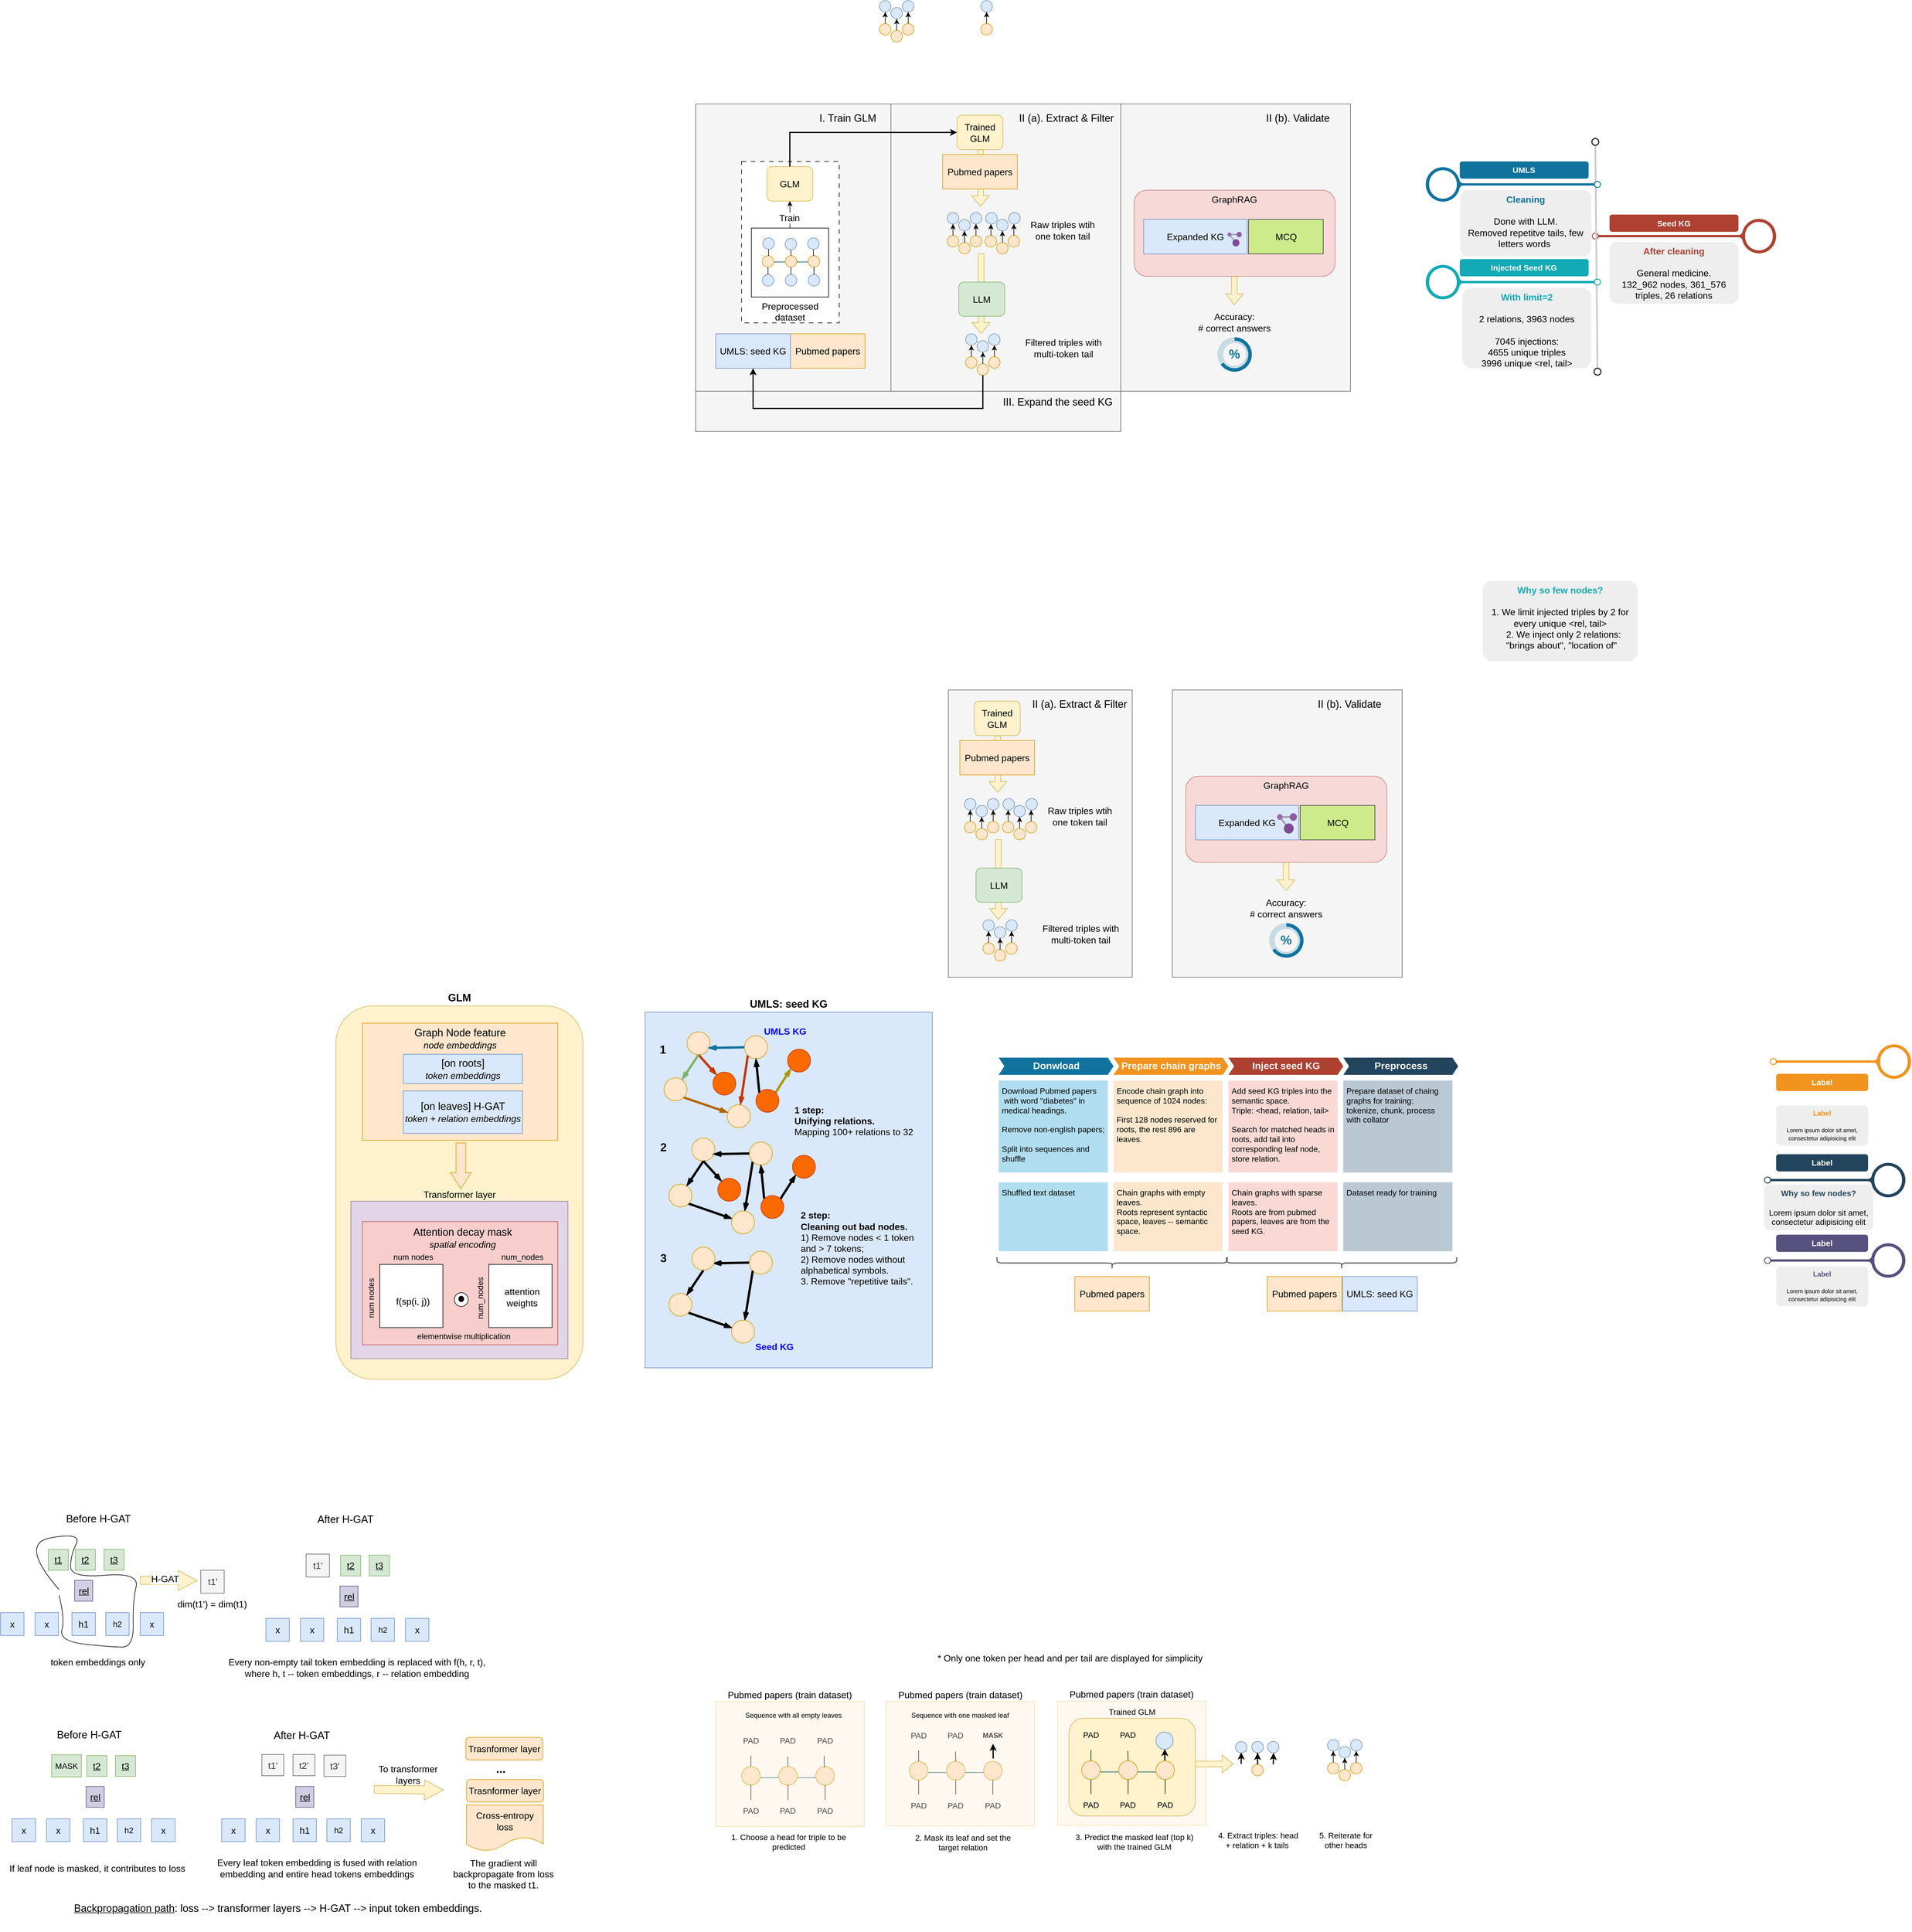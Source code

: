 <mxfile version="26.0.10">
  <diagram name="Page-1" id="-9PNna5isragapNatJbX">
    <mxGraphModel dx="2952" dy="2648" grid="1" gridSize="10" guides="1" tooltips="1" connect="1" arrows="1" fold="1" page="1" pageScale="1" pageWidth="850" pageHeight="1100" math="0" shadow="0">
      <root>
        <mxCell id="0" />
        <mxCell id="1" parent="0" />
        <mxCell id="a_Zyql1XnTKP2Zah2_E7-155" value="&lt;font style=&quot;font-size: 16px;&quot;&gt;Pubmed papers (train dataset)&lt;/font&gt;" style="rounded=0;whiteSpace=wrap;html=1;fillColor=#ffe6cc;strokeColor=#d79b00;labelPosition=center;verticalLabelPosition=top;align=center;verticalAlign=bottom;opacity=30;movable=1;resizable=1;rotatable=1;deletable=1;editable=1;locked=0;connectable=1;" parent="1" vertex="1">
          <mxGeometry x="660" y="2700" width="258.46" height="216.45" as="geometry" />
        </mxCell>
        <mxCell id="a_Zyql1XnTKP2Zah2_E7-2" value="&lt;font style=&quot;font-size: 18px;&quot; color=&quot;#000000&quot;&gt;&lt;b&gt;GLM&lt;/b&gt;&lt;/font&gt;" style="rounded=1;whiteSpace=wrap;html=1;fontSize=16;labelBackgroundColor=none;fillColor=#fff2cc;strokeColor=#d6b656;labelPosition=center;verticalLabelPosition=top;align=center;verticalAlign=bottom;" parent="1" vertex="1">
          <mxGeometry x="-596.25" y="1490" width="430" height="650" as="geometry" />
        </mxCell>
        <mxCell id="a_Zyql1XnTKP2Zah2_E7-65" value="&lt;font style=&quot;font-size: 16px;&quot;&gt;Transformer layer&lt;/font&gt;" style="rounded=0;whiteSpace=wrap;html=1;fillColor=#e1d5e7;strokeColor=#9673a6;labelPosition=center;verticalLabelPosition=top;align=center;verticalAlign=bottom;" parent="1" vertex="1">
          <mxGeometry x="-570.13" y="1830" width="377.76" height="274.17" as="geometry" />
        </mxCell>
        <mxCell id="V1V2a9aVKCcLBV4viX1d-129" value="&lt;font style=&quot;font-size: 18px;&quot;&gt;&lt;b&gt;UMLS: seed KG&lt;/b&gt;&lt;/font&gt;" style="rounded=0;whiteSpace=wrap;html=1;fontFamily=Helvetica;fontSize=11;labelBackgroundColor=default;fillColor=#dae8fc;strokeColor=#6c8ebf;labelPosition=center;verticalLabelPosition=top;align=center;verticalAlign=bottom;" parent="1" vertex="1">
          <mxGeometry x="-58" y="1501" width="500" height="619" as="geometry" />
        </mxCell>
        <mxCell id="NxOc04dK2FlnX5Qw7O3w-118" value="" style="rounded=0;whiteSpace=wrap;html=1;fillColor=#f5f5f5;fontColor=#333333;strokeColor=#666666;" parent="1" vertex="1">
          <mxGeometry x="770" y="-80" width="400" height="500" as="geometry" />
        </mxCell>
        <mxCell id="NxOc04dK2FlnX5Qw7O3w-102" value="&lt;font style=&quot;font-size: 16px;&quot;&gt;GraphRAG&lt;/font&gt;" style="rounded=1;whiteSpace=wrap;html=1;fillColor=#f8cecc;strokeColor=#b85450;verticalAlign=top;opacity=70;" parent="1" vertex="1">
          <mxGeometry x="793.25" y="70" width="350" height="150" as="geometry" />
        </mxCell>
        <mxCell id="NxOc04dK2FlnX5Qw7O3w-100" value="" style="rounded=0;whiteSpace=wrap;html=1;fillColor=#f5f5f5;fontColor=#333333;strokeColor=#666666;" parent="1" vertex="1">
          <mxGeometry x="30" y="420" width="740" height="70" as="geometry" />
        </mxCell>
        <mxCell id="nq_z7jHMgAaX9JTM60SF-1" value="" style="rounded=0;whiteSpace=wrap;html=1;fillColor=#f5f5f5;fontColor=#333333;strokeColor=#666666;" parent="1" vertex="1">
          <mxGeometry x="370" y="-80" width="400" height="500" as="geometry" />
        </mxCell>
        <mxCell id="NxOc04dK2FlnX5Qw7O3w-84" value="" style="shape=flexArrow;endArrow=classic;html=1;rounded=0;fillColor=#fff2cc;strokeColor=#d6b656;" parent="1" edge="1">
          <mxGeometry width="50" height="50" relative="1" as="geometry">
            <mxPoint x="527" y="180" as="sourcePoint" />
            <mxPoint x="527" y="320" as="targetPoint" />
          </mxGeometry>
        </mxCell>
        <mxCell id="nq_z7jHMgAaX9JTM60SF-9" style="rounded=0;orthogonalLoop=1;jettySize=auto;html=1;exitX=0.5;exitY=0;exitDx=0;exitDy=0;entryX=0.5;entryY=1;entryDx=0;entryDy=0;strokeColor=none;endArrow=none;endFill=0;" parent="1" edge="1">
          <mxGeometry relative="1" as="geometry">
            <mxPoint x="686.5" y="114" as="sourcePoint" />
            <mxPoint x="686.25" y="104" as="targetPoint" />
          </mxGeometry>
        </mxCell>
        <mxCell id="nq_z7jHMgAaX9JTM60SF-11" value="" style="rounded=0;whiteSpace=wrap;html=1;fillColor=#f5f5f5;fontColor=#333333;strokeColor=#666666;" parent="1" vertex="1">
          <mxGeometry x="30" y="-80" width="340" height="500" as="geometry" />
        </mxCell>
        <mxCell id="nq_z7jHMgAaX9JTM60SF-14" value="" style="group" parent="1" vertex="1" connectable="0">
          <mxGeometry x="110" y="20" width="170" height="281" as="geometry" />
        </mxCell>
        <mxCell id="nq_z7jHMgAaX9JTM60SF-15" value="" style="rounded=0;whiteSpace=wrap;html=1;dashed=1;dashPattern=8 8;labelPosition=center;verticalLabelPosition=top;align=center;verticalAlign=bottom;" parent="nq_z7jHMgAaX9JTM60SF-14" vertex="1">
          <mxGeometry width="170" height="281" as="geometry" />
        </mxCell>
        <mxCell id="nq_z7jHMgAaX9JTM60SF-16" value="&lt;font color=&quot;#000000&quot;&gt;GLM&lt;/font&gt;" style="rounded=1;whiteSpace=wrap;html=1;fontSize=16;labelBackgroundColor=none;fillColor=#fff2cc;strokeColor=#d6b656;" parent="nq_z7jHMgAaX9JTM60SF-14" vertex="1">
          <mxGeometry x="44" y="9" width="80" height="60" as="geometry" />
        </mxCell>
        <mxCell id="nq_z7jHMgAaX9JTM60SF-17" style="edgeStyle=orthogonalEdgeStyle;rounded=0;orthogonalLoop=1;jettySize=auto;html=1;exitX=0.5;exitY=0;exitDx=0;exitDy=0;" parent="nq_z7jHMgAaX9JTM60SF-14" source="nq_z7jHMgAaX9JTM60SF-19" target="nq_z7jHMgAaX9JTM60SF-16" edge="1">
          <mxGeometry relative="1" as="geometry" />
        </mxCell>
        <mxCell id="nq_z7jHMgAaX9JTM60SF-18" value="Train" style="edgeLabel;html=1;align=center;verticalAlign=middle;resizable=0;points=[];fontSize=16;" parent="nq_z7jHMgAaX9JTM60SF-17" vertex="1" connectable="0">
          <mxGeometry x="-0.224" y="2" relative="1" as="geometry">
            <mxPoint as="offset" />
          </mxGeometry>
        </mxCell>
        <mxCell id="nq_z7jHMgAaX9JTM60SF-19" value="&lt;font color=&quot;#000000&quot;&gt;Preprocessed dataset&lt;/font&gt;" style="rounded=0;whiteSpace=wrap;html=1;fontSize=16;labelPosition=center;verticalLabelPosition=bottom;align=center;verticalAlign=top;labelBackgroundColor=none;" parent="nq_z7jHMgAaX9JTM60SF-14" vertex="1">
          <mxGeometry x="17" y="116" width="134.5" height="120" as="geometry" />
        </mxCell>
        <mxCell id="nq_z7jHMgAaX9JTM60SF-20" value="" style="group" parent="nq_z7jHMgAaX9JTM60SF-14" vertex="1" connectable="0">
          <mxGeometry x="36" y="133" width="100" height="84" as="geometry" />
        </mxCell>
        <mxCell id="nq_z7jHMgAaX9JTM60SF-21" style="edgeStyle=none;curved=1;rounded=0;orthogonalLoop=1;jettySize=auto;html=1;exitX=1;exitY=0.5;exitDx=0;exitDy=0;entryX=0;entryY=0.5;entryDx=0;entryDy=0;fontSize=12;startSize=8;endSize=8;endArrow=none;endFill=0;labelBackgroundColor=none;fontColor=default;strokeColor=#0B4D6A;" parent="nq_z7jHMgAaX9JTM60SF-20" edge="1">
          <mxGeometry relative="1" as="geometry">
            <mxPoint x="20" y="42" as="sourcePoint" />
            <mxPoint x="40" y="42" as="targetPoint" />
          </mxGeometry>
        </mxCell>
        <mxCell id="nq_z7jHMgAaX9JTM60SF-22" value="" style="ellipse;whiteSpace=wrap;html=1;aspect=fixed;fontSize=16;labelBackgroundColor=none;fillColor=#ffe6cc;strokeColor=#d79b00;" parent="nq_z7jHMgAaX9JTM60SF-20" vertex="1">
          <mxGeometry y="31" width="20" height="20" as="geometry" />
        </mxCell>
        <mxCell id="nq_z7jHMgAaX9JTM60SF-23" style="edgeStyle=none;curved=1;rounded=0;orthogonalLoop=1;jettySize=auto;html=1;exitX=1;exitY=0.5;exitDx=0;exitDy=0;entryX=0;entryY=0.5;entryDx=0;entryDy=0;fontSize=12;startSize=8;endSize=8;endArrow=none;endFill=0;labelBackgroundColor=none;fontColor=default;strokeColor=#0B4D6A;" parent="nq_z7jHMgAaX9JTM60SF-20" edge="1">
          <mxGeometry relative="1" as="geometry">
            <mxPoint x="60" y="42" as="sourcePoint" />
            <mxPoint x="80" y="42" as="targetPoint" />
          </mxGeometry>
        </mxCell>
        <mxCell id="nq_z7jHMgAaX9JTM60SF-24" value="" style="ellipse;whiteSpace=wrap;html=1;aspect=fixed;fontSize=16;labelBackgroundColor=none;fillColor=#ffe6cc;strokeColor=#d79b00;" parent="nq_z7jHMgAaX9JTM60SF-20" vertex="1">
          <mxGeometry x="40" y="31" width="20" height="20" as="geometry" />
        </mxCell>
        <mxCell id="nq_z7jHMgAaX9JTM60SF-25" value="" style="ellipse;whiteSpace=wrap;html=1;aspect=fixed;fontSize=16;labelBackgroundColor=none;fillColor=#ffe6cc;strokeColor=#d79b00;" parent="nq_z7jHMgAaX9JTM60SF-20" vertex="1">
          <mxGeometry x="80" y="31" width="20" height="20" as="geometry" />
        </mxCell>
        <mxCell id="nq_z7jHMgAaX9JTM60SF-26" value="" style="ellipse;whiteSpace=wrap;html=1;aspect=fixed;fontSize=16;labelBackgroundColor=none;fillColor=#dae8fc;strokeColor=#6c8ebf;" parent="nq_z7jHMgAaX9JTM60SF-20" vertex="1">
          <mxGeometry y="64" width="20" height="20" as="geometry" />
        </mxCell>
        <mxCell id="nq_z7jHMgAaX9JTM60SF-27" value="" style="ellipse;whiteSpace=wrap;html=1;aspect=fixed;fontSize=16;labelBackgroundColor=none;fillColor=#dae8fc;strokeColor=#6c8ebf;" parent="nq_z7jHMgAaX9JTM60SF-20" vertex="1">
          <mxGeometry x="40" y="64" width="20" height="20" as="geometry" />
        </mxCell>
        <mxCell id="nq_z7jHMgAaX9JTM60SF-28" style="edgeStyle=orthogonalEdgeStyle;rounded=0;orthogonalLoop=1;jettySize=auto;html=1;exitX=0.5;exitY=1;exitDx=0;exitDy=0;entryX=0.5;entryY=0;entryDx=0;entryDy=0;endArrow=none;endFill=0;" parent="nq_z7jHMgAaX9JTM60SF-20" source="nq_z7jHMgAaX9JTM60SF-24" target="nq_z7jHMgAaX9JTM60SF-27" edge="1">
          <mxGeometry relative="1" as="geometry" />
        </mxCell>
        <mxCell id="nq_z7jHMgAaX9JTM60SF-29" value="" style="ellipse;whiteSpace=wrap;html=1;aspect=fixed;fontSize=16;labelBackgroundColor=none;fillColor=#dae8fc;strokeColor=#6c8ebf;" parent="nq_z7jHMgAaX9JTM60SF-20" vertex="1">
          <mxGeometry x="80" y="64" width="20" height="20" as="geometry" />
        </mxCell>
        <mxCell id="nq_z7jHMgAaX9JTM60SF-30" style="edgeStyle=orthogonalEdgeStyle;rounded=0;orthogonalLoop=1;jettySize=auto;html=1;exitX=0.5;exitY=1;exitDx=0;exitDy=0;entryX=0.5;entryY=0;entryDx=0;entryDy=0;endArrow=none;endFill=0;" parent="nq_z7jHMgAaX9JTM60SF-20" source="nq_z7jHMgAaX9JTM60SF-25" target="nq_z7jHMgAaX9JTM60SF-29" edge="1">
          <mxGeometry relative="1" as="geometry" />
        </mxCell>
        <mxCell id="nq_z7jHMgAaX9JTM60SF-31" value="" style="ellipse;whiteSpace=wrap;html=1;aspect=fixed;fontSize=16;labelBackgroundColor=none;fillColor=#dae8fc;strokeColor=#6c8ebf;" parent="nq_z7jHMgAaX9JTM60SF-20" vertex="1">
          <mxGeometry x="1" width="20" height="20" as="geometry" />
        </mxCell>
        <mxCell id="nq_z7jHMgAaX9JTM60SF-32" style="edgeStyle=orthogonalEdgeStyle;rounded=0;orthogonalLoop=1;jettySize=auto;html=1;exitX=0.5;exitY=0;exitDx=0;exitDy=0;entryX=0.5;entryY=1;entryDx=0;entryDy=0;endArrow=none;endFill=0;" parent="nq_z7jHMgAaX9JTM60SF-20" source="nq_z7jHMgAaX9JTM60SF-22" target="nq_z7jHMgAaX9JTM60SF-31" edge="1">
          <mxGeometry relative="1" as="geometry" />
        </mxCell>
        <mxCell id="nq_z7jHMgAaX9JTM60SF-33" value="" style="ellipse;whiteSpace=wrap;html=1;aspect=fixed;fontSize=16;labelBackgroundColor=none;fillColor=#dae8fc;strokeColor=#6c8ebf;" parent="nq_z7jHMgAaX9JTM60SF-20" vertex="1">
          <mxGeometry x="39.75" y="1" width="20" height="20" as="geometry" />
        </mxCell>
        <mxCell id="nq_z7jHMgAaX9JTM60SF-34" value="" style="ellipse;whiteSpace=wrap;html=1;aspect=fixed;fontSize=16;labelBackgroundColor=none;fillColor=#dae8fc;strokeColor=#6c8ebf;" parent="nq_z7jHMgAaX9JTM60SF-20" vertex="1">
          <mxGeometry x="79" width="20" height="20" as="geometry" />
        </mxCell>
        <mxCell id="nq_z7jHMgAaX9JTM60SF-35" style="rounded=0;orthogonalLoop=1;jettySize=auto;html=1;exitX=0.5;exitY=0;exitDx=0;exitDy=0;entryX=0.5;entryY=1;entryDx=0;entryDy=0;strokeColor=none;endArrow=none;endFill=0;" parent="nq_z7jHMgAaX9JTM60SF-20" source="nq_z7jHMgAaX9JTM60SF-24" target="nq_z7jHMgAaX9JTM60SF-33" edge="1">
          <mxGeometry relative="1" as="geometry" />
        </mxCell>
        <mxCell id="nq_z7jHMgAaX9JTM60SF-36" value="" style="endArrow=none;html=1;rounded=0;entryX=0.5;entryY=1;entryDx=0;entryDy=0;exitX=0.5;exitY=0;exitDx=0;exitDy=0;" parent="nq_z7jHMgAaX9JTM60SF-20" source="nq_z7jHMgAaX9JTM60SF-24" target="nq_z7jHMgAaX9JTM60SF-33" edge="1">
          <mxGeometry width="50" height="50" relative="1" as="geometry">
            <mxPoint x="-194" y="123" as="sourcePoint" />
            <mxPoint x="-144" y="73" as="targetPoint" />
          </mxGeometry>
        </mxCell>
        <mxCell id="nq_z7jHMgAaX9JTM60SF-37" style="edgeStyle=orthogonalEdgeStyle;rounded=0;orthogonalLoop=1;jettySize=auto;html=1;exitX=0.5;exitY=0;exitDx=0;exitDy=0;entryX=0.5;entryY=1;entryDx=0;entryDy=0;endArrow=none;endFill=0;" parent="nq_z7jHMgAaX9JTM60SF-20" source="nq_z7jHMgAaX9JTM60SF-25" target="nq_z7jHMgAaX9JTM60SF-34" edge="1">
          <mxGeometry relative="1" as="geometry" />
        </mxCell>
        <mxCell id="nq_z7jHMgAaX9JTM60SF-38" value="" style="endArrow=none;html=1;rounded=0;entryX=0.5;entryY=1;entryDx=0;entryDy=0;" parent="nq_z7jHMgAaX9JTM60SF-20" source="nq_z7jHMgAaX9JTM60SF-26" target="nq_z7jHMgAaX9JTM60SF-22" edge="1">
          <mxGeometry width="50" height="50" relative="1" as="geometry">
            <mxPoint x="-194" y="123" as="sourcePoint" />
            <mxPoint x="-144" y="73" as="targetPoint" />
          </mxGeometry>
        </mxCell>
        <mxCell id="nq_z7jHMgAaX9JTM60SF-39" value="&lt;font style=&quot;font-size: 16px;&quot;&gt;Pubmed papers&lt;/font&gt;" style="rounded=0;whiteSpace=wrap;html=1;fillColor=#ffe6cc;strokeColor=#d79b00;" parent="1" vertex="1">
          <mxGeometry x="195" y="320" width="130" height="60" as="geometry" />
        </mxCell>
        <mxCell id="nq_z7jHMgAaX9JTM60SF-40" value="&lt;font style=&quot;font-size: 16px;&quot;&gt;UMLS: seed KG&lt;/font&gt;" style="rounded=0;whiteSpace=wrap;html=1;fillColor=#dae8fc;strokeColor=#6c8ebf;" parent="1" vertex="1">
          <mxGeometry x="65" y="320" width="130" height="60" as="geometry" />
        </mxCell>
        <mxCell id="nq_z7jHMgAaX9JTM60SF-43" value="&lt;font color=&quot;#000000&quot;&gt;Trained GLM&lt;/font&gt;" style="rounded=1;whiteSpace=wrap;html=1;fontSize=16;labelBackgroundColor=none;fillColor=#fff2cc;strokeColor=#d6b656;" parent="1" vertex="1">
          <mxGeometry x="485" y="-60.5" width="80" height="60" as="geometry" />
        </mxCell>
        <mxCell id="nq_z7jHMgAaX9JTM60SF-48" value="&lt;font style=&quot;font-size: 16px;&quot;&gt;LLM&lt;/font&gt;" style="rounded=1;whiteSpace=wrap;html=1;fillColor=#d5e8d4;strokeColor=#82b366;" parent="1" vertex="1">
          <mxGeometry x="488" y="230" width="80" height="59.5" as="geometry" />
        </mxCell>
        <mxCell id="nq_z7jHMgAaX9JTM60SF-69" value="&lt;font style=&quot;font-size: 18px;&quot;&gt;I. Train GLM&lt;/font&gt;" style="text;html=1;align=center;verticalAlign=middle;whiteSpace=wrap;rounded=0;" parent="1" vertex="1">
          <mxGeometry x="230" y="-70" width="130" height="30" as="geometry" />
        </mxCell>
        <mxCell id="nq_z7jHMgAaX9JTM60SF-70" value="&lt;font style=&quot;font-size: 18px;&quot;&gt;II (a). Extract &amp;amp; Filter&lt;/font&gt;" style="text;html=1;align=center;verticalAlign=middle;resizable=0;points=[];autosize=1;strokeColor=none;fillColor=none;" parent="1" vertex="1">
          <mxGeometry x="580" y="-70" width="190" height="30" as="geometry" />
        </mxCell>
        <mxCell id="NxOc04dK2FlnX5Qw7O3w-7" value="" style="group" parent="1" vertex="1" connectable="0">
          <mxGeometry x="526.5" y="-260" width="20" height="60" as="geometry" />
        </mxCell>
        <mxCell id="NxOc04dK2FlnX5Qw7O3w-3" value="" style="ellipse;whiteSpace=wrap;html=1;aspect=fixed;fontSize=16;labelBackgroundColor=none;fillColor=#ffe6cc;strokeColor=#d79b00;" parent="NxOc04dK2FlnX5Qw7O3w-7" vertex="1">
          <mxGeometry y="40" width="20" height="20" as="geometry" />
        </mxCell>
        <mxCell id="NxOc04dK2FlnX5Qw7O3w-4" value="" style="ellipse;whiteSpace=wrap;html=1;aspect=fixed;fontSize=16;labelBackgroundColor=none;fillColor=#dae8fc;strokeColor=#6c8ebf;" parent="NxOc04dK2FlnX5Qw7O3w-7" vertex="1">
          <mxGeometry width="20" height="20" as="geometry" />
        </mxCell>
        <mxCell id="NxOc04dK2FlnX5Qw7O3w-6" value="" style="edgeStyle=orthogonalEdgeStyle;rounded=0;orthogonalLoop=1;jettySize=auto;html=1;" parent="NxOc04dK2FlnX5Qw7O3w-7" source="NxOc04dK2FlnX5Qw7O3w-3" target="NxOc04dK2FlnX5Qw7O3w-4" edge="1">
          <mxGeometry relative="1" as="geometry" />
        </mxCell>
        <mxCell id="NxOc04dK2FlnX5Qw7O3w-65" value="" style="shape=flexArrow;endArrow=classic;html=1;rounded=0;fillColor=#fff2cc;strokeColor=#d6b656;" parent="1" edge="1">
          <mxGeometry width="50" height="50" relative="1" as="geometry">
            <mxPoint x="526" y="-0.5" as="sourcePoint" />
            <mxPoint x="526" y="99" as="targetPoint" />
          </mxGeometry>
        </mxCell>
        <mxCell id="NxOc04dK2FlnX5Qw7O3w-24" value="" style="group" parent="1" vertex="1" connectable="0">
          <mxGeometry x="468" y="109" width="60" height="72" as="geometry" />
        </mxCell>
        <mxCell id="NxOc04dK2FlnX5Qw7O3w-11" value="" style="group" parent="NxOc04dK2FlnX5Qw7O3w-24" vertex="1" connectable="0">
          <mxGeometry width="20" height="60" as="geometry" />
        </mxCell>
        <mxCell id="NxOc04dK2FlnX5Qw7O3w-12" value="" style="ellipse;whiteSpace=wrap;html=1;aspect=fixed;fontSize=16;labelBackgroundColor=none;fillColor=#ffe6cc;strokeColor=#d79b00;" parent="NxOc04dK2FlnX5Qw7O3w-11" vertex="1">
          <mxGeometry y="40" width="20" height="20" as="geometry" />
        </mxCell>
        <mxCell id="NxOc04dK2FlnX5Qw7O3w-13" value="" style="ellipse;whiteSpace=wrap;html=1;aspect=fixed;fontSize=16;labelBackgroundColor=none;fillColor=#dae8fc;strokeColor=#6c8ebf;" parent="NxOc04dK2FlnX5Qw7O3w-11" vertex="1">
          <mxGeometry width="20" height="20" as="geometry" />
        </mxCell>
        <mxCell id="NxOc04dK2FlnX5Qw7O3w-14" value="" style="edgeStyle=orthogonalEdgeStyle;rounded=0;orthogonalLoop=1;jettySize=auto;html=1;" parent="NxOc04dK2FlnX5Qw7O3w-11" source="NxOc04dK2FlnX5Qw7O3w-12" target="NxOc04dK2FlnX5Qw7O3w-13" edge="1">
          <mxGeometry relative="1" as="geometry" />
        </mxCell>
        <mxCell id="NxOc04dK2FlnX5Qw7O3w-15" value="" style="group" parent="NxOc04dK2FlnX5Qw7O3w-24" vertex="1" connectable="0">
          <mxGeometry x="20" y="12" width="20" height="60" as="geometry" />
        </mxCell>
        <mxCell id="NxOc04dK2FlnX5Qw7O3w-16" value="" style="ellipse;whiteSpace=wrap;html=1;aspect=fixed;fontSize=16;labelBackgroundColor=none;fillColor=#ffe6cc;strokeColor=#d79b00;" parent="NxOc04dK2FlnX5Qw7O3w-15" vertex="1">
          <mxGeometry y="40" width="20" height="20" as="geometry" />
        </mxCell>
        <mxCell id="NxOc04dK2FlnX5Qw7O3w-17" value="" style="ellipse;whiteSpace=wrap;html=1;aspect=fixed;fontSize=16;labelBackgroundColor=none;fillColor=#dae8fc;strokeColor=#6c8ebf;" parent="NxOc04dK2FlnX5Qw7O3w-15" vertex="1">
          <mxGeometry width="20" height="20" as="geometry" />
        </mxCell>
        <mxCell id="NxOc04dK2FlnX5Qw7O3w-18" value="" style="edgeStyle=orthogonalEdgeStyle;rounded=0;orthogonalLoop=1;jettySize=auto;html=1;" parent="NxOc04dK2FlnX5Qw7O3w-15" source="NxOc04dK2FlnX5Qw7O3w-16" target="NxOc04dK2FlnX5Qw7O3w-17" edge="1">
          <mxGeometry relative="1" as="geometry" />
        </mxCell>
        <mxCell id="NxOc04dK2FlnX5Qw7O3w-19" value="" style="group" parent="NxOc04dK2FlnX5Qw7O3w-24" vertex="1" connectable="0">
          <mxGeometry x="40" width="20" height="60" as="geometry" />
        </mxCell>
        <mxCell id="NxOc04dK2FlnX5Qw7O3w-20" value="" style="ellipse;whiteSpace=wrap;html=1;aspect=fixed;fontSize=16;labelBackgroundColor=none;fillColor=#ffe6cc;strokeColor=#d79b00;" parent="NxOc04dK2FlnX5Qw7O3w-19" vertex="1">
          <mxGeometry y="40" width="20" height="20" as="geometry" />
        </mxCell>
        <mxCell id="NxOc04dK2FlnX5Qw7O3w-21" value="" style="ellipse;whiteSpace=wrap;html=1;aspect=fixed;fontSize=16;labelBackgroundColor=none;fillColor=#dae8fc;strokeColor=#6c8ebf;" parent="NxOc04dK2FlnX5Qw7O3w-19" vertex="1">
          <mxGeometry width="20" height="20" as="geometry" />
        </mxCell>
        <mxCell id="NxOc04dK2FlnX5Qw7O3w-22" value="" style="edgeStyle=orthogonalEdgeStyle;rounded=0;orthogonalLoop=1;jettySize=auto;html=1;" parent="NxOc04dK2FlnX5Qw7O3w-19" source="NxOc04dK2FlnX5Qw7O3w-20" target="NxOc04dK2FlnX5Qw7O3w-21" edge="1">
          <mxGeometry relative="1" as="geometry" />
        </mxCell>
        <mxCell id="nq_z7jHMgAaX9JTM60SF-44" value="&lt;font style=&quot;font-size: 16px;&quot;&gt;Pubmed papers&lt;/font&gt;" style="rounded=0;whiteSpace=wrap;html=1;fillColor=#ffe6cc;strokeColor=#d79b00;" parent="1" vertex="1">
          <mxGeometry x="460" y="8" width="130" height="60" as="geometry" />
        </mxCell>
        <mxCell id="NxOc04dK2FlnX5Qw7O3w-52" value="" style="group" parent="1" vertex="1" connectable="0">
          <mxGeometry x="535" y="109" width="63" height="110" as="geometry" />
        </mxCell>
        <mxCell id="NxOc04dK2FlnX5Qw7O3w-53" value="" style="group" parent="NxOc04dK2FlnX5Qw7O3w-52" vertex="1" connectable="0">
          <mxGeometry width="63" height="110" as="geometry" />
        </mxCell>
        <mxCell id="NxOc04dK2FlnX5Qw7O3w-54" value="" style="ellipse;whiteSpace=wrap;html=1;aspect=fixed;fontSize=16;labelBackgroundColor=none;fillColor=#ffe6cc;strokeColor=#d79b00;" parent="NxOc04dK2FlnX5Qw7O3w-53" vertex="1">
          <mxGeometry x="-1" y="40" width="20" height="20" as="geometry" />
        </mxCell>
        <mxCell id="NxOc04dK2FlnX5Qw7O3w-55" value="" style="ellipse;whiteSpace=wrap;html=1;aspect=fixed;fontSize=16;labelBackgroundColor=none;fillColor=#dae8fc;strokeColor=#6c8ebf;" parent="NxOc04dK2FlnX5Qw7O3w-53" vertex="1">
          <mxGeometry width="20" height="20" as="geometry" />
        </mxCell>
        <mxCell id="NxOc04dK2FlnX5Qw7O3w-56" value="" style="edgeStyle=orthogonalEdgeStyle;rounded=0;orthogonalLoop=1;jettySize=auto;html=1;" parent="NxOc04dK2FlnX5Qw7O3w-53" source="NxOc04dK2FlnX5Qw7O3w-54" edge="1">
          <mxGeometry relative="1" as="geometry">
            <mxPoint x="9" y="20" as="targetPoint" />
          </mxGeometry>
        </mxCell>
        <mxCell id="NxOc04dK2FlnX5Qw7O3w-57" value="" style="group" parent="NxOc04dK2FlnX5Qw7O3w-52" vertex="1" connectable="0">
          <mxGeometry x="19" y="12" width="20" height="60" as="geometry" />
        </mxCell>
        <mxCell id="NxOc04dK2FlnX5Qw7O3w-58" value="" style="ellipse;whiteSpace=wrap;html=1;aspect=fixed;fontSize=16;labelBackgroundColor=none;fillColor=#ffe6cc;strokeColor=#d79b00;" parent="NxOc04dK2FlnX5Qw7O3w-57" vertex="1">
          <mxGeometry y="40" width="20" height="20" as="geometry" />
        </mxCell>
        <mxCell id="NxOc04dK2FlnX5Qw7O3w-59" value="" style="ellipse;whiteSpace=wrap;html=1;aspect=fixed;fontSize=16;labelBackgroundColor=none;fillColor=#dae8fc;strokeColor=#6c8ebf;" parent="NxOc04dK2FlnX5Qw7O3w-57" vertex="1">
          <mxGeometry width="20" height="20" as="geometry" />
        </mxCell>
        <mxCell id="NxOc04dK2FlnX5Qw7O3w-60" value="" style="edgeStyle=orthogonalEdgeStyle;rounded=0;orthogonalLoop=1;jettySize=auto;html=1;" parent="NxOc04dK2FlnX5Qw7O3w-57" source="NxOc04dK2FlnX5Qw7O3w-58" target="NxOc04dK2FlnX5Qw7O3w-59" edge="1">
          <mxGeometry relative="1" as="geometry" />
        </mxCell>
        <mxCell id="NxOc04dK2FlnX5Qw7O3w-61" value="" style="group" parent="NxOc04dK2FlnX5Qw7O3w-52" vertex="1" connectable="0">
          <mxGeometry x="40" width="20" height="60" as="geometry" />
        </mxCell>
        <mxCell id="NxOc04dK2FlnX5Qw7O3w-62" value="" style="ellipse;whiteSpace=wrap;html=1;aspect=fixed;fontSize=16;labelBackgroundColor=none;fillColor=#ffe6cc;strokeColor=#d79b00;" parent="NxOc04dK2FlnX5Qw7O3w-61" vertex="1">
          <mxGeometry x="-1" y="40" width="20" height="20" as="geometry" />
        </mxCell>
        <mxCell id="NxOc04dK2FlnX5Qw7O3w-63" value="" style="ellipse;whiteSpace=wrap;html=1;aspect=fixed;fontSize=16;labelBackgroundColor=none;fillColor=#dae8fc;strokeColor=#6c8ebf;" parent="NxOc04dK2FlnX5Qw7O3w-61" vertex="1">
          <mxGeometry width="20" height="20" as="geometry" />
        </mxCell>
        <mxCell id="NxOc04dK2FlnX5Qw7O3w-64" value="" style="edgeStyle=orthogonalEdgeStyle;rounded=0;orthogonalLoop=1;jettySize=auto;html=1;" parent="NxOc04dK2FlnX5Qw7O3w-61" source="NxOc04dK2FlnX5Qw7O3w-62" edge="1">
          <mxGeometry relative="1" as="geometry">
            <mxPoint x="9" y="20" as="targetPoint" />
          </mxGeometry>
        </mxCell>
        <mxCell id="NxOc04dK2FlnX5Qw7O3w-66" value="" style="group" parent="1" vertex="1" connectable="0">
          <mxGeometry x="350" y="-260" width="60" height="72" as="geometry" />
        </mxCell>
        <mxCell id="NxOc04dK2FlnX5Qw7O3w-67" value="" style="group" parent="NxOc04dK2FlnX5Qw7O3w-66" vertex="1" connectable="0">
          <mxGeometry width="20" height="60" as="geometry" />
        </mxCell>
        <mxCell id="NxOc04dK2FlnX5Qw7O3w-68" value="" style="ellipse;whiteSpace=wrap;html=1;aspect=fixed;fontSize=16;labelBackgroundColor=none;fillColor=#ffe6cc;strokeColor=#d79b00;" parent="NxOc04dK2FlnX5Qw7O3w-67" vertex="1">
          <mxGeometry y="40" width="20" height="20" as="geometry" />
        </mxCell>
        <mxCell id="NxOc04dK2FlnX5Qw7O3w-69" value="" style="ellipse;whiteSpace=wrap;html=1;aspect=fixed;fontSize=16;labelBackgroundColor=none;fillColor=#dae8fc;strokeColor=#6c8ebf;" parent="NxOc04dK2FlnX5Qw7O3w-67" vertex="1">
          <mxGeometry width="20" height="20" as="geometry" />
        </mxCell>
        <mxCell id="NxOc04dK2FlnX5Qw7O3w-70" value="" style="edgeStyle=orthogonalEdgeStyle;rounded=0;orthogonalLoop=1;jettySize=auto;html=1;" parent="NxOc04dK2FlnX5Qw7O3w-67" source="NxOc04dK2FlnX5Qw7O3w-68" target="NxOc04dK2FlnX5Qw7O3w-69" edge="1">
          <mxGeometry relative="1" as="geometry" />
        </mxCell>
        <mxCell id="NxOc04dK2FlnX5Qw7O3w-71" value="" style="group" parent="NxOc04dK2FlnX5Qw7O3w-66" vertex="1" connectable="0">
          <mxGeometry x="20" y="12" width="20" height="60" as="geometry" />
        </mxCell>
        <mxCell id="NxOc04dK2FlnX5Qw7O3w-72" value="" style="ellipse;whiteSpace=wrap;html=1;aspect=fixed;fontSize=16;labelBackgroundColor=none;fillColor=#ffe6cc;strokeColor=#d79b00;" parent="NxOc04dK2FlnX5Qw7O3w-71" vertex="1">
          <mxGeometry y="40" width="20" height="20" as="geometry" />
        </mxCell>
        <mxCell id="NxOc04dK2FlnX5Qw7O3w-73" value="" style="ellipse;whiteSpace=wrap;html=1;aspect=fixed;fontSize=16;labelBackgroundColor=none;fillColor=#dae8fc;strokeColor=#6c8ebf;" parent="NxOc04dK2FlnX5Qw7O3w-71" vertex="1">
          <mxGeometry width="20" height="20" as="geometry" />
        </mxCell>
        <mxCell id="NxOc04dK2FlnX5Qw7O3w-74" value="" style="edgeStyle=orthogonalEdgeStyle;rounded=0;orthogonalLoop=1;jettySize=auto;html=1;" parent="NxOc04dK2FlnX5Qw7O3w-71" source="NxOc04dK2FlnX5Qw7O3w-72" target="NxOc04dK2FlnX5Qw7O3w-73" edge="1">
          <mxGeometry relative="1" as="geometry" />
        </mxCell>
        <mxCell id="NxOc04dK2FlnX5Qw7O3w-75" value="" style="group" parent="NxOc04dK2FlnX5Qw7O3w-66" vertex="1" connectable="0">
          <mxGeometry x="40" width="20" height="60" as="geometry" />
        </mxCell>
        <mxCell id="NxOc04dK2FlnX5Qw7O3w-76" value="" style="ellipse;whiteSpace=wrap;html=1;aspect=fixed;fontSize=16;labelBackgroundColor=none;fillColor=#ffe6cc;strokeColor=#d79b00;" parent="NxOc04dK2FlnX5Qw7O3w-75" vertex="1">
          <mxGeometry y="40" width="20" height="20" as="geometry" />
        </mxCell>
        <mxCell id="NxOc04dK2FlnX5Qw7O3w-77" value="" style="ellipse;whiteSpace=wrap;html=1;aspect=fixed;fontSize=16;labelBackgroundColor=none;fillColor=#dae8fc;strokeColor=#6c8ebf;" parent="NxOc04dK2FlnX5Qw7O3w-75" vertex="1">
          <mxGeometry width="20" height="20" as="geometry" />
        </mxCell>
        <mxCell id="NxOc04dK2FlnX5Qw7O3w-78" value="" style="edgeStyle=orthogonalEdgeStyle;rounded=0;orthogonalLoop=1;jettySize=auto;html=1;" parent="NxOc04dK2FlnX5Qw7O3w-75" source="NxOc04dK2FlnX5Qw7O3w-76" target="NxOc04dK2FlnX5Qw7O3w-77" edge="1">
          <mxGeometry relative="1" as="geometry" />
        </mxCell>
        <mxCell id="NxOc04dK2FlnX5Qw7O3w-85" value="" style="group" parent="1" vertex="1" connectable="0">
          <mxGeometry x="500" y="320" width="60" height="72" as="geometry" />
        </mxCell>
        <mxCell id="NxOc04dK2FlnX5Qw7O3w-86" value="" style="group" parent="NxOc04dK2FlnX5Qw7O3w-85" vertex="1" connectable="0">
          <mxGeometry width="20" height="60" as="geometry" />
        </mxCell>
        <mxCell id="NxOc04dK2FlnX5Qw7O3w-87" value="" style="ellipse;whiteSpace=wrap;html=1;aspect=fixed;fontSize=16;labelBackgroundColor=none;fillColor=#ffe6cc;strokeColor=#d79b00;" parent="NxOc04dK2FlnX5Qw7O3w-86" vertex="1">
          <mxGeometry y="40" width="20" height="20" as="geometry" />
        </mxCell>
        <mxCell id="NxOc04dK2FlnX5Qw7O3w-88" value="" style="ellipse;whiteSpace=wrap;html=1;aspect=fixed;fontSize=16;labelBackgroundColor=none;fillColor=#dae8fc;strokeColor=#6c8ebf;" parent="NxOc04dK2FlnX5Qw7O3w-86" vertex="1">
          <mxGeometry width="20" height="20" as="geometry" />
        </mxCell>
        <mxCell id="NxOc04dK2FlnX5Qw7O3w-89" value="" style="edgeStyle=orthogonalEdgeStyle;rounded=0;orthogonalLoop=1;jettySize=auto;html=1;" parent="NxOc04dK2FlnX5Qw7O3w-86" source="NxOc04dK2FlnX5Qw7O3w-87" target="NxOc04dK2FlnX5Qw7O3w-88" edge="1">
          <mxGeometry relative="1" as="geometry" />
        </mxCell>
        <mxCell id="NxOc04dK2FlnX5Qw7O3w-90" value="" style="group" parent="NxOc04dK2FlnX5Qw7O3w-85" vertex="1" connectable="0">
          <mxGeometry x="20" y="12" width="20" height="60" as="geometry" />
        </mxCell>
        <mxCell id="NxOc04dK2FlnX5Qw7O3w-91" value="" style="ellipse;whiteSpace=wrap;html=1;aspect=fixed;fontSize=16;labelBackgroundColor=none;fillColor=#ffe6cc;strokeColor=#d79b00;" parent="NxOc04dK2FlnX5Qw7O3w-90" vertex="1">
          <mxGeometry y="40" width="20" height="20" as="geometry" />
        </mxCell>
        <mxCell id="NxOc04dK2FlnX5Qw7O3w-92" value="" style="ellipse;whiteSpace=wrap;html=1;aspect=fixed;fontSize=16;labelBackgroundColor=none;fillColor=#dae8fc;strokeColor=#6c8ebf;" parent="NxOc04dK2FlnX5Qw7O3w-90" vertex="1">
          <mxGeometry width="20" height="20" as="geometry" />
        </mxCell>
        <mxCell id="NxOc04dK2FlnX5Qw7O3w-93" value="" style="edgeStyle=orthogonalEdgeStyle;rounded=0;orthogonalLoop=1;jettySize=auto;html=1;" parent="NxOc04dK2FlnX5Qw7O3w-90" source="NxOc04dK2FlnX5Qw7O3w-91" target="NxOc04dK2FlnX5Qw7O3w-92" edge="1">
          <mxGeometry relative="1" as="geometry" />
        </mxCell>
        <mxCell id="NxOc04dK2FlnX5Qw7O3w-94" value="" style="group" parent="NxOc04dK2FlnX5Qw7O3w-85" vertex="1" connectable="0">
          <mxGeometry x="40" width="20" height="60" as="geometry" />
        </mxCell>
        <mxCell id="NxOc04dK2FlnX5Qw7O3w-95" value="" style="ellipse;whiteSpace=wrap;html=1;aspect=fixed;fontSize=16;labelBackgroundColor=none;fillColor=#ffe6cc;strokeColor=#d79b00;" parent="NxOc04dK2FlnX5Qw7O3w-94" vertex="1">
          <mxGeometry y="40" width="20" height="20" as="geometry" />
        </mxCell>
        <mxCell id="NxOc04dK2FlnX5Qw7O3w-96" value="" style="ellipse;whiteSpace=wrap;html=1;aspect=fixed;fontSize=16;labelBackgroundColor=none;fillColor=#dae8fc;strokeColor=#6c8ebf;" parent="NxOc04dK2FlnX5Qw7O3w-94" vertex="1">
          <mxGeometry width="20" height="20" as="geometry" />
        </mxCell>
        <mxCell id="NxOc04dK2FlnX5Qw7O3w-97" value="" style="edgeStyle=orthogonalEdgeStyle;rounded=0;orthogonalLoop=1;jettySize=auto;html=1;" parent="NxOc04dK2FlnX5Qw7O3w-94" source="NxOc04dK2FlnX5Qw7O3w-95" target="NxOc04dK2FlnX5Qw7O3w-96" edge="1">
          <mxGeometry relative="1" as="geometry" />
        </mxCell>
        <mxCell id="NxOc04dK2FlnX5Qw7O3w-98" value="&lt;font style=&quot;font-size: 16px;&quot;&gt;Filtered triples with multi-token tail&lt;/font&gt;" style="text;html=1;align=center;verticalAlign=middle;whiteSpace=wrap;rounded=0;" parent="1" vertex="1">
          <mxGeometry x="601" y="330" width="139" height="30" as="geometry" />
        </mxCell>
        <mxCell id="NxOc04dK2FlnX5Qw7O3w-82" value="&lt;font&gt;&lt;span&gt;Raw triples wtih one token tail&lt;/span&gt;&lt;/font&gt;" style="text;html=1;align=center;verticalAlign=middle;whiteSpace=wrap;rounded=0;fontSize=16;" parent="1" vertex="1">
          <mxGeometry x="608" y="126.5" width="122" height="26" as="geometry" />
        </mxCell>
        <mxCell id="NxOc04dK2FlnX5Qw7O3w-99" style="edgeStyle=orthogonalEdgeStyle;rounded=0;orthogonalLoop=1;jettySize=auto;html=1;exitX=0.5;exitY=1;exitDx=0;exitDy=0;entryX=0.5;entryY=1;entryDx=0;entryDy=0;strokeWidth=2;" parent="1" source="NxOc04dK2FlnX5Qw7O3w-91" target="nq_z7jHMgAaX9JTM60SF-40" edge="1">
          <mxGeometry relative="1" as="geometry">
            <Array as="points">
              <mxPoint x="530" y="450" />
              <mxPoint x="130" y="450" />
            </Array>
          </mxGeometry>
        </mxCell>
        <mxCell id="NxOc04dK2FlnX5Qw7O3w-101" value="&lt;font style=&quot;font-size: 18px;&quot;&gt;III. Expand the seed KG&lt;/font&gt;" style="text;html=1;align=center;verticalAlign=middle;resizable=0;points=[];autosize=1;strokeColor=none;fillColor=none;" parent="1" vertex="1">
          <mxGeometry x="555" y="424" width="210" height="30" as="geometry" />
        </mxCell>
        <mxCell id="NxOc04dK2FlnX5Qw7O3w-104" value="&lt;font style=&quot;font-size: 16px;&quot;&gt;Expanded KG&lt;/font&gt;" style="rounded=0;whiteSpace=wrap;html=1;fillColor=#dae8fc;strokeColor=#6c8ebf;" parent="1" vertex="1">
          <mxGeometry x="810" y="121" width="180" height="60" as="geometry" />
        </mxCell>
        <mxCell id="NxOc04dK2FlnX5Qw7O3w-108" value="" style="shape=flexArrow;endArrow=classic;html=1;rounded=0;fillColor=#fff2cc;strokeColor=#d6b656;" parent="1" edge="1">
          <mxGeometry width="50" height="50" relative="1" as="geometry">
            <mxPoint x="967.83" y="220" as="sourcePoint" />
            <mxPoint x="968" y="270" as="targetPoint" />
          </mxGeometry>
        </mxCell>
        <mxCell id="NxOc04dK2FlnX5Qw7O3w-112" value="" style="group" parent="1" vertex="1" connectable="0">
          <mxGeometry x="992.5" y="121" width="130" height="60" as="geometry" />
        </mxCell>
        <mxCell id="NxOc04dK2FlnX5Qw7O3w-109" value="&lt;font style=&quot;font-size: 16px;&quot;&gt;MCQ&lt;/font&gt;" style="rounded=0;whiteSpace=wrap;html=1;fillColor=#cdeb8b;strokeColor=#36393d;" parent="NxOc04dK2FlnX5Qw7O3w-112" vertex="1">
          <mxGeometry width="130" height="60" as="geometry" />
        </mxCell>
        <mxCell id="NxOc04dK2FlnX5Qw7O3w-110" value="" style="shape=image;html=1;verticalAlign=top;verticalLabelPosition=bottom;labelBackgroundColor=#ffffff;imageAspect=0;aspect=fixed;image=https://cdn0.iconfinder.com/data/icons/evericons-24px-vol-1/24/question-128.png" parent="NxOc04dK2FlnX5Qw7O3w-112" vertex="1">
          <mxGeometry x="92.5" y="10.75" width="34.5" height="34.5" as="geometry" />
        </mxCell>
        <mxCell id="NxOc04dK2FlnX5Qw7O3w-111" value="" style="image;sketch=0;aspect=fixed;html=1;points=[];align=center;fontSize=12;image=img/lib/mscae/Resource_Graph_Explorer.svg;" parent="1" vertex="1">
          <mxGeometry x="955.77" y="142.5" width="24.96" height="25.48" as="geometry" />
        </mxCell>
        <mxCell id="NxOc04dK2FlnX5Qw7O3w-115" value="&lt;font style=&quot;font-size: 16px;&quot;&gt;Accuracy:&lt;/font&gt;&lt;div&gt;&lt;font style=&quot;font-size: 16px;&quot;&gt;# correct answers&lt;/font&gt;&lt;/div&gt;" style="text;html=1;align=center;verticalAlign=middle;whiteSpace=wrap;rounded=0;" parent="1" vertex="1">
          <mxGeometry x="883.25" y="280" width="170" height="40" as="geometry" />
        </mxCell>
        <mxCell id="NxOc04dK2FlnX5Qw7O3w-116" value="" style="verticalLabelPosition=bottom;verticalAlign=top;html=1;shape=mxgraph.basic.donut;dx=10;strokeColor=none;fillColor=#10739E;fontSize=10;align=center;fillOpacity=20;" parent="1" vertex="1">
          <mxGeometry x="938.25" y="326" width="60" height="60" as="geometry" />
        </mxCell>
        <mxCell id="NxOc04dK2FlnX5Qw7O3w-117" value="%" style="verticalLabelPosition=middle;verticalAlign=middle;html=1;shape=mxgraph.basic.partConcEllipse;startAngle=0;endAngle=0.65;arcWidth=0.2;strokeColor=none;fillColor=#10739E;fontSize=22;fontColor=#10739E;align=center;fontStyle=1;whiteSpace=wrap;" parent="NxOc04dK2FlnX5Qw7O3w-116" vertex="1">
          <mxGeometry width="60" height="60" as="geometry" />
        </mxCell>
        <mxCell id="NxOc04dK2FlnX5Qw7O3w-119" value="&lt;font style=&quot;font-size: 18px;&quot;&gt;II (b). Validate&lt;/font&gt;" style="text;html=1;align=center;verticalAlign=middle;resizable=0;points=[];autosize=1;strokeColor=none;fillColor=none;" parent="1" vertex="1">
          <mxGeometry x="1013.25" y="-70" width="130" height="30" as="geometry" />
        </mxCell>
        <mxCell id="NxOc04dK2FlnX5Qw7O3w-149" value="" style="rounded=0;whiteSpace=wrap;html=1;fillColor=#f5f5f5;fontColor=#333333;strokeColor=#666666;" parent="1" vertex="1">
          <mxGeometry x="470" y="940" width="320" height="500" as="geometry" />
        </mxCell>
        <mxCell id="NxOc04dK2FlnX5Qw7O3w-150" value="" style="shape=flexArrow;endArrow=classic;html=1;rounded=0;fillColor=#fff2cc;strokeColor=#d6b656;" parent="1" edge="1">
          <mxGeometry width="50" height="50" relative="1" as="geometry">
            <mxPoint x="557" y="1200" as="sourcePoint" />
            <mxPoint x="557" y="1340" as="targetPoint" />
          </mxGeometry>
        </mxCell>
        <mxCell id="NxOc04dK2FlnX5Qw7O3w-151" style="rounded=0;orthogonalLoop=1;jettySize=auto;html=1;exitX=0.5;exitY=0;exitDx=0;exitDy=0;entryX=0.5;entryY=1;entryDx=0;entryDy=0;strokeColor=none;endArrow=none;endFill=0;" parent="1" edge="1">
          <mxGeometry relative="1" as="geometry">
            <mxPoint x="716.5" y="1134" as="sourcePoint" />
            <mxPoint x="716.25" y="1124" as="targetPoint" />
          </mxGeometry>
        </mxCell>
        <mxCell id="NxOc04dK2FlnX5Qw7O3w-152" value="&lt;font color=&quot;#000000&quot;&gt;Trained GLM&lt;/font&gt;" style="rounded=1;whiteSpace=wrap;html=1;fontSize=16;labelBackgroundColor=none;fillColor=#fff2cc;strokeColor=#d6b656;" parent="1" vertex="1">
          <mxGeometry x="515" y="959.5" width="80" height="60" as="geometry" />
        </mxCell>
        <mxCell id="NxOc04dK2FlnX5Qw7O3w-153" value="&lt;font style=&quot;font-size: 16px;&quot;&gt;LLM&lt;/font&gt;" style="rounded=1;whiteSpace=wrap;html=1;fillColor=#d5e8d4;strokeColor=#82b366;" parent="1" vertex="1">
          <mxGeometry x="518" y="1250" width="80" height="59.5" as="geometry" />
        </mxCell>
        <mxCell id="NxOc04dK2FlnX5Qw7O3w-154" value="&lt;font style=&quot;font-size: 18px;&quot;&gt;II (a). Extract &amp;amp; Filter&lt;/font&gt;" style="text;html=1;align=center;verticalAlign=middle;resizable=0;points=[];autosize=1;strokeColor=none;fillColor=none;" parent="1" vertex="1">
          <mxGeometry x="603.25" y="950" width="190" height="30" as="geometry" />
        </mxCell>
        <mxCell id="NxOc04dK2FlnX5Qw7O3w-155" value="" style="shape=flexArrow;endArrow=classic;html=1;rounded=0;fillColor=#fff2cc;strokeColor=#d6b656;" parent="1" edge="1">
          <mxGeometry width="50" height="50" relative="1" as="geometry">
            <mxPoint x="556" y="1019.5" as="sourcePoint" />
            <mxPoint x="556" y="1119" as="targetPoint" />
          </mxGeometry>
        </mxCell>
        <mxCell id="NxOc04dK2FlnX5Qw7O3w-156" value="" style="group" parent="1" vertex="1" connectable="0">
          <mxGeometry x="498" y="1129" width="60" height="72" as="geometry" />
        </mxCell>
        <mxCell id="NxOc04dK2FlnX5Qw7O3w-157" value="" style="group" parent="NxOc04dK2FlnX5Qw7O3w-156" vertex="1" connectable="0">
          <mxGeometry width="20" height="60" as="geometry" />
        </mxCell>
        <mxCell id="NxOc04dK2FlnX5Qw7O3w-158" value="" style="ellipse;whiteSpace=wrap;html=1;aspect=fixed;fontSize=16;labelBackgroundColor=none;fillColor=#ffe6cc;strokeColor=#d79b00;" parent="NxOc04dK2FlnX5Qw7O3w-157" vertex="1">
          <mxGeometry y="40" width="20" height="20" as="geometry" />
        </mxCell>
        <mxCell id="NxOc04dK2FlnX5Qw7O3w-159" value="" style="ellipse;whiteSpace=wrap;html=1;aspect=fixed;fontSize=16;labelBackgroundColor=none;fillColor=#dae8fc;strokeColor=#6c8ebf;" parent="NxOc04dK2FlnX5Qw7O3w-157" vertex="1">
          <mxGeometry width="20" height="20" as="geometry" />
        </mxCell>
        <mxCell id="NxOc04dK2FlnX5Qw7O3w-160" value="" style="edgeStyle=orthogonalEdgeStyle;rounded=0;orthogonalLoop=1;jettySize=auto;html=1;" parent="NxOc04dK2FlnX5Qw7O3w-157" source="NxOc04dK2FlnX5Qw7O3w-158" target="NxOc04dK2FlnX5Qw7O3w-159" edge="1">
          <mxGeometry relative="1" as="geometry" />
        </mxCell>
        <mxCell id="NxOc04dK2FlnX5Qw7O3w-161" value="" style="group" parent="NxOc04dK2FlnX5Qw7O3w-156" vertex="1" connectable="0">
          <mxGeometry x="20" y="12" width="20" height="60" as="geometry" />
        </mxCell>
        <mxCell id="NxOc04dK2FlnX5Qw7O3w-162" value="" style="ellipse;whiteSpace=wrap;html=1;aspect=fixed;fontSize=16;labelBackgroundColor=none;fillColor=#ffe6cc;strokeColor=#d79b00;" parent="NxOc04dK2FlnX5Qw7O3w-161" vertex="1">
          <mxGeometry y="40" width="20" height="20" as="geometry" />
        </mxCell>
        <mxCell id="NxOc04dK2FlnX5Qw7O3w-163" value="" style="ellipse;whiteSpace=wrap;html=1;aspect=fixed;fontSize=16;labelBackgroundColor=none;fillColor=#dae8fc;strokeColor=#6c8ebf;" parent="NxOc04dK2FlnX5Qw7O3w-161" vertex="1">
          <mxGeometry width="20" height="20" as="geometry" />
        </mxCell>
        <mxCell id="NxOc04dK2FlnX5Qw7O3w-164" value="" style="edgeStyle=orthogonalEdgeStyle;rounded=0;orthogonalLoop=1;jettySize=auto;html=1;" parent="NxOc04dK2FlnX5Qw7O3w-161" source="NxOc04dK2FlnX5Qw7O3w-162" target="NxOc04dK2FlnX5Qw7O3w-163" edge="1">
          <mxGeometry relative="1" as="geometry" />
        </mxCell>
        <mxCell id="NxOc04dK2FlnX5Qw7O3w-165" value="" style="group" parent="NxOc04dK2FlnX5Qw7O3w-156" vertex="1" connectable="0">
          <mxGeometry x="40" width="20" height="60" as="geometry" />
        </mxCell>
        <mxCell id="NxOc04dK2FlnX5Qw7O3w-166" value="" style="ellipse;whiteSpace=wrap;html=1;aspect=fixed;fontSize=16;labelBackgroundColor=none;fillColor=#ffe6cc;strokeColor=#d79b00;" parent="NxOc04dK2FlnX5Qw7O3w-165" vertex="1">
          <mxGeometry y="40" width="20" height="20" as="geometry" />
        </mxCell>
        <mxCell id="NxOc04dK2FlnX5Qw7O3w-167" value="" style="ellipse;whiteSpace=wrap;html=1;aspect=fixed;fontSize=16;labelBackgroundColor=none;fillColor=#dae8fc;strokeColor=#6c8ebf;" parent="NxOc04dK2FlnX5Qw7O3w-165" vertex="1">
          <mxGeometry width="20" height="20" as="geometry" />
        </mxCell>
        <mxCell id="NxOc04dK2FlnX5Qw7O3w-168" value="" style="edgeStyle=orthogonalEdgeStyle;rounded=0;orthogonalLoop=1;jettySize=auto;html=1;" parent="NxOc04dK2FlnX5Qw7O3w-165" source="NxOc04dK2FlnX5Qw7O3w-166" target="NxOc04dK2FlnX5Qw7O3w-167" edge="1">
          <mxGeometry relative="1" as="geometry" />
        </mxCell>
        <mxCell id="NxOc04dK2FlnX5Qw7O3w-169" value="&lt;font style=&quot;font-size: 16px;&quot;&gt;Pubmed papers&lt;/font&gt;" style="rounded=0;whiteSpace=wrap;html=1;fillColor=#ffe6cc;strokeColor=#d79b00;" parent="1" vertex="1">
          <mxGeometry x="490" y="1028" width="130" height="60" as="geometry" />
        </mxCell>
        <mxCell id="NxOc04dK2FlnX5Qw7O3w-170" value="" style="group" parent="1" vertex="1" connectable="0">
          <mxGeometry x="565" y="1129" width="63" height="110" as="geometry" />
        </mxCell>
        <mxCell id="NxOc04dK2FlnX5Qw7O3w-171" value="" style="group" parent="NxOc04dK2FlnX5Qw7O3w-170" vertex="1" connectable="0">
          <mxGeometry width="63" height="110" as="geometry" />
        </mxCell>
        <mxCell id="NxOc04dK2FlnX5Qw7O3w-172" value="" style="ellipse;whiteSpace=wrap;html=1;aspect=fixed;fontSize=16;labelBackgroundColor=none;fillColor=#ffe6cc;strokeColor=#d79b00;" parent="NxOc04dK2FlnX5Qw7O3w-171" vertex="1">
          <mxGeometry x="-1" y="40" width="20" height="20" as="geometry" />
        </mxCell>
        <mxCell id="NxOc04dK2FlnX5Qw7O3w-173" value="" style="ellipse;whiteSpace=wrap;html=1;aspect=fixed;fontSize=16;labelBackgroundColor=none;fillColor=#dae8fc;strokeColor=#6c8ebf;" parent="NxOc04dK2FlnX5Qw7O3w-171" vertex="1">
          <mxGeometry width="20" height="20" as="geometry" />
        </mxCell>
        <mxCell id="NxOc04dK2FlnX5Qw7O3w-174" value="" style="edgeStyle=orthogonalEdgeStyle;rounded=0;orthogonalLoop=1;jettySize=auto;html=1;" parent="NxOc04dK2FlnX5Qw7O3w-171" source="NxOc04dK2FlnX5Qw7O3w-172" edge="1">
          <mxGeometry relative="1" as="geometry">
            <mxPoint x="9" y="20" as="targetPoint" />
          </mxGeometry>
        </mxCell>
        <mxCell id="NxOc04dK2FlnX5Qw7O3w-175" value="" style="group" parent="NxOc04dK2FlnX5Qw7O3w-170" vertex="1" connectable="0">
          <mxGeometry x="19" y="12" width="20" height="60" as="geometry" />
        </mxCell>
        <mxCell id="NxOc04dK2FlnX5Qw7O3w-176" value="" style="ellipse;whiteSpace=wrap;html=1;aspect=fixed;fontSize=16;labelBackgroundColor=none;fillColor=#ffe6cc;strokeColor=#d79b00;" parent="NxOc04dK2FlnX5Qw7O3w-175" vertex="1">
          <mxGeometry y="40" width="20" height="20" as="geometry" />
        </mxCell>
        <mxCell id="NxOc04dK2FlnX5Qw7O3w-177" value="" style="ellipse;whiteSpace=wrap;html=1;aspect=fixed;fontSize=16;labelBackgroundColor=none;fillColor=#dae8fc;strokeColor=#6c8ebf;" parent="NxOc04dK2FlnX5Qw7O3w-175" vertex="1">
          <mxGeometry width="20" height="20" as="geometry" />
        </mxCell>
        <mxCell id="NxOc04dK2FlnX5Qw7O3w-178" value="" style="edgeStyle=orthogonalEdgeStyle;rounded=0;orthogonalLoop=1;jettySize=auto;html=1;" parent="NxOc04dK2FlnX5Qw7O3w-175" source="NxOc04dK2FlnX5Qw7O3w-176" target="NxOc04dK2FlnX5Qw7O3w-177" edge="1">
          <mxGeometry relative="1" as="geometry" />
        </mxCell>
        <mxCell id="NxOc04dK2FlnX5Qw7O3w-179" value="" style="group" parent="NxOc04dK2FlnX5Qw7O3w-170" vertex="1" connectable="0">
          <mxGeometry x="40" width="20" height="60" as="geometry" />
        </mxCell>
        <mxCell id="NxOc04dK2FlnX5Qw7O3w-180" value="" style="ellipse;whiteSpace=wrap;html=1;aspect=fixed;fontSize=16;labelBackgroundColor=none;fillColor=#ffe6cc;strokeColor=#d79b00;" parent="NxOc04dK2FlnX5Qw7O3w-179" vertex="1">
          <mxGeometry x="-1" y="40" width="20" height="20" as="geometry" />
        </mxCell>
        <mxCell id="NxOc04dK2FlnX5Qw7O3w-181" value="" style="ellipse;whiteSpace=wrap;html=1;aspect=fixed;fontSize=16;labelBackgroundColor=none;fillColor=#dae8fc;strokeColor=#6c8ebf;" parent="NxOc04dK2FlnX5Qw7O3w-179" vertex="1">
          <mxGeometry width="20" height="20" as="geometry" />
        </mxCell>
        <mxCell id="NxOc04dK2FlnX5Qw7O3w-182" value="" style="edgeStyle=orthogonalEdgeStyle;rounded=0;orthogonalLoop=1;jettySize=auto;html=1;" parent="NxOc04dK2FlnX5Qw7O3w-179" source="NxOc04dK2FlnX5Qw7O3w-180" edge="1">
          <mxGeometry relative="1" as="geometry">
            <mxPoint x="9" y="20" as="targetPoint" />
          </mxGeometry>
        </mxCell>
        <mxCell id="NxOc04dK2FlnX5Qw7O3w-183" value="" style="group" parent="1" vertex="1" connectable="0">
          <mxGeometry x="530" y="1340" width="60" height="72" as="geometry" />
        </mxCell>
        <mxCell id="NxOc04dK2FlnX5Qw7O3w-184" value="" style="group" parent="NxOc04dK2FlnX5Qw7O3w-183" vertex="1" connectable="0">
          <mxGeometry width="20" height="60" as="geometry" />
        </mxCell>
        <mxCell id="NxOc04dK2FlnX5Qw7O3w-185" value="" style="ellipse;whiteSpace=wrap;html=1;aspect=fixed;fontSize=16;labelBackgroundColor=none;fillColor=#ffe6cc;strokeColor=#d79b00;" parent="NxOc04dK2FlnX5Qw7O3w-184" vertex="1">
          <mxGeometry y="40" width="20" height="20" as="geometry" />
        </mxCell>
        <mxCell id="NxOc04dK2FlnX5Qw7O3w-186" value="" style="ellipse;whiteSpace=wrap;html=1;aspect=fixed;fontSize=16;labelBackgroundColor=none;fillColor=#dae8fc;strokeColor=#6c8ebf;" parent="NxOc04dK2FlnX5Qw7O3w-184" vertex="1">
          <mxGeometry width="20" height="20" as="geometry" />
        </mxCell>
        <mxCell id="NxOc04dK2FlnX5Qw7O3w-187" value="" style="edgeStyle=orthogonalEdgeStyle;rounded=0;orthogonalLoop=1;jettySize=auto;html=1;" parent="NxOc04dK2FlnX5Qw7O3w-184" source="NxOc04dK2FlnX5Qw7O3w-185" target="NxOc04dK2FlnX5Qw7O3w-186" edge="1">
          <mxGeometry relative="1" as="geometry" />
        </mxCell>
        <mxCell id="NxOc04dK2FlnX5Qw7O3w-188" value="" style="group" parent="NxOc04dK2FlnX5Qw7O3w-183" vertex="1" connectable="0">
          <mxGeometry x="20" y="12" width="20" height="60" as="geometry" />
        </mxCell>
        <mxCell id="NxOc04dK2FlnX5Qw7O3w-189" value="" style="ellipse;whiteSpace=wrap;html=1;aspect=fixed;fontSize=16;labelBackgroundColor=none;fillColor=#ffe6cc;strokeColor=#d79b00;" parent="NxOc04dK2FlnX5Qw7O3w-188" vertex="1">
          <mxGeometry y="40" width="20" height="20" as="geometry" />
        </mxCell>
        <mxCell id="NxOc04dK2FlnX5Qw7O3w-190" value="" style="ellipse;whiteSpace=wrap;html=1;aspect=fixed;fontSize=16;labelBackgroundColor=none;fillColor=#dae8fc;strokeColor=#6c8ebf;" parent="NxOc04dK2FlnX5Qw7O3w-188" vertex="1">
          <mxGeometry width="20" height="20" as="geometry" />
        </mxCell>
        <mxCell id="NxOc04dK2FlnX5Qw7O3w-191" value="" style="edgeStyle=orthogonalEdgeStyle;rounded=0;orthogonalLoop=1;jettySize=auto;html=1;" parent="NxOc04dK2FlnX5Qw7O3w-188" source="NxOc04dK2FlnX5Qw7O3w-189" target="NxOc04dK2FlnX5Qw7O3w-190" edge="1">
          <mxGeometry relative="1" as="geometry" />
        </mxCell>
        <mxCell id="NxOc04dK2FlnX5Qw7O3w-192" value="" style="group" parent="NxOc04dK2FlnX5Qw7O3w-183" vertex="1" connectable="0">
          <mxGeometry x="40" width="20" height="60" as="geometry" />
        </mxCell>
        <mxCell id="NxOc04dK2FlnX5Qw7O3w-193" value="" style="ellipse;whiteSpace=wrap;html=1;aspect=fixed;fontSize=16;labelBackgroundColor=none;fillColor=#ffe6cc;strokeColor=#d79b00;" parent="NxOc04dK2FlnX5Qw7O3w-192" vertex="1">
          <mxGeometry y="40" width="20" height="20" as="geometry" />
        </mxCell>
        <mxCell id="NxOc04dK2FlnX5Qw7O3w-194" value="" style="ellipse;whiteSpace=wrap;html=1;aspect=fixed;fontSize=16;labelBackgroundColor=none;fillColor=#dae8fc;strokeColor=#6c8ebf;" parent="NxOc04dK2FlnX5Qw7O3w-192" vertex="1">
          <mxGeometry width="20" height="20" as="geometry" />
        </mxCell>
        <mxCell id="NxOc04dK2FlnX5Qw7O3w-195" value="" style="edgeStyle=orthogonalEdgeStyle;rounded=0;orthogonalLoop=1;jettySize=auto;html=1;" parent="NxOc04dK2FlnX5Qw7O3w-192" source="NxOc04dK2FlnX5Qw7O3w-193" target="NxOc04dK2FlnX5Qw7O3w-194" edge="1">
          <mxGeometry relative="1" as="geometry" />
        </mxCell>
        <mxCell id="NxOc04dK2FlnX5Qw7O3w-196" value="&lt;font style=&quot;font-size: 16px;&quot;&gt;Filtered triples with multi-token tail&lt;/font&gt;" style="text;html=1;align=center;verticalAlign=middle;whiteSpace=wrap;rounded=0;" parent="1" vertex="1">
          <mxGeometry x="631" y="1350" width="139" height="30" as="geometry" />
        </mxCell>
        <mxCell id="NxOc04dK2FlnX5Qw7O3w-197" value="&lt;font&gt;&lt;span&gt;Raw triples wtih one token tail&lt;/span&gt;&lt;/font&gt;" style="text;html=1;align=center;verticalAlign=middle;whiteSpace=wrap;rounded=0;fontSize=16;" parent="1" vertex="1">
          <mxGeometry x="638" y="1146.5" width="122" height="26" as="geometry" />
        </mxCell>
        <mxCell id="NxOc04dK2FlnX5Qw7O3w-199" value="" style="rounded=0;whiteSpace=wrap;html=1;fillColor=#f5f5f5;fontColor=#333333;strokeColor=#666666;" parent="1" vertex="1">
          <mxGeometry x="860" y="940" width="400" height="500" as="geometry" />
        </mxCell>
        <mxCell id="NxOc04dK2FlnX5Qw7O3w-200" value="&lt;font style=&quot;font-size: 16px;&quot;&gt;GraphRAG&lt;/font&gt;" style="rounded=1;whiteSpace=wrap;html=1;fillColor=#f8cecc;strokeColor=#b85450;verticalAlign=top;opacity=70;" parent="1" vertex="1">
          <mxGeometry x="883.25" y="1090" width="350" height="150" as="geometry" />
        </mxCell>
        <mxCell id="NxOc04dK2FlnX5Qw7O3w-201" value="&lt;font style=&quot;font-size: 16px;&quot;&gt;Expanded KG&lt;/font&gt;" style="rounded=0;whiteSpace=wrap;html=1;fillColor=#dae8fc;strokeColor=#6c8ebf;" parent="1" vertex="1">
          <mxGeometry x="900" y="1141" width="180" height="60" as="geometry" />
        </mxCell>
        <mxCell id="NxOc04dK2FlnX5Qw7O3w-202" value="" style="shape=flexArrow;endArrow=classic;html=1;rounded=0;fillColor=#fff2cc;strokeColor=#d6b656;" parent="1" edge="1">
          <mxGeometry width="50" height="50" relative="1" as="geometry">
            <mxPoint x="1057.83" y="1240" as="sourcePoint" />
            <mxPoint x="1058" y="1290" as="targetPoint" />
          </mxGeometry>
        </mxCell>
        <mxCell id="NxOc04dK2FlnX5Qw7O3w-203" value="" style="group" parent="1" vertex="1" connectable="0">
          <mxGeometry x="1082.5" y="1141" width="130" height="60" as="geometry" />
        </mxCell>
        <mxCell id="NxOc04dK2FlnX5Qw7O3w-204" value="&lt;font style=&quot;font-size: 16px;&quot;&gt;MCQ&lt;/font&gt;" style="rounded=0;whiteSpace=wrap;html=1;fillColor=#cdeb8b;strokeColor=#36393d;" parent="NxOc04dK2FlnX5Qw7O3w-203" vertex="1">
          <mxGeometry width="130" height="60" as="geometry" />
        </mxCell>
        <mxCell id="NxOc04dK2FlnX5Qw7O3w-205" value="" style="shape=image;html=1;verticalAlign=top;verticalLabelPosition=bottom;labelBackgroundColor=#ffffff;imageAspect=0;aspect=fixed;image=https://cdn0.iconfinder.com/data/icons/evericons-24px-vol-1/24/question-128.png" parent="NxOc04dK2FlnX5Qw7O3w-203" vertex="1">
          <mxGeometry x="92.5" y="10.75" width="34.5" height="34.5" as="geometry" />
        </mxCell>
        <mxCell id="NxOc04dK2FlnX5Qw7O3w-206" value="" style="image;sketch=0;aspect=fixed;html=1;points=[];align=center;fontSize=12;image=img/lib/mscae/Resource_Graph_Explorer.svg;" parent="1" vertex="1">
          <mxGeometry x="1042" y="1154.52" width="34.76" height="35.48" as="geometry" />
        </mxCell>
        <mxCell id="NxOc04dK2FlnX5Qw7O3w-207" value="&lt;font style=&quot;font-size: 16px;&quot;&gt;Accuracy:&lt;/font&gt;&lt;div&gt;&lt;font style=&quot;font-size: 16px;&quot;&gt;# correct answers&lt;/font&gt;&lt;/div&gt;" style="text;html=1;align=center;verticalAlign=middle;whiteSpace=wrap;rounded=0;" parent="1" vertex="1">
          <mxGeometry x="973.25" y="1300" width="170" height="40" as="geometry" />
        </mxCell>
        <mxCell id="NxOc04dK2FlnX5Qw7O3w-208" value="" style="verticalLabelPosition=bottom;verticalAlign=top;html=1;shape=mxgraph.basic.donut;dx=10;strokeColor=none;fillColor=#10739E;fontSize=10;align=center;fillOpacity=20;" parent="1" vertex="1">
          <mxGeometry x="1028.25" y="1346" width="60" height="60" as="geometry" />
        </mxCell>
        <mxCell id="NxOc04dK2FlnX5Qw7O3w-209" value="%" style="verticalLabelPosition=middle;verticalAlign=middle;html=1;shape=mxgraph.basic.partConcEllipse;startAngle=0;endAngle=0.65;arcWidth=0.2;strokeColor=none;fillColor=#10739E;fontSize=22;fontColor=#10739E;align=center;fontStyle=1;whiteSpace=wrap;" parent="NxOc04dK2FlnX5Qw7O3w-208" vertex="1">
          <mxGeometry width="60" height="60" as="geometry" />
        </mxCell>
        <mxCell id="NxOc04dK2FlnX5Qw7O3w-210" value="&lt;font style=&quot;font-size: 18px;&quot;&gt;II (b). Validate&lt;/font&gt;" style="text;html=1;align=center;verticalAlign=middle;resizable=0;points=[];autosize=1;strokeColor=none;fillColor=none;" parent="1" vertex="1">
          <mxGeometry x="1103.25" y="950" width="130" height="30" as="geometry" />
        </mxCell>
        <mxCell id="nh4K9V6_F6OwntmuP3ln-10" value="" style="verticalLabelPosition=middle;verticalAlign=middle;html=1;shape=mxgraph.infographic.circularCallout2;dy=15;strokeColor=#F2931E;labelPosition=center;align=center;fontColor=#F2931E;fontStyle=1;fontSize=24;shadow=0;direction=north;flipH=1;" parent="1" vertex="1">
          <mxGeometry x="1900" y="1556.88" width="246" height="60" as="geometry" />
        </mxCell>
        <mxCell id="nh4K9V6_F6OwntmuP3ln-12" value="" style="verticalLabelPosition=middle;verticalAlign=middle;html=1;shape=mxgraph.infographic.circularCallout2;dy=15;strokeColor=#23445D;labelPosition=center;align=center;fontColor=#10739E;fontStyle=1;fontSize=24;shadow=0;direction=north;flipH=1;" parent="1" vertex="1">
          <mxGeometry x="1890" y="1763.13" width="246" height="60" as="geometry" />
        </mxCell>
        <mxCell id="nh4K9V6_F6OwntmuP3ln-14" value="" style="verticalLabelPosition=middle;verticalAlign=middle;html=1;shape=mxgraph.infographic.circularCallout2;dy=15;strokeColor=#56517E;labelPosition=center;align=center;fontColor=#10739E;fontStyle=1;fontSize=24;shadow=0;direction=north;flipH=1;" parent="1" vertex="1">
          <mxGeometry x="1890" y="1903.13" width="246" height="60" as="geometry" />
        </mxCell>
        <mxCell id="nh4K9V6_F6OwntmuP3ln-16" value="Label" style="fillColor=#F2931E;strokecolor=none;rounded=1;fontColor=#FFFFFF;strokeColor=none;fontStyle=1;fontSize=14;whiteSpace=wrap;html=1;" parent="1" vertex="1">
          <mxGeometry x="1911" y="1608.13" width="160" height="30" as="geometry" />
        </mxCell>
        <mxCell id="nh4K9V6_F6OwntmuP3ln-18" value="Label" style="fillColor=#23445D;strokecolor=none;rounded=1;fontColor=#FFFFFF;strokeColor=none;fontStyle=1;fontSize=14;whiteSpace=wrap;html=1;" parent="1" vertex="1">
          <mxGeometry x="1911" y="1748.13" width="160" height="30" as="geometry" />
        </mxCell>
        <mxCell id="nh4K9V6_F6OwntmuP3ln-20" value="Label" style="fillColor=#56517E;strokecolor=none;rounded=1;fontColor=#FFFFFF;strokeColor=none;fontStyle=1;fontSize=14;whiteSpace=wrap;html=1;" parent="1" vertex="1">
          <mxGeometry x="1911" y="1888.13" width="160" height="30" as="geometry" />
        </mxCell>
        <mxCell id="nh4K9V6_F6OwntmuP3ln-22" value="&lt;font style=&quot;font-size: 10px&quot;&gt;&lt;font style=&quot;font-size: 12px&quot; color=&quot;#F2931E&quot;&gt;&lt;b&gt;Label&lt;/b&gt;&lt;/font&gt;&lt;br&gt;&lt;br&gt;&lt;font size=&quot;1&quot;&gt;Lorem ipsum dolor sit amet, consectetur adipisicing elit&lt;/font&gt;&lt;/font&gt;" style="rounded=1;strokeColor=none;fillColor=#EEEEEE;align=center;arcSize=12;verticalAlign=top;whiteSpace=wrap;html=1;fontSize=12;" parent="1" vertex="1">
          <mxGeometry x="1911" y="1663.13" width="160" height="70" as="geometry" />
        </mxCell>
        <mxCell id="nh4K9V6_F6OwntmuP3ln-24" value="&lt;font style=&quot;font-size: 14px;&quot;&gt;&lt;font color=&quot;#23445D&quot;&gt;&lt;b&gt;Why so few nodes?&lt;/b&gt;&lt;/font&gt;&lt;br&gt;&lt;br&gt;Lorem ipsum dolor sit amet, consectetur adipisicing elit&lt;/font&gt;" style="rounded=1;strokeColor=none;fillColor=#EEEEEE;align=center;arcSize=12;verticalAlign=top;whiteSpace=wrap;html=1;fontSize=12;" parent="1" vertex="1">
          <mxGeometry x="1890" y="1800.63" width="190" height="80" as="geometry" />
        </mxCell>
        <mxCell id="nh4K9V6_F6OwntmuP3ln-26" value="&lt;font style=&quot;font-size: 10px&quot;&gt;&lt;font style=&quot;font-size: 12px&quot; color=&quot;#56517E&quot;&gt;&lt;b&gt;Label&lt;/b&gt;&lt;/font&gt;&lt;br&gt;&lt;br&gt;&lt;font size=&quot;1&quot;&gt;Lorem ipsum dolor sit amet, consectetur adipisicing elit&lt;/font&gt;&lt;/font&gt;" style="rounded=1;strokeColor=none;fillColor=#EEEEEE;align=center;arcSize=12;verticalAlign=top;whiteSpace=wrap;html=1;fontSize=12;" parent="1" vertex="1">
          <mxGeometry x="1911" y="1943.13" width="160" height="70" as="geometry" />
        </mxCell>
        <mxCell id="nh4K9V6_F6OwntmuP3ln-11" value="" style="verticalLabelPosition=middle;verticalAlign=middle;html=1;shape=mxgraph.infographic.circularCallout2;dy=15;strokeColor=#AE4132;labelPosition=center;align=center;fontColor=#10739E;fontStyle=1;fontSize=24;shadow=0;direction=south;" parent="1" vertex="1">
          <mxGeometry x="1590.17" y="120" width="320.83" height="60" as="geometry" />
        </mxCell>
        <mxCell id="nh4K9V6_F6OwntmuP3ln-17" value="Seed KG" style="fillColor=#AE4132;strokecolor=none;rounded=1;fontColor=#FFFFFF;strokeColor=none;fontStyle=1;fontSize=14;whiteSpace=wrap;html=1;" parent="1" vertex="1">
          <mxGeometry x="1621.004" y="112.5" width="224.357" height="30" as="geometry" />
        </mxCell>
        <mxCell id="nh4K9V6_F6OwntmuP3ln-23" value="&lt;font style=&quot;font-size: 16px;&quot;&gt;&lt;font color=&quot;#AE4132&quot;&gt;&lt;b&gt;After cleaning&lt;/b&gt;&lt;/font&gt;&lt;br&gt;&amp;nbsp;&lt;br&gt;&lt;/font&gt;&lt;div&gt;&lt;font&gt;&lt;font style=&quot;font-size: 16px;&quot;&gt;General medicine.&lt;/font&gt;&lt;/font&gt;&lt;/div&gt;&lt;div&gt;&lt;font&gt;&lt;font style=&quot;font-size: 16px;&quot;&gt;132_962 nodes, 361_576 triples, 26 relations&lt;/font&gt;&lt;br&gt;&lt;/font&gt;&lt;/div&gt;" style="rounded=1;strokeColor=none;fillColor=#EEEEEE;align=center;arcSize=12;verticalAlign=top;whiteSpace=wrap;html=1;fontSize=12;" parent="1" vertex="1">
          <mxGeometry x="1621" y="160" width="224.36" height="107.5" as="geometry" />
        </mxCell>
        <mxCell id="nh4K9V6_F6OwntmuP3ln-6" value="" style="endArrow=none;html=1;strokeWidth=3;strokeColor=#CCCCCC;labelBackgroundColor=none;fontSize=16;rounded=0;" parent="1" source="nh4K9V6_F6OwntmuP3ln-7" target="nh4K9V6_F6OwntmuP3ln-8" edge="1">
          <mxGeometry relative="1" as="geometry" />
        </mxCell>
        <mxCell id="nh4K9V6_F6OwntmuP3ln-7" value="" style="ellipse;whiteSpace=wrap;html=1;aspect=fixed;shadow=0;fillColor=none;strokeColor=#333333;fontSize=16;align=center;strokeWidth=2;" parent="1" vertex="1">
          <mxGeometry x="1590.173" y="-20" width="12" height="12" as="geometry" />
        </mxCell>
        <mxCell id="nh4K9V6_F6OwntmuP3ln-8" value="" style="ellipse;whiteSpace=wrap;html=1;aspect=fixed;shadow=0;fillColor=none;strokeColor=#333333;fontSize=16;align=center;strokeWidth=2;" parent="1" vertex="1">
          <mxGeometry x="1593.952" y="380" width="12" height="12" as="geometry" />
        </mxCell>
        <mxCell id="nh4K9V6_F6OwntmuP3ln-9" value="" style="verticalLabelPosition=middle;verticalAlign=middle;html=1;shape=mxgraph.infographic.circularCallout2;dy=15;strokeColor=#10739E;labelPosition=center;align=center;fontColor=#10739E;fontStyle=1;fontSize=24;shadow=0;direction=north;" parent="1" vertex="1">
          <mxGeometry x="1301" y="30" width="304.95" height="60" as="geometry" />
        </mxCell>
        <mxCell id="nh4K9V6_F6OwntmuP3ln-13" value="" style="verticalLabelPosition=middle;verticalAlign=middle;html=1;shape=mxgraph.infographic.circularCallout2;dy=15;strokeColor=#12AAB5;labelPosition=center;align=center;fontColor=#10739E;fontStyle=1;fontSize=24;shadow=0;direction=north;" parent="1" vertex="1">
          <mxGeometry x="1301" y="200" width="304.95" height="60" as="geometry" />
        </mxCell>
        <mxCell id="nh4K9V6_F6OwntmuP3ln-15" value="UMLS" style="fillColor=#10739E;strokecolor=none;rounded=1;fontColor=#FFFFFF;strokeColor=none;fontStyle=1;fontSize=14;whiteSpace=wrap;html=1;" parent="1" vertex="1">
          <mxGeometry x="1360.208" y="20" width="224.357" height="30" as="geometry" />
        </mxCell>
        <mxCell id="nh4K9V6_F6OwntmuP3ln-19" value="Injected Seed KG" style="fillColor=#12AAB5;strokecolor=none;rounded=1;fontColor=#FFFFFF;strokeColor=none;fontStyle=1;fontSize=14;whiteSpace=wrap;html=1;" parent="1" vertex="1">
          <mxGeometry x="1360.218" y="190" width="224.357" height="30" as="geometry" />
        </mxCell>
        <mxCell id="nh4K9V6_F6OwntmuP3ln-21" value="&lt;font&gt;&lt;font style=&quot;font-size: 16px;&quot; color=&quot;#10739E&quot;&gt;&lt;b&gt;Cleaning&lt;/b&gt;&lt;/font&gt;&lt;/font&gt;&lt;div&gt;&lt;font style=&quot;font-size: 16px;&quot;&gt;&lt;font color=&quot;#10739e&quot;&gt;&lt;span style=&quot;caret-color: rgb(16, 115, 158);&quot;&gt;&lt;b&gt;&lt;br&gt;&lt;/b&gt;&lt;/span&gt;&lt;/font&gt;Done with LLM.&lt;/font&gt;&lt;div&gt;&lt;font style=&quot;font-size: 16px;&quot;&gt;Removed repetitve tails, few letters words&amp;nbsp;&lt;/font&gt;&lt;/div&gt;&lt;/div&gt;" style="rounded=1;strokeColor=none;fillColor=#EEEEEE;align=center;arcSize=12;verticalAlign=top;whiteSpace=wrap;html=1;fontSize=12;" parent="1" vertex="1">
          <mxGeometry x="1361" y="70" width="228.12" height="115" as="geometry" />
        </mxCell>
        <mxCell id="nh4K9V6_F6OwntmuP3ln-25" value="&lt;font style=&quot;font-size: 16px;&quot;&gt;&lt;font color=&quot;#12AAB5&quot;&gt;&lt;b&gt;With limit=2&lt;/b&gt;&lt;/font&gt;&lt;br&gt;&lt;br&gt;2 relations, 3963 nodes&lt;br&gt;&lt;/font&gt;&lt;div&gt;&lt;font&gt;&lt;font style=&quot;font-size: 16px;&quot;&gt;&lt;br&gt;&lt;/font&gt;&lt;/font&gt;&lt;/div&gt;&lt;div&gt;&lt;font&gt;&lt;font style=&quot;font-size: 16px;&quot;&gt;7045 injections:&lt;/font&gt;&lt;/font&gt;&lt;/div&gt;&lt;div&gt;&lt;font style=&quot;font-size: 16px;&quot;&gt;4655 unique triples&lt;br&gt;&lt;/font&gt;&lt;div&gt;&lt;font&gt;&lt;font style=&quot;font-size: 16px;&quot;&gt;3996 unique &amp;lt;rel, tail&amp;gt;&lt;br&gt;&lt;/font&gt;&lt;/font&gt;&lt;/div&gt;&lt;div&gt;&lt;br&gt;&lt;/div&gt;&lt;/div&gt;" style="rounded=1;strokeColor=none;fillColor=#EEEEEE;align=center;arcSize=12;verticalAlign=top;whiteSpace=wrap;html=1;fontSize=12;" parent="1" vertex="1">
          <mxGeometry x="1364.765" y="240" width="224.357" height="140" as="geometry" />
        </mxCell>
        <mxCell id="nh4K9V6_F6OwntmuP3ln-28" value="&lt;font style=&quot;font-size: 16px;&quot;&gt;&lt;font color=&quot;#12aab5&quot;&gt;&lt;span style=&quot;caret-color: rgb(18, 170, 181);&quot;&gt;&lt;b&gt;Why so few nodes?&lt;/b&gt;&lt;/span&gt;&lt;/font&gt;&lt;br&gt;&lt;br&gt;&lt;span style=&quot;text-align: left;&quot;&gt;1. We limit injected triples by 2 for every unique &amp;lt;rel, tail&amp;gt;&lt;/span&gt;&lt;br&gt;&lt;/font&gt;&lt;blockquote style=&quot;margin: 0px 0px 0px 40px; border: medium; padding: 0px;&quot;&gt;&lt;div&gt;&lt;div style=&quot;text-align: left;&quot;&gt;&lt;font&gt;&lt;font style=&quot;font-size: 16px;&quot;&gt;2. We inject only 2 relations: &quot;brings about&quot;, &quot;location of&quot;&lt;/font&gt;&lt;/font&gt;&lt;/div&gt;&lt;/div&gt;&lt;/blockquote&gt;&lt;div&gt;&lt;div&gt;&lt;br&gt;&lt;/div&gt;&lt;/div&gt;" style="rounded=1;strokeColor=none;fillColor=#EEEEEE;align=center;arcSize=12;verticalAlign=top;whiteSpace=wrap;html=1;fontSize=12;" parent="1" vertex="1">
          <mxGeometry x="1400" y="750" width="270" height="140" as="geometry" />
        </mxCell>
        <mxCell id="V1V2a9aVKCcLBV4viX1d-32" value="Donwload" style="shape=step;perimeter=stepPerimeter;whiteSpace=wrap;html=1;fixedSize=1;size=10;fillColor=#10739E;strokeColor=none;fontSize=17;fontColor=#FFFFFF;fontStyle=1;align=center;rounded=0;" parent="1" vertex="1">
          <mxGeometry x="557.5" y="1580" width="200" height="30" as="geometry" />
        </mxCell>
        <mxCell id="V1V2a9aVKCcLBV4viX1d-33" value="Prepare chain graphs" style="shape=step;perimeter=stepPerimeter;whiteSpace=wrap;html=1;fixedSize=1;size=10;fillColor=#F2931E;strokeColor=none;fontSize=17;fontColor=#FFFFFF;fontStyle=1;align=center;rounded=0;" parent="1" vertex="1">
          <mxGeometry x="757.5" y="1580" width="200" height="30" as="geometry" />
        </mxCell>
        <mxCell id="V1V2a9aVKCcLBV4viX1d-34" value="Inject seed KG" style="shape=step;perimeter=stepPerimeter;whiteSpace=wrap;html=1;fixedSize=1;size=10;fillColor=#AE4132;strokeColor=none;fontSize=17;fontColor=#FFFFFF;fontStyle=1;align=center;rounded=0;" parent="1" vertex="1">
          <mxGeometry x="957.5" y="1580" width="200" height="30" as="geometry" />
        </mxCell>
        <mxCell id="V1V2a9aVKCcLBV4viX1d-35" value="Preprocess" style="shape=step;perimeter=stepPerimeter;whiteSpace=wrap;html=1;fixedSize=1;size=10;fillColor=#23445D;strokeColor=none;fontSize=17;fontColor=#FFFFFF;fontStyle=1;align=center;rounded=0;" parent="1" vertex="1">
          <mxGeometry x="1157.5" y="1580" width="200" height="30" as="geometry" />
        </mxCell>
        <mxCell id="V1V2a9aVKCcLBV4viX1d-37" value="&lt;font&gt;Download Pubmed papers &amp;nbsp;with word &quot;diabetes&quot; in medical headings.&lt;/font&gt;&lt;div&gt;&lt;font&gt;&lt;br&gt;&lt;/font&gt;&lt;/div&gt;&lt;div&gt;&lt;font&gt;Remove non-english papers;&lt;/font&gt;&lt;/div&gt;&lt;div&gt;&lt;font&gt;&lt;br&gt;&lt;/font&gt;&lt;/div&gt;&lt;div&gt;&lt;font&gt;Split into sequences and shuffle&lt;/font&gt;&lt;/div&gt;" style="shape=rect;fillColor=#B1DDF0;strokeColor=none;fontSize=14;html=1;whiteSpace=wrap;align=left;verticalAlign=top;spacing=5;rounded=0;" parent="1" vertex="1">
          <mxGeometry x="557.5" y="1620" width="190" height="160" as="geometry" />
        </mxCell>
        <mxCell id="V1V2a9aVKCcLBV4viX1d-38" value="Shuffled text dataset" style="shape=rect;fillColor=#B1DDF0;strokeColor=none;fontSize=14;html=1;whiteSpace=wrap;align=left;verticalAlign=top;spacing=5;rounded=0;" parent="1" vertex="1">
          <mxGeometry x="557.5" y="1797" width="190" height="120" as="geometry" />
        </mxCell>
        <mxCell id="V1V2a9aVKCcLBV4viX1d-40" value="&lt;font&gt;Encode chain graph into sequence of 1024 nodes:&lt;/font&gt;&lt;div&gt;&lt;div&gt;&lt;span&gt;&lt;br&gt;&lt;/span&gt;&lt;div&gt;&lt;font&gt;First 128 nodes reserved for roots, the rest 896 are leaves.&lt;/font&gt;&lt;/div&gt;&lt;/div&gt;&lt;/div&gt;" style="shape=rect;fillColor=#FCE7CD;strokeColor=none;fontSize=14;html=1;whiteSpace=wrap;align=left;verticalAlign=top;spacing=5;rounded=0;" parent="1" vertex="1">
          <mxGeometry x="757.5" y="1620" width="190" height="160" as="geometry" />
        </mxCell>
        <mxCell id="V1V2a9aVKCcLBV4viX1d-41" value="Chain graphs with empty leaves.&lt;div&gt;Roots represent syntactic space, leaves -- semantic space.&lt;/div&gt;" style="shape=rect;fillColor=#FCE7CD;strokeColor=none;fontSize=14;html=1;whiteSpace=wrap;align=left;verticalAlign=top;spacing=5;rounded=0;" parent="1" vertex="1">
          <mxGeometry x="757.5" y="1797" width="190" height="120" as="geometry" />
        </mxCell>
        <mxCell id="V1V2a9aVKCcLBV4viX1d-43" value="Add seed KG triples into the semantic space.&lt;div&gt;Triple: &amp;lt;head, relation, tail&amp;gt;&lt;br&gt;&lt;/div&gt;&lt;div&gt;&lt;div&gt;&lt;br&gt;&lt;/div&gt;&lt;div&gt;Search for matched heads in roots, add tail into corresponding leaf node, store relation.&lt;/div&gt;&lt;/div&gt;" style="shape=rect;fillColor=#FAD9D5;strokeColor=none;fontSize=14;html=1;whiteSpace=wrap;align=left;verticalAlign=top;spacing=5;rounded=0;" parent="1" vertex="1">
          <mxGeometry x="957.5" y="1620" width="190" height="160" as="geometry" />
        </mxCell>
        <mxCell id="V1V2a9aVKCcLBV4viX1d-44" value="Chain graphs with sparse leaves.&lt;div&gt;Roots are from pubmed papers, leaves are from the seed KG.&lt;/div&gt;" style="shape=rect;fillColor=#FAD9D5;strokeColor=none;fontSize=14;html=1;whiteSpace=wrap;align=left;verticalAlign=top;spacing=5;rounded=0;" parent="1" vertex="1">
          <mxGeometry x="957.5" y="1797" width="190" height="120" as="geometry" />
        </mxCell>
        <mxCell id="V1V2a9aVKCcLBV4viX1d-46" value="Prepare dataset of chaing graphs for training:&lt;div&gt;tokenize, chunk, process with collator&lt;/div&gt;" style="shape=rect;fillColor=#BAC8D3;strokeColor=none;fontSize=14;html=1;whiteSpace=wrap;align=left;verticalAlign=top;spacing=5;rounded=0;" parent="1" vertex="1">
          <mxGeometry x="1157.5" y="1620" width="190" height="160" as="geometry" />
        </mxCell>
        <mxCell id="V1V2a9aVKCcLBV4viX1d-47" value="Dataset ready for training" style="shape=rect;fillColor=#BAC8D3;strokeColor=none;fontSize=14;html=1;whiteSpace=wrap;align=left;verticalAlign=top;spacing=5;rounded=0;" parent="1" vertex="1">
          <mxGeometry x="1157.5" y="1797" width="190" height="120" as="geometry" />
        </mxCell>
        <mxCell id="V1V2a9aVKCcLBV4viX1d-58" value="" style="group" parent="1" vertex="1" connectable="0">
          <mxGeometry x="85" y="1662" width="50" height="80" as="geometry" />
        </mxCell>
        <mxCell id="V1V2a9aVKCcLBV4viX1d-59" value="" style="ellipse;whiteSpace=wrap;html=1;aspect=fixed;fontSize=16;labelBackgroundColor=none;fillColor=#ffe6cc;strokeColor=#d79b00;" parent="V1V2a9aVKCcLBV4viX1d-58" vertex="1">
          <mxGeometry width="40" height="40" as="geometry" />
        </mxCell>
        <mxCell id="V1V2a9aVKCcLBV4viX1d-76" value="" style="group" parent="1" vertex="1" connectable="0">
          <mxGeometry x="-25" y="1535.13" width="475" height="674.87" as="geometry" />
        </mxCell>
        <mxCell id="V1V2a9aVKCcLBV4viX1d-52" value="" style="group" parent="V1V2a9aVKCcLBV4viX1d-76" vertex="1" connectable="0">
          <mxGeometry x="140" y="6.88" width="50" height="80" as="geometry" />
        </mxCell>
        <mxCell id="V1V2a9aVKCcLBV4viX1d-54" value="" style="ellipse;whiteSpace=wrap;html=1;aspect=fixed;fontSize=16;labelBackgroundColor=none;fillColor=#ffe6cc;strokeColor=#d79b00;" parent="V1V2a9aVKCcLBV4viX1d-52" vertex="1">
          <mxGeometry width="40" height="40" as="geometry" />
        </mxCell>
        <mxCell id="V1V2a9aVKCcLBV4viX1d-60" value="" style="group" parent="V1V2a9aVKCcLBV4viX1d-76" vertex="1" connectable="0">
          <mxGeometry x="40" width="50" height="80" as="geometry" />
        </mxCell>
        <mxCell id="V1V2a9aVKCcLBV4viX1d-61" value="" style="ellipse;whiteSpace=wrap;html=1;aspect=fixed;fontSize=16;labelBackgroundColor=none;fillColor=#ffe6cc;strokeColor=#d79b00;" parent="V1V2a9aVKCcLBV4viX1d-60" vertex="1">
          <mxGeometry width="40" height="40" as="geometry" />
        </mxCell>
        <mxCell id="V1V2a9aVKCcLBV4viX1d-75" style="edgeStyle=none;shape=connector;rounded=0;orthogonalLoop=1;jettySize=auto;html=1;exitX=1;exitY=1;exitDx=0;exitDy=0;strokeColor=#b46504;strokeWidth=4;align=center;verticalAlign=middle;fontFamily=Helvetica;fontSize=11;fontColor=default;labelBackgroundColor=default;endArrow=openThin;fillColor=#fad7ac;endFill=0;" parent="V1V2a9aVKCcLBV4viX1d-76" source="V1V2a9aVKCcLBV4viX1d-62" target="V1V2a9aVKCcLBV4viX1d-59" edge="1">
          <mxGeometry relative="1" as="geometry" />
        </mxCell>
        <mxCell id="V1V2a9aVKCcLBV4viX1d-62" value="" style="ellipse;whiteSpace=wrap;html=1;aspect=fixed;fontSize=16;labelBackgroundColor=none;fillColor=#ffe6cc;strokeColor=#d79b00;" parent="V1V2a9aVKCcLBV4viX1d-76" vertex="1">
          <mxGeometry y="80" width="40" height="40" as="geometry" />
        </mxCell>
        <mxCell id="V1V2a9aVKCcLBV4viX1d-68" style="rounded=0;orthogonalLoop=1;jettySize=auto;html=1;exitX=1;exitY=0;exitDx=0;exitDy=0;strokeWidth=4;entryX=0;entryY=1;entryDx=0;entryDy=0;fillColor=#e3c800;strokeColor=#B09500;endArrow=openThin;endFill=0;" parent="V1V2a9aVKCcLBV4viX1d-76" source="V1V2a9aVKCcLBV4viX1d-63" target="V1V2a9aVKCcLBV4viX1d-64" edge="1">
          <mxGeometry relative="1" as="geometry" />
        </mxCell>
        <mxCell id="V1V2a9aVKCcLBV4viX1d-69" style="edgeStyle=none;shape=connector;rounded=0;orthogonalLoop=1;jettySize=auto;html=1;exitX=0;exitY=0;exitDx=0;exitDy=0;entryX=0.5;entryY=1;entryDx=0;entryDy=0;strokeColor=default;strokeWidth=4;align=center;verticalAlign=middle;fontFamily=Helvetica;fontSize=11;fontColor=default;labelBackgroundColor=default;endArrow=openThin;endFill=0;" parent="V1V2a9aVKCcLBV4viX1d-76" source="V1V2a9aVKCcLBV4viX1d-63" target="V1V2a9aVKCcLBV4viX1d-54" edge="1">
          <mxGeometry relative="1" as="geometry" />
        </mxCell>
        <mxCell id="V1V2a9aVKCcLBV4viX1d-63" value="" style="ellipse;whiteSpace=wrap;html=1;aspect=fixed;fontSize=16;labelBackgroundColor=none;fillColor=#fa6800;strokeColor=#C73500;fontColor=#000000;" parent="V1V2a9aVKCcLBV4viX1d-76" vertex="1">
          <mxGeometry x="160" y="100" width="40" height="40" as="geometry" />
        </mxCell>
        <mxCell id="V1V2a9aVKCcLBV4viX1d-64" value="" style="ellipse;whiteSpace=wrap;html=1;aspect=fixed;fontSize=16;labelBackgroundColor=none;fillColor=#fa6800;strokeColor=#C73500;fontColor=#000000;" parent="V1V2a9aVKCcLBV4viX1d-76" vertex="1">
          <mxGeometry x="215" y="30.0" width="40" height="40" as="geometry" />
        </mxCell>
        <mxCell id="V1V2a9aVKCcLBV4viX1d-65" value="" style="ellipse;whiteSpace=wrap;html=1;aspect=fixed;fontSize=16;labelBackgroundColor=none;fillColor=#fa6800;strokeColor=#C73500;fontColor=#000000;" parent="V1V2a9aVKCcLBV4viX1d-76" vertex="1">
          <mxGeometry x="85" y="70" width="40" height="40" as="geometry" />
        </mxCell>
        <mxCell id="V1V2a9aVKCcLBV4viX1d-70" style="edgeStyle=none;shape=connector;rounded=0;orthogonalLoop=1;jettySize=auto;html=1;exitX=0;exitY=0.5;exitDx=0;exitDy=0;entryX=0.925;entryY=0.7;entryDx=0;entryDy=0;entryPerimeter=0;strokeColor=#10739e;strokeWidth=4;align=center;verticalAlign=middle;fontFamily=Helvetica;fontSize=11;fontColor=default;labelBackgroundColor=default;endArrow=openThin;fillColor=#b1ddf0;endFill=0;" parent="V1V2a9aVKCcLBV4viX1d-76" source="V1V2a9aVKCcLBV4viX1d-54" target="V1V2a9aVKCcLBV4viX1d-61" edge="1">
          <mxGeometry relative="1" as="geometry" />
        </mxCell>
        <mxCell id="V1V2a9aVKCcLBV4viX1d-71" style="edgeStyle=none;shape=connector;rounded=0;orthogonalLoop=1;jettySize=auto;html=1;exitX=0.5;exitY=1;exitDx=0;exitDy=0;strokeColor=#C73500;strokeWidth=4;align=center;verticalAlign=middle;fontFamily=Helvetica;fontSize=11;fontColor=default;labelBackgroundColor=default;endArrow=openThin;fillColor=#fa6800;endFill=0;" parent="V1V2a9aVKCcLBV4viX1d-76" source="V1V2a9aVKCcLBV4viX1d-61" target="V1V2a9aVKCcLBV4viX1d-65" edge="1">
          <mxGeometry relative="1" as="geometry" />
        </mxCell>
        <mxCell id="V1V2a9aVKCcLBV4viX1d-72" style="edgeStyle=none;shape=connector;rounded=0;orthogonalLoop=1;jettySize=auto;html=1;exitX=0.5;exitY=1;exitDx=0;exitDy=0;strokeColor=#82b366;strokeWidth=4;align=center;verticalAlign=middle;fontFamily=Helvetica;fontSize=11;fontColor=default;labelBackgroundColor=default;endArrow=openThin;fillColor=#d5e8d4;endFill=0;" parent="V1V2a9aVKCcLBV4viX1d-76" source="V1V2a9aVKCcLBV4viX1d-61" target="V1V2a9aVKCcLBV4viX1d-62" edge="1">
          <mxGeometry relative="1" as="geometry" />
        </mxCell>
        <mxCell id="V1V2a9aVKCcLBV4viX1d-74" style="edgeStyle=none;shape=connector;rounded=0;orthogonalLoop=1;jettySize=auto;html=1;exitX=0;exitY=1;exitDx=0;exitDy=0;strokeColor=#C73500;strokeWidth=4;align=center;verticalAlign=middle;fontFamily=Helvetica;fontSize=11;fontColor=default;labelBackgroundColor=default;endArrow=openThin;fillColor=#fa6800;endFill=0;" parent="V1V2a9aVKCcLBV4viX1d-76" source="V1V2a9aVKCcLBV4viX1d-54" target="V1V2a9aVKCcLBV4viX1d-59" edge="1">
          <mxGeometry relative="1" as="geometry" />
        </mxCell>
        <mxCell id="V1V2a9aVKCcLBV4viX1d-130" value="&lt;b&gt;1 step:&amp;nbsp;&lt;/b&gt;&lt;div&gt;&lt;b&gt;Unifying relations.&lt;/b&gt;&amp;nbsp;&lt;div&gt;Mapping 100+ relations to 32&lt;/div&gt;&lt;/div&gt;" style="text;html=1;align=left;verticalAlign=middle;whiteSpace=wrap;rounded=0;fontFamily=Helvetica;fontSize=16;fontColor=default;labelBackgroundColor=none;" parent="V1V2a9aVKCcLBV4viX1d-76" vertex="1">
          <mxGeometry x="225" y="120" width="210" height="70" as="geometry" />
        </mxCell>
        <mxCell id="V1V2a9aVKCcLBV4viX1d-141" value="&lt;b&gt;&lt;font style=&quot;font-size: 20px;&quot;&gt;1&lt;/font&gt;&lt;/b&gt;" style="text;html=1;align=center;verticalAlign=middle;whiteSpace=wrap;rounded=0;fontFamily=Helvetica;fontSize=11;fontColor=default;labelBackgroundColor=none;" parent="V1V2a9aVKCcLBV4viX1d-76" vertex="1">
          <mxGeometry x="-32" y="14.87" width="60" height="30" as="geometry" />
        </mxCell>
        <mxCell id="V1V2a9aVKCcLBV4viX1d-109" style="edgeStyle=none;shape=connector;rounded=0;orthogonalLoop=1;jettySize=auto;html=1;exitX=0;exitY=1;exitDx=0;exitDy=0;strokeColor=#000000;strokeWidth=4;align=center;verticalAlign=middle;fontFamily=Helvetica;fontSize=11;fontColor=default;labelBackgroundColor=default;endArrow=openThin;fillColor=#fa6800;endFill=0;" parent="1" source="V1V2a9aVKCcLBV4viX1d-96" target="V1V2a9aVKCcLBV4viX1d-93" edge="1">
          <mxGeometry relative="1" as="geometry" />
        </mxCell>
        <mxCell id="V1V2a9aVKCcLBV4viX1d-99" style="edgeStyle=none;shape=connector;rounded=0;orthogonalLoop=1;jettySize=auto;html=1;exitX=1;exitY=1;exitDx=0;exitDy=0;strokeColor=#000000;strokeWidth=4;align=center;verticalAlign=middle;fontFamily=Helvetica;fontSize=11;fontColor=default;labelBackgroundColor=default;endArrow=openThin;fillColor=#fad7ac;endFill=0;" parent="1" source="V1V2a9aVKCcLBV4viX1d-100" target="V1V2a9aVKCcLBV4viX1d-93" edge="1">
          <mxGeometry relative="1" as="geometry" />
        </mxCell>
        <mxCell id="V1V2a9aVKCcLBV4viX1d-93" value="" style="ellipse;whiteSpace=wrap;html=1;aspect=fixed;fontSize=16;labelBackgroundColor=none;fillColor=#ffe6cc;strokeColor=#d79b00;" parent="1" vertex="1">
          <mxGeometry x="92.5" y="1846.87" width="40" height="40" as="geometry" />
        </mxCell>
        <mxCell id="V1V2a9aVKCcLBV4viX1d-94" value="" style="group;fontStyle=4" parent="1" vertex="1" connectable="0">
          <mxGeometry x="-16.5" y="1720" width="537.5" height="435.13" as="geometry" />
        </mxCell>
        <mxCell id="V1V2a9aVKCcLBV4viX1d-95" value="" style="group" parent="V1V2a9aVKCcLBV4viX1d-94" vertex="1" connectable="0">
          <mxGeometry x="140" y="6.88" width="50" height="80" as="geometry" />
        </mxCell>
        <mxCell id="V1V2a9aVKCcLBV4viX1d-96" value="" style="ellipse;whiteSpace=wrap;html=1;aspect=fixed;fontSize=16;labelBackgroundColor=none;fillColor=#ffe6cc;strokeColor=#d79b00;" parent="V1V2a9aVKCcLBV4viX1d-95" vertex="1">
          <mxGeometry width="40" height="40" as="geometry" />
        </mxCell>
        <mxCell id="V1V2a9aVKCcLBV4viX1d-97" value="" style="group" parent="V1V2a9aVKCcLBV4viX1d-94" vertex="1" connectable="0">
          <mxGeometry x="40" width="50" height="80" as="geometry" />
        </mxCell>
        <mxCell id="V1V2a9aVKCcLBV4viX1d-98" value="" style="ellipse;whiteSpace=wrap;html=1;aspect=fixed;fontSize=16;labelBackgroundColor=none;fillColor=#ffe6cc;strokeColor=#d79b00;" parent="V1V2a9aVKCcLBV4viX1d-97" vertex="1">
          <mxGeometry width="40" height="40" as="geometry" />
        </mxCell>
        <mxCell id="V1V2a9aVKCcLBV4viX1d-100" value="" style="ellipse;whiteSpace=wrap;html=1;aspect=fixed;fontSize=16;labelBackgroundColor=none;fillColor=#ffe6cc;strokeColor=#d79b00;" parent="V1V2a9aVKCcLBV4viX1d-94" vertex="1">
          <mxGeometry y="80" width="40" height="40" as="geometry" />
        </mxCell>
        <mxCell id="V1V2a9aVKCcLBV4viX1d-101" style="rounded=0;orthogonalLoop=1;jettySize=auto;html=1;exitX=1;exitY=0;exitDx=0;exitDy=0;strokeWidth=4;entryX=0;entryY=1;entryDx=0;entryDy=0;fillColor=#e3c800;strokeColor=#000000;endArrow=openThin;endFill=0;" parent="V1V2a9aVKCcLBV4viX1d-94" source="V1V2a9aVKCcLBV4viX1d-103" target="V1V2a9aVKCcLBV4viX1d-104" edge="1">
          <mxGeometry relative="1" as="geometry" />
        </mxCell>
        <mxCell id="V1V2a9aVKCcLBV4viX1d-102" style="edgeStyle=none;shape=connector;rounded=0;orthogonalLoop=1;jettySize=auto;html=1;exitX=0;exitY=0;exitDx=0;exitDy=0;entryX=0.5;entryY=1;entryDx=0;entryDy=0;strokeColor=default;strokeWidth=4;align=center;verticalAlign=middle;fontFamily=Helvetica;fontSize=11;fontColor=default;labelBackgroundColor=default;endArrow=openThin;endFill=0;" parent="V1V2a9aVKCcLBV4viX1d-94" source="V1V2a9aVKCcLBV4viX1d-103" target="V1V2a9aVKCcLBV4viX1d-96" edge="1">
          <mxGeometry relative="1" as="geometry" />
        </mxCell>
        <mxCell id="V1V2a9aVKCcLBV4viX1d-103" value="" style="ellipse;whiteSpace=wrap;html=1;aspect=fixed;fontSize=16;labelBackgroundColor=none;fillColor=#fa6800;strokeColor=#C73500;fontColor=#000000;" parent="V1V2a9aVKCcLBV4viX1d-94" vertex="1">
          <mxGeometry x="160" y="100" width="40" height="40" as="geometry" />
        </mxCell>
        <mxCell id="V1V2a9aVKCcLBV4viX1d-104" value="" style="ellipse;whiteSpace=wrap;html=1;aspect=fixed;fontSize=16;labelBackgroundColor=none;fillColor=#fa6800;strokeColor=#C73500;fontColor=#000000;" parent="V1V2a9aVKCcLBV4viX1d-94" vertex="1">
          <mxGeometry x="215" y="30.0" width="40" height="40" as="geometry" />
        </mxCell>
        <mxCell id="V1V2a9aVKCcLBV4viX1d-105" value="" style="ellipse;whiteSpace=wrap;html=1;aspect=fixed;fontSize=16;labelBackgroundColor=none;fillColor=#fa6800;strokeColor=#C73500;fontColor=#000000;" parent="V1V2a9aVKCcLBV4viX1d-94" vertex="1">
          <mxGeometry x="85" y="70" width="40" height="40" as="geometry" />
        </mxCell>
        <mxCell id="V1V2a9aVKCcLBV4viX1d-106" style="edgeStyle=none;shape=connector;rounded=0;orthogonalLoop=1;jettySize=auto;html=1;exitX=0;exitY=0.5;exitDx=0;exitDy=0;entryX=0.925;entryY=0.7;entryDx=0;entryDy=0;entryPerimeter=0;strokeColor=#000000;strokeWidth=4;align=center;verticalAlign=middle;fontFamily=Helvetica;fontSize=11;fontColor=default;labelBackgroundColor=default;endArrow=openThin;fillColor=#b1ddf0;endFill=0;" parent="V1V2a9aVKCcLBV4viX1d-94" source="V1V2a9aVKCcLBV4viX1d-96" target="V1V2a9aVKCcLBV4viX1d-98" edge="1">
          <mxGeometry relative="1" as="geometry" />
        </mxCell>
        <mxCell id="V1V2a9aVKCcLBV4viX1d-107" style="edgeStyle=none;shape=connector;rounded=0;orthogonalLoop=1;jettySize=auto;html=1;exitX=0.5;exitY=1;exitDx=0;exitDy=0;strokeColor=#000000;strokeWidth=4;align=center;verticalAlign=middle;fontFamily=Helvetica;fontSize=11;fontColor=default;labelBackgroundColor=default;endArrow=openThin;fillColor=#fa6800;endFill=0;" parent="V1V2a9aVKCcLBV4viX1d-94" source="V1V2a9aVKCcLBV4viX1d-98" target="V1V2a9aVKCcLBV4viX1d-105" edge="1">
          <mxGeometry relative="1" as="geometry" />
        </mxCell>
        <mxCell id="V1V2a9aVKCcLBV4viX1d-108" style="edgeStyle=none;shape=connector;rounded=0;orthogonalLoop=1;jettySize=auto;html=1;exitX=0.5;exitY=1;exitDx=0;exitDy=0;strokeColor=#000000;strokeWidth=4;align=center;verticalAlign=middle;fontFamily=Helvetica;fontSize=11;fontColor=default;labelBackgroundColor=default;endArrow=openThin;fillColor=#d5e8d4;endFill=0;" parent="V1V2a9aVKCcLBV4viX1d-94" source="V1V2a9aVKCcLBV4viX1d-98" target="V1V2a9aVKCcLBV4viX1d-100" edge="1">
          <mxGeometry relative="1" as="geometry" />
        </mxCell>
        <mxCell id="V1V2a9aVKCcLBV4viX1d-113" value="" style="ellipse;whiteSpace=wrap;html=1;aspect=fixed;fontSize=16;labelBackgroundColor=none;fillColor=#ffe6cc;strokeColor=#d79b00;" parent="V1V2a9aVKCcLBV4viX1d-94" vertex="1">
          <mxGeometry y="270" width="40" height="40" as="geometry" />
        </mxCell>
        <mxCell id="V1V2a9aVKCcLBV4viX1d-119" style="edgeStyle=none;shape=connector;rounded=0;orthogonalLoop=1;jettySize=auto;html=1;exitX=0;exitY=0.5;exitDx=0;exitDy=0;entryX=0.925;entryY=0.7;entryDx=0;entryDy=0;entryPerimeter=0;strokeColor=#000000;strokeWidth=4;align=center;verticalAlign=middle;fontFamily=Helvetica;fontSize=11;fontColor=default;labelBackgroundColor=default;endArrow=openThin;fillColor=#b1ddf0;endFill=0;" parent="V1V2a9aVKCcLBV4viX1d-94" source="V1V2a9aVKCcLBV4viX1d-125" target="V1V2a9aVKCcLBV4viX1d-123" edge="1">
          <mxGeometry relative="1" as="geometry" />
        </mxCell>
        <mxCell id="V1V2a9aVKCcLBV4viX1d-121" style="edgeStyle=none;shape=connector;rounded=0;orthogonalLoop=1;jettySize=auto;html=1;exitX=0.5;exitY=1;exitDx=0;exitDy=0;strokeColor=#000000;strokeWidth=4;align=center;verticalAlign=middle;fontFamily=Helvetica;fontSize=11;fontColor=default;labelBackgroundColor=default;endArrow=openThin;fillColor=#d5e8d4;endFill=0;" parent="V1V2a9aVKCcLBV4viX1d-94" source="V1V2a9aVKCcLBV4viX1d-123" target="V1V2a9aVKCcLBV4viX1d-113" edge="1">
          <mxGeometry relative="1" as="geometry" />
        </mxCell>
        <mxCell id="V1V2a9aVKCcLBV4viX1d-122" value="" style="group" parent="V1V2a9aVKCcLBV4viX1d-94" vertex="1" connectable="0">
          <mxGeometry x="40" y="190" width="50" height="80" as="geometry" />
        </mxCell>
        <mxCell id="V1V2a9aVKCcLBV4viX1d-123" value="" style="ellipse;whiteSpace=wrap;html=1;aspect=fixed;fontSize=16;labelBackgroundColor=none;fillColor=#ffe6cc;strokeColor=#d79b00;" parent="V1V2a9aVKCcLBV4viX1d-122" vertex="1">
          <mxGeometry width="40" height="40" as="geometry" />
        </mxCell>
        <mxCell id="V1V2a9aVKCcLBV4viX1d-124" value="" style="group" parent="V1V2a9aVKCcLBV4viX1d-94" vertex="1" connectable="0">
          <mxGeometry x="140" y="196.88" width="50" height="80" as="geometry" />
        </mxCell>
        <mxCell id="V1V2a9aVKCcLBV4viX1d-125" value="" style="ellipse;whiteSpace=wrap;html=1;aspect=fixed;fontSize=16;labelBackgroundColor=none;fillColor=#ffe6cc;strokeColor=#d79b00;" parent="V1V2a9aVKCcLBV4viX1d-124" vertex="1">
          <mxGeometry width="40" height="40" as="geometry" />
        </mxCell>
        <mxCell id="V1V2a9aVKCcLBV4viX1d-131" value="&lt;span&gt;&lt;b&gt;2 step:&amp;nbsp;&lt;/b&gt;&lt;/span&gt;&lt;div&gt;&lt;span&gt;&lt;b&gt;Cleaning out bad nodes.&lt;/b&gt;&lt;/span&gt;&lt;div&gt;&lt;span&gt;1) Remove nodes &amp;lt; 1 token and &amp;gt; 7 tokens;&lt;/span&gt;&lt;/div&gt;&lt;div&gt;&lt;span&gt;2) Remove nodes without alphabetical symbols.&lt;/span&gt;&lt;/div&gt;&lt;/div&gt;&lt;div&gt;&lt;span&gt;3. Remove &quot;repetitive tails&quot;.&lt;/span&gt;&lt;/div&gt;" style="text;html=1;align=left;verticalAlign=middle;whiteSpace=wrap;rounded=0;fontFamily=Helvetica;fontSize=16;fontColor=default;labelBackgroundColor=none;" parent="V1V2a9aVKCcLBV4viX1d-94" vertex="1">
          <mxGeometry x="227.5" y="114" width="212.5" height="155.13" as="geometry" />
        </mxCell>
        <mxCell id="V1V2a9aVKCcLBV4viX1d-136" value="&lt;b style=&quot;color: rgb(0, 0, 255);&quot;&gt;Seed KG&lt;/b&gt;" style="text;html=1;align=left;verticalAlign=middle;whiteSpace=wrap;rounded=0;fontFamily=Helvetica;fontSize=16;fontColor=default;labelBackgroundColor=none;" parent="V1V2a9aVKCcLBV4viX1d-94" vertex="1">
          <mxGeometry x="148.75" y="330" width="172.5" height="65.13" as="geometry" />
        </mxCell>
        <mxCell id="V1V2a9aVKCcLBV4viX1d-142" value="&lt;b&gt;&lt;font style=&quot;font-size: 20px;&quot;&gt;2&lt;/font&gt;&lt;/b&gt;" style="text;html=1;align=center;verticalAlign=middle;whiteSpace=wrap;rounded=0;fontFamily=Helvetica;fontSize=11;fontColor=default;labelBackgroundColor=none;" parent="V1V2a9aVKCcLBV4viX1d-94" vertex="1">
          <mxGeometry x="-39.5" width="60" height="30" as="geometry" />
        </mxCell>
        <mxCell id="V1V2a9aVKCcLBV4viX1d-110" style="edgeStyle=none;shape=connector;rounded=0;orthogonalLoop=1;jettySize=auto;html=1;exitX=0;exitY=1;exitDx=0;exitDy=0;strokeColor=#000000;strokeWidth=4;align=center;verticalAlign=middle;fontFamily=Helvetica;fontSize=11;fontColor=default;labelBackgroundColor=default;endArrow=openThin;fillColor=#fa6800;endFill=0;" parent="1" source="V1V2a9aVKCcLBV4viX1d-125" target="V1V2a9aVKCcLBV4viX1d-112" edge="1">
          <mxGeometry relative="1" as="geometry" />
        </mxCell>
        <mxCell id="V1V2a9aVKCcLBV4viX1d-111" style="edgeStyle=none;shape=connector;rounded=0;orthogonalLoop=1;jettySize=auto;html=1;exitX=1;exitY=1;exitDx=0;exitDy=0;strokeColor=#000000;strokeWidth=4;align=center;verticalAlign=middle;fontFamily=Helvetica;fontSize=11;fontColor=default;labelBackgroundColor=default;endArrow=openThin;fillColor=#fad7ac;endFill=0;" parent="1" source="V1V2a9aVKCcLBV4viX1d-113" target="V1V2a9aVKCcLBV4viX1d-112" edge="1">
          <mxGeometry relative="1" as="geometry" />
        </mxCell>
        <mxCell id="V1V2a9aVKCcLBV4viX1d-112" value="" style="ellipse;whiteSpace=wrap;html=1;aspect=fixed;fontSize=16;labelBackgroundColor=none;fillColor=#ffe6cc;strokeColor=#d79b00;" parent="1" vertex="1">
          <mxGeometry x="92.5" y="2036.87" width="40" height="40" as="geometry" />
        </mxCell>
        <mxCell id="V1V2a9aVKCcLBV4viX1d-137" value="&lt;b style=&quot;color: rgb(0, 0, 255);&quot;&gt;UMLS KG&lt;/b&gt;" style="text;html=1;align=left;verticalAlign=middle;whiteSpace=wrap;rounded=0;fontFamily=Helvetica;fontSize=16;fontColor=default;labelBackgroundColor=none;" parent="1" vertex="1">
          <mxGeometry x="146.5" y="1501" width="172.5" height="65.13" as="geometry" />
        </mxCell>
        <mxCell id="V1V2a9aVKCcLBV4viX1d-143" value="&lt;b&gt;&lt;font style=&quot;font-size: 20px;&quot;&gt;3&lt;/font&gt;&lt;/b&gt;" style="text;html=1;align=center;verticalAlign=middle;whiteSpace=wrap;rounded=0;fontFamily=Helvetica;fontSize=11;fontColor=default;labelBackgroundColor=none;" parent="1" vertex="1">
          <mxGeometry x="-56" y="1913.13" width="60" height="30" as="geometry" />
        </mxCell>
        <mxCell id="a_Zyql1XnTKP2Zah2_E7-1" style="edgeStyle=orthogonalEdgeStyle;rounded=0;orthogonalLoop=1;jettySize=auto;html=1;exitX=0.5;exitY=0;exitDx=0;exitDy=0;entryX=0;entryY=0.5;entryDx=0;entryDy=0;strokeWidth=2;" parent="1" source="nq_z7jHMgAaX9JTM60SF-16" target="nq_z7jHMgAaX9JTM60SF-43" edge="1">
          <mxGeometry relative="1" as="geometry" />
        </mxCell>
        <mxCell id="a_Zyql1XnTKP2Zah2_E7-7" value="" style="group" parent="1" vertex="1" connectable="0">
          <mxGeometry x="-530" y="1640" width="320" height="440" as="geometry" />
        </mxCell>
        <mxCell id="a_Zyql1XnTKP2Zah2_E7-3" value="" style="rounded=0;whiteSpace=wrap;html=1;fillColor=#f8cecc;strokeColor=#b85450;labelPosition=center;verticalLabelPosition=bottom;align=center;verticalAlign=top;" parent="a_Zyql1XnTKP2Zah2_E7-7" vertex="1">
          <mxGeometry x="-20" y="225.366" width="340" height="214.634" as="geometry" />
        </mxCell>
        <mxCell id="a_Zyql1XnTKP2Zah2_E7-4" value="&lt;font style=&quot;font-size: 18px;&quot;&gt;Graph Node feature&lt;/font&gt;&lt;div&gt;&lt;i&gt;&lt;font style=&quot;font-size: 16px;&quot;&gt;node embeddings&lt;/font&gt;&lt;/i&gt;&lt;/div&gt;" style="rounded=0;whiteSpace=wrap;html=1;verticalAlign=top;fillColor=#ffe6cc;strokeColor=#d79b00;" parent="a_Zyql1XnTKP2Zah2_E7-7" vertex="1">
          <mxGeometry x="-20" y="-120" width="340" height="203.902" as="geometry" />
        </mxCell>
        <mxCell id="a_Zyql1XnTKP2Zah2_E7-5" value="&lt;font style=&quot;font-size: 18px;&quot;&gt;[on roots]&lt;/font&gt;&lt;div&gt;&lt;font style=&quot;font-size: 16px;&quot;&gt;&lt;i&gt;token embeddings&lt;/i&gt;&lt;/font&gt;&lt;/div&gt;" style="rounded=0;whiteSpace=wrap;html=1;fillColor=#dae8fc;strokeColor=#6c8ebf;" parent="a_Zyql1XnTKP2Zah2_E7-7" vertex="1">
          <mxGeometry x="51" y="-65.805" width="207.5" height="50.976" as="geometry" />
        </mxCell>
        <mxCell id="a_Zyql1XnTKP2Zah2_E7-6" value="&lt;font&gt;&lt;font size=&quot;4&quot;&gt;[on leaves] H-GAT&lt;/font&gt;&lt;/font&gt;&lt;div&gt;&lt;font style=&quot;font-size: 16px;&quot;&gt;&lt;i&gt;token + relation embeddings&lt;/i&gt;&lt;/font&gt;&lt;/div&gt;" style="rounded=0;whiteSpace=wrap;html=1;fillColor=#dae8fc;strokeColor=#6c8ebf;" parent="a_Zyql1XnTKP2Zah2_E7-7" vertex="1">
          <mxGeometry x="51" y="-1.951" width="207.5" height="73.78" as="geometry" />
        </mxCell>
        <mxCell id="a_Zyql1XnTKP2Zah2_E7-33" value="&lt;div&gt;&lt;font style=&quot;font-size: 18px;&quot;&gt;Attention decay mask&lt;/font&gt;&lt;/div&gt;&lt;div&gt;&lt;font&gt;&lt;i&gt;spatial encoding&lt;/i&gt;&lt;/font&gt;&lt;/div&gt;" style="text;html=1;align=center;verticalAlign=middle;whiteSpace=wrap;rounded=0;fontSize=16;" parent="a_Zyql1XnTKP2Zah2_E7-7" vertex="1">
          <mxGeometry x="57.25" y="216.78" width="195" height="75.122" as="geometry" />
        </mxCell>
        <mxCell id="a_Zyql1XnTKP2Zah2_E7-32" value="" style="group" parent="a_Zyql1XnTKP2Zah2_E7-7" vertex="1" connectable="0">
          <mxGeometry x="-20" y="279.024" width="330" height="160.906" as="geometry" />
        </mxCell>
        <mxCell id="a_Zyql1XnTKP2Zah2_E7-20" value="" style="group" parent="a_Zyql1XnTKP2Zah2_E7-32" vertex="1" connectable="0">
          <mxGeometry width="140" height="144.878" as="geometry" />
        </mxCell>
        <mxCell id="a_Zyql1XnTKP2Zah2_E7-21" value="" style="whiteSpace=wrap;html=1;aspect=fixed;" parent="a_Zyql1XnTKP2Zah2_E7-20" vertex="1">
          <mxGeometry x="30" y="20.902" width="110" height="110" as="geometry" />
        </mxCell>
        <mxCell id="a_Zyql1XnTKP2Zah2_E7-22" value="&lt;font style=&quot;font-size: 14px;&quot;&gt;num nodes&lt;/font&gt;" style="text;html=1;align=center;verticalAlign=middle;resizable=0;points=[];autosize=1;strokeColor=none;fillColor=none;" parent="a_Zyql1XnTKP2Zah2_E7-20" vertex="1">
          <mxGeometry x="43" y="-7" width="90" height="30" as="geometry" />
        </mxCell>
        <mxCell id="a_Zyql1XnTKP2Zah2_E7-23" value="&lt;font style=&quot;font-size: 14px;&quot;&gt;num nodes&lt;/font&gt;" style="text;html=1;align=center;verticalAlign=middle;resizable=0;points=[];autosize=1;strokeColor=none;fillColor=none;rotation=-90;" parent="a_Zyql1XnTKP2Zah2_E7-20" vertex="1">
          <mxGeometry x="-30" y="64.902" width="90" height="30" as="geometry" />
        </mxCell>
        <mxCell id="a_Zyql1XnTKP2Zah2_E7-24" value="&lt;font style=&quot;font-size: 16px;&quot;&gt;f(sp(i, j))&lt;/font&gt;" style="text;html=1;align=center;verticalAlign=middle;whiteSpace=wrap;rounded=0;" parent="a_Zyql1XnTKP2Zah2_E7-20" vertex="1">
          <mxGeometry x="47.5" y="63.317" width="80" height="42.927" as="geometry" />
        </mxCell>
        <mxCell id="a_Zyql1XnTKP2Zah2_E7-25" value="" style="group" parent="a_Zyql1XnTKP2Zah2_E7-32" vertex="1" connectable="0">
          <mxGeometry x="190" width="140" height="160.906" as="geometry" />
        </mxCell>
        <mxCell id="a_Zyql1XnTKP2Zah2_E7-26" value="" style="whiteSpace=wrap;html=1;aspect=fixed;" parent="a_Zyql1XnTKP2Zah2_E7-25" vertex="1">
          <mxGeometry x="30" y="20.902" width="110" height="110" as="geometry" />
        </mxCell>
        <mxCell id="a_Zyql1XnTKP2Zah2_E7-27" value="&lt;font style=&quot;font-size: 14px;&quot;&gt;num_nodes&lt;/font&gt;" style="text;html=1;align=center;verticalAlign=middle;resizable=0;points=[];autosize=1;strokeColor=none;fillColor=none;" parent="a_Zyql1XnTKP2Zah2_E7-25" vertex="1">
          <mxGeometry x="38" y="-7" width="100" height="30" as="geometry" />
        </mxCell>
        <mxCell id="a_Zyql1XnTKP2Zah2_E7-28" value="&lt;font style=&quot;font-size: 14px;&quot;&gt;num_nodes&lt;/font&gt;" style="text;html=1;align=center;verticalAlign=middle;resizable=0;points=[];autosize=1;strokeColor=none;fillColor=none;rotation=-90;" parent="a_Zyql1XnTKP2Zah2_E7-25" vertex="1">
          <mxGeometry x="-35" y="64.902" width="100" height="30" as="geometry" />
        </mxCell>
        <mxCell id="a_Zyql1XnTKP2Zah2_E7-29" value="&lt;font style=&quot;font-size: 16px;&quot;&gt;attention weights&lt;/font&gt;" style="text;html=1;align=center;verticalAlign=middle;whiteSpace=wrap;rounded=0;" parent="a_Zyql1XnTKP2Zah2_E7-25" vertex="1">
          <mxGeometry x="47.5" y="56.317" width="80" height="42.927" as="geometry" />
        </mxCell>
        <mxCell id="a_Zyql1XnTKP2Zah2_E7-35" value="&lt;font style=&quot;font-size: 14px;&quot;&gt;elementwise multiplication&lt;/font&gt;" style="text;html=1;align=center;verticalAlign=middle;resizable=0;points=[];autosize=1;strokeColor=none;fillColor=none;" parent="a_Zyql1XnTKP2Zah2_E7-25" vertex="1">
          <mxGeometry x="-109" y="130.906" width="190" height="30" as="geometry" />
        </mxCell>
        <mxCell id="a_Zyql1XnTKP2Zah2_E7-30" value="" style="ellipse;whiteSpace=wrap;html=1;aspect=fixed;" parent="a_Zyql1XnTKP2Zah2_E7-32" vertex="1">
          <mxGeometry x="160" y="70.049" width="24" height="24" as="geometry" />
        </mxCell>
        <mxCell id="a_Zyql1XnTKP2Zah2_E7-31" value="" style="shape=ellipse;fillColor=#000000;strokeColor=none;html=1;sketch=0;" parent="a_Zyql1XnTKP2Zah2_E7-32" vertex="1">
          <mxGeometry x="167" y="75.634" width="10" height="10.732" as="geometry" />
        </mxCell>
        <mxCell id="a_Zyql1XnTKP2Zah2_E7-67" value="" style="shape=flexArrow;endArrow=classic;html=1;rounded=0;endWidth=18;endSize=8.89;width=17;fillColor=#ffe6cc;strokeColor=#d79b00;" parent="a_Zyql1XnTKP2Zah2_E7-7" edge="1">
          <mxGeometry width="50" height="50" relative="1" as="geometry">
            <mxPoint x="151.37" y="88" as="sourcePoint" />
            <mxPoint x="151.25" y="168.63" as="targetPoint" />
          </mxGeometry>
        </mxCell>
        <mxCell id="a_Zyql1XnTKP2Zah2_E7-37" value="&lt;font style=&quot;font-size: 16px;&quot;&gt;Pubmed papers&lt;/font&gt;" style="rounded=0;whiteSpace=wrap;html=1;fillColor=#ffe6cc;strokeColor=#d79b00;" parent="1" vertex="1">
          <mxGeometry x="690" y="1961.13" width="130" height="60" as="geometry" />
        </mxCell>
        <mxCell id="a_Zyql1XnTKP2Zah2_E7-40" value="" style="group" parent="1" vertex="1" connectable="0">
          <mxGeometry x="1025" y="1961.13" width="261.25" height="60" as="geometry" />
        </mxCell>
        <mxCell id="a_Zyql1XnTKP2Zah2_E7-38" value="&lt;font style=&quot;font-size: 16px;&quot;&gt;UMLS: seed KG&lt;/font&gt;" style="rounded=0;whiteSpace=wrap;html=1;fillColor=#dae8fc;strokeColor=#6c8ebf;" parent="a_Zyql1XnTKP2Zah2_E7-40" vertex="1">
          <mxGeometry x="131.25" width="130" height="60" as="geometry" />
        </mxCell>
        <mxCell id="a_Zyql1XnTKP2Zah2_E7-39" value="&lt;font style=&quot;font-size: 16px;&quot;&gt;Pubmed papers&lt;/font&gt;" style="rounded=0;whiteSpace=wrap;html=1;fillColor=#ffe6cc;strokeColor=#d79b00;" parent="a_Zyql1XnTKP2Zah2_E7-40" vertex="1">
          <mxGeometry width="130" height="60" as="geometry" />
        </mxCell>
        <mxCell id="a_Zyql1XnTKP2Zah2_E7-41" value="" style="shape=curlyBracket;whiteSpace=wrap;html=1;rounded=1;flipH=1;labelPosition=right;verticalLabelPosition=middle;align=left;verticalAlign=middle;rotation=90;spacing=4;strokeWidth=2;strokeColor=#666666;" parent="1" vertex="1">
          <mxGeometry x="744.95" y="1737.17" width="20.03" height="400.78" as="geometry" />
        </mxCell>
        <mxCell id="a_Zyql1XnTKP2Zah2_E7-42" value="" style="shape=curlyBracket;whiteSpace=wrap;html=1;rounded=1;flipH=1;labelPosition=right;verticalLabelPosition=middle;align=left;verticalAlign=middle;rotation=90;spacing=4;strokeWidth=2;strokeColor=#666666;" parent="1" vertex="1">
          <mxGeometry x="1144.5" y="1737.17" width="20.03" height="400.78" as="geometry" />
        </mxCell>
        <mxCell id="a_Zyql1XnTKP2Zah2_E7-43" value="&lt;font style=&quot;font-size: 16px;&quot;&gt;rel&lt;/font&gt;" style="rounded=0;whiteSpace=wrap;html=1;rotation=0;fillColor=#d0cee2;strokeColor=#56517e;fontStyle=4;container=0;" parent="1" vertex="1">
          <mxGeometry x="-1051.12" y="2489.84" width="31.5" height="36.29" as="geometry" />
        </mxCell>
        <mxCell id="a_Zyql1XnTKP2Zah2_E7-44" value="&lt;font style=&quot;font-size: 16px;&quot;&gt;t1&lt;/font&gt;" style="rounded=0;whiteSpace=wrap;html=1;rotation=0;fillColor=#d5e8d4;strokeColor=#82b366;fontStyle=4;container=0;" parent="1" vertex="1">
          <mxGeometry x="-1097" y="2436" width="35" height="36.29" as="geometry" />
        </mxCell>
        <mxCell id="a_Zyql1XnTKP2Zah2_E7-45" value="&lt;font style=&quot;font-size: 16px;&quot;&gt;t2&lt;/font&gt;" style="rounded=0;whiteSpace=wrap;html=1;rotation=0;fillColor=#d5e8d4;strokeColor=#82b366;fontStyle=4;container=0;" parent="1" vertex="1">
          <mxGeometry x="-1050" y="2436" width="35" height="36.29" as="geometry" />
        </mxCell>
        <mxCell id="a_Zyql1XnTKP2Zah2_E7-46" value="&lt;font style=&quot;font-size: 16px;&quot;&gt;t3&lt;/font&gt;" style="rounded=0;whiteSpace=wrap;html=1;rotation=0;fillColor=#d5e8d4;strokeColor=#82b366;fontStyle=4;container=0;" parent="1" vertex="1">
          <mxGeometry x="-1000" y="2436" width="35" height="36.29" as="geometry" />
        </mxCell>
        <mxCell id="a_Zyql1XnTKP2Zah2_E7-47" value="&lt;font size=&quot;3&quot;&gt;h1&lt;/font&gt;" style="rounded=0;whiteSpace=wrap;html=1;fillColor=#dae8fc;strokeColor=#6c8ebf;" parent="1" vertex="1">
          <mxGeometry x="-1055.75" y="2546" width="40.75" height="40" as="geometry" />
        </mxCell>
        <mxCell id="a_Zyql1XnTKP2Zah2_E7-48" value="&lt;font style=&quot;font-size: 14px;&quot;&gt;h2&lt;/font&gt;" style="rounded=0;whiteSpace=wrap;html=1;fillColor=#dae8fc;strokeColor=#6c8ebf;" parent="1" vertex="1">
          <mxGeometry x="-996.87" y="2546" width="40.75" height="40" as="geometry" />
        </mxCell>
        <mxCell id="a_Zyql1XnTKP2Zah2_E7-49" value="&lt;font style=&quot;font-size: 16px;&quot;&gt;x&lt;/font&gt;" style="rounded=0;whiteSpace=wrap;html=1;fillColor=#dae8fc;strokeColor=#6c8ebf;" parent="1" vertex="1">
          <mxGeometry x="-937" y="2546" width="40.75" height="40" as="geometry" />
        </mxCell>
        <mxCell id="a_Zyql1XnTKP2Zah2_E7-50" value="&lt;font style=&quot;font-size: 16px;&quot;&gt;x&lt;/font&gt;" style="rounded=0;whiteSpace=wrap;html=1;fillColor=#dae8fc;strokeColor=#6c8ebf;" parent="1" vertex="1">
          <mxGeometry x="-1120" y="2546" width="40.75" height="40" as="geometry" />
        </mxCell>
        <mxCell id="a_Zyql1XnTKP2Zah2_E7-51" value="&lt;font style=&quot;font-size: 16px;&quot;&gt;x&lt;/font&gt;" style="rounded=0;whiteSpace=wrap;html=1;fillColor=#dae8fc;strokeColor=#6c8ebf;" parent="1" vertex="1">
          <mxGeometry x="-1180" y="2546" width="40.75" height="40" as="geometry" />
        </mxCell>
        <mxCell id="a_Zyql1XnTKP2Zah2_E7-52" value="" style="curved=1;endArrow=none;html=1;rounded=0;endFill=0;" parent="1" edge="1">
          <mxGeometry width="50" height="50" relative="1" as="geometry">
            <mxPoint x="-1078.13" y="2516" as="sourcePoint" />
            <mxPoint x="-1078.13" y="2506" as="targetPoint" />
            <Array as="points">
              <mxPoint x="-1068.13" y="2556" />
              <mxPoint x="-1078.13" y="2596" />
              <mxPoint x="-988.13" y="2606" />
              <mxPoint x="-948.13" y="2606" />
              <mxPoint x="-950" y="2526.13" />
              <mxPoint x="-938.13" y="2476" />
              <mxPoint x="-1058.13" y="2486" />
              <mxPoint x="-1058.13" y="2446" />
              <mxPoint x="-1038.13" y="2406" />
              <mxPoint x="-1148.13" y="2426" />
            </Array>
          </mxGeometry>
        </mxCell>
        <mxCell id="a_Zyql1XnTKP2Zah2_E7-53" value="" style="shape=flexArrow;endArrow=classic;html=1;rounded=0;width=14;endSize=10.68;fillColor=#fff2cc;strokeColor=#d6b656;entryX=0;entryY=0.75;entryDx=0;entryDy=0;" parent="1" edge="1">
          <mxGeometry width="50" height="50" relative="1" as="geometry">
            <mxPoint x="-937.13" y="2489.84" as="sourcePoint" />
            <mxPoint x="-837.13" y="2490.19" as="targetPoint" />
            <Array as="points" />
          </mxGeometry>
        </mxCell>
        <mxCell id="a_Zyql1XnTKP2Zah2_E7-54" value="&lt;font style=&quot;font-size: 16px;&quot;&gt;H-GAT&lt;/font&gt;" style="edgeLabel;html=1;align=center;verticalAlign=middle;resizable=0;points=[];" parent="a_Zyql1XnTKP2Zah2_E7-53" vertex="1" connectable="0">
          <mxGeometry x="-0.14" y="3" relative="1" as="geometry">
            <mxPoint as="offset" />
          </mxGeometry>
        </mxCell>
        <mxCell id="a_Zyql1XnTKP2Zah2_E7-55" value="&lt;font size=&quot;3&quot;&gt;t1&#39;&lt;/font&gt;" style="rounded=0;whiteSpace=wrap;html=1;fillColor=#f5f5f5;strokeColor=#666666;fontColor=#333333;" parent="1" vertex="1">
          <mxGeometry x="-831.5" y="2472.29" width="40.75" height="40" as="geometry" />
        </mxCell>
        <mxCell id="a_Zyql1XnTKP2Zah2_E7-56" value="&lt;font style=&quot;font-size: 16px;&quot;&gt;rel&lt;/font&gt;" style="rounded=0;whiteSpace=wrap;html=1;rotation=0;fillColor=#d0cee2;strokeColor=#56517e;fontStyle=4;container=0;" parent="1" vertex="1">
          <mxGeometry x="-589.25" y="2499.84" width="31.5" height="36.29" as="geometry" />
        </mxCell>
        <mxCell id="a_Zyql1XnTKP2Zah2_E7-57" value="&lt;font style=&quot;font-size: 16px;&quot;&gt;t2&lt;/font&gt;" style="rounded=0;whiteSpace=wrap;html=1;rotation=0;fillColor=#d5e8d4;strokeColor=#82b366;fontStyle=4;container=0;" parent="1" vertex="1">
          <mxGeometry x="-588.13" y="2446" width="35" height="36.29" as="geometry" />
        </mxCell>
        <mxCell id="a_Zyql1XnTKP2Zah2_E7-58" value="&lt;font style=&quot;font-size: 16px;&quot;&gt;t3&lt;/font&gt;" style="rounded=0;whiteSpace=wrap;html=1;rotation=0;fillColor=#d5e8d4;strokeColor=#82b366;fontStyle=4;container=0;" parent="1" vertex="1">
          <mxGeometry x="-538.13" y="2446" width="35" height="36.29" as="geometry" />
        </mxCell>
        <mxCell id="a_Zyql1XnTKP2Zah2_E7-59" value="&lt;font size=&quot;3&quot;&gt;h1&lt;/font&gt;" style="rounded=0;whiteSpace=wrap;html=1;fillColor=#dae8fc;strokeColor=#6c8ebf;" parent="1" vertex="1">
          <mxGeometry x="-593.88" y="2556" width="40.75" height="40" as="geometry" />
        </mxCell>
        <mxCell id="a_Zyql1XnTKP2Zah2_E7-60" value="&lt;font style=&quot;font-size: 14px;&quot;&gt;h2&lt;/font&gt;" style="rounded=0;whiteSpace=wrap;html=1;fillColor=#dae8fc;strokeColor=#6c8ebf;" parent="1" vertex="1">
          <mxGeometry x="-535" y="2556" width="40.75" height="40" as="geometry" />
        </mxCell>
        <mxCell id="a_Zyql1XnTKP2Zah2_E7-61" value="&lt;font style=&quot;font-size: 16px;&quot;&gt;x&lt;/font&gt;" style="rounded=0;whiteSpace=wrap;html=1;fillColor=#dae8fc;strokeColor=#6c8ebf;" parent="1" vertex="1">
          <mxGeometry x="-475.13" y="2556" width="40.75" height="40" as="geometry" />
        </mxCell>
        <mxCell id="a_Zyql1XnTKP2Zah2_E7-62" value="&lt;font style=&quot;font-size: 16px;&quot;&gt;x&lt;/font&gt;" style="rounded=0;whiteSpace=wrap;html=1;fillColor=#dae8fc;strokeColor=#6c8ebf;" parent="1" vertex="1">
          <mxGeometry x="-658.13" y="2556" width="40.75" height="40" as="geometry" />
        </mxCell>
        <mxCell id="a_Zyql1XnTKP2Zah2_E7-63" value="&lt;font style=&quot;font-size: 16px;&quot;&gt;x&lt;/font&gt;" style="rounded=0;whiteSpace=wrap;html=1;fillColor=#dae8fc;strokeColor=#6c8ebf;" parent="1" vertex="1">
          <mxGeometry x="-718.13" y="2556" width="40.75" height="40" as="geometry" />
        </mxCell>
        <mxCell id="a_Zyql1XnTKP2Zah2_E7-64" value="&lt;font size=&quot;3&quot;&gt;t1&#39;&lt;/font&gt;" style="rounded=0;whiteSpace=wrap;html=1;fillColor=#f5f5f5;strokeColor=#666666;fontColor=#333333;" parent="1" vertex="1">
          <mxGeometry x="-648.13" y="2444.14" width="40.75" height="40" as="geometry" />
        </mxCell>
        <mxCell id="a_Zyql1XnTKP2Zah2_E7-69" value="&lt;font style=&quot;font-size: 16px;&quot;&gt;dim(t1&#39;) = dim(t1)&lt;/font&gt;" style="text;html=1;align=center;verticalAlign=middle;whiteSpace=wrap;rounded=0;" parent="1" vertex="1">
          <mxGeometry x="-880.56" y="2516" width="138.88" height="30" as="geometry" />
        </mxCell>
        <mxCell id="a_Zyql1XnTKP2Zah2_E7-70" value="&lt;font style=&quot;font-size: 16px;&quot;&gt;token embeddings only&lt;/font&gt;" style="text;html=1;align=center;verticalAlign=middle;resizable=0;points=[];autosize=1;strokeColor=none;fillColor=none;" parent="1" vertex="1">
          <mxGeometry x="-1106.25" y="2617" width="190" height="30" as="geometry" />
        </mxCell>
        <mxCell id="a_Zyql1XnTKP2Zah2_E7-71" value="&lt;font style=&quot;font-size: 16px;&quot;&gt;Every non-empty tail token embedding is replaced&amp;nbsp;&lt;/font&gt;&lt;span style=&quot;font-size: 16px;&quot;&gt;with f(h, r, t),&lt;/span&gt;&lt;div&gt;&lt;span style=&quot;font-size: 16px;&quot;&gt;where h, t -- token embeddings, r -- relation embedding&lt;/span&gt;&lt;/div&gt;" style="text;html=1;align=center;verticalAlign=middle;resizable=0;points=[];autosize=1;strokeColor=none;fillColor=none;" parent="1" vertex="1">
          <mxGeometry x="-795" y="2617" width="470" height="50" as="geometry" />
        </mxCell>
        <mxCell id="a_Zyql1XnTKP2Zah2_E7-72" value="&lt;font style=&quot;font-size: 18px;&quot;&gt;Before H-GAT&lt;/font&gt;" style="text;html=1;align=center;verticalAlign=middle;resizable=0;points=[];autosize=1;strokeColor=none;fillColor=none;" parent="1" vertex="1">
          <mxGeometry x="-1080" y="2368" width="140" height="30" as="geometry" />
        </mxCell>
        <mxCell id="a_Zyql1XnTKP2Zah2_E7-73" value="&lt;font style=&quot;font-size: 18px;&quot;&gt;After H-GAT&lt;/font&gt;" style="text;html=1;align=center;verticalAlign=middle;resizable=0;points=[];autosize=1;strokeColor=none;fillColor=none;" parent="1" vertex="1">
          <mxGeometry x="-640" y="2369" width="120" height="30" as="geometry" />
        </mxCell>
        <mxCell id="a_Zyql1XnTKP2Zah2_E7-77" value="" style="shape=flexArrow;endArrow=classic;html=1;rounded=0;fillColor=#fff2cc;strokeColor=#d6b656;" parent="1" edge="1">
          <mxGeometry width="50" height="50" relative="1" as="geometry">
            <mxPoint x="898.46" y="2809.79" as="sourcePoint" />
            <mxPoint x="966.13" y="2809.3" as="targetPoint" />
          </mxGeometry>
        </mxCell>
        <mxCell id="a_Zyql1XnTKP2Zah2_E7-79" value="" style="group" parent="1" vertex="1" connectable="0">
          <mxGeometry x="998.25" y="2770.22" width="60" height="72" as="geometry" />
        </mxCell>
        <mxCell id="a_Zyql1XnTKP2Zah2_E7-80" value="" style="group" parent="a_Zyql1XnTKP2Zah2_E7-79" vertex="1" connectable="0">
          <mxGeometry width="20" height="60" as="geometry" />
        </mxCell>
        <mxCell id="a_Zyql1XnTKP2Zah2_E7-81" value="" style="ellipse;whiteSpace=wrap;html=1;aspect=fixed;fontSize=16;labelBackgroundColor=none;fillColor=#ffe6cc;strokeColor=#d79b00;" parent="a_Zyql1XnTKP2Zah2_E7-80" vertex="1">
          <mxGeometry y="40" width="20" height="20" as="geometry" />
        </mxCell>
        <mxCell id="a_Zyql1XnTKP2Zah2_E7-82" value="" style="ellipse;whiteSpace=wrap;html=1;aspect=fixed;fontSize=16;labelBackgroundColor=none;fillColor=#dae8fc;strokeColor=#6c8ebf;" parent="a_Zyql1XnTKP2Zah2_E7-80" vertex="1">
          <mxGeometry width="20" height="20" as="geometry" />
        </mxCell>
        <mxCell id="a_Zyql1XnTKP2Zah2_E7-83" value="" style="edgeStyle=orthogonalEdgeStyle;rounded=0;orthogonalLoop=1;jettySize=auto;html=1;strokeWidth=2;" parent="a_Zyql1XnTKP2Zah2_E7-80" source="a_Zyql1XnTKP2Zah2_E7-81" target="a_Zyql1XnTKP2Zah2_E7-82" edge="1">
          <mxGeometry relative="1" as="geometry" />
        </mxCell>
        <mxCell id="a_Zyql1XnTKP2Zah2_E7-188" value="" style="group" parent="a_Zyql1XnTKP2Zah2_E7-79" vertex="1" connectable="0">
          <mxGeometry x="25.25" y="1" width="20" height="60" as="geometry" />
        </mxCell>
        <mxCell id="a_Zyql1XnTKP2Zah2_E7-189" value="" style="ellipse;whiteSpace=wrap;html=1;aspect=fixed;fontSize=16;labelBackgroundColor=none;fillColor=#dae8fc;strokeColor=#6c8ebf;" parent="a_Zyql1XnTKP2Zah2_E7-188" vertex="1">
          <mxGeometry x="2" y="-1" width="20" height="20" as="geometry" />
        </mxCell>
        <mxCell id="a_Zyql1XnTKP2Zah2_E7-190" value="" style="edgeStyle=orthogonalEdgeStyle;rounded=0;orthogonalLoop=1;jettySize=auto;html=1;strokeWidth=2;strokeColor=default;" parent="a_Zyql1XnTKP2Zah2_E7-188" target="a_Zyql1XnTKP2Zah2_E7-189" edge="1">
          <mxGeometry relative="1" as="geometry">
            <mxPoint x="12.0" y="39" as="sourcePoint" />
          </mxGeometry>
        </mxCell>
        <mxCell id="a_Zyql1XnTKP2Zah2_E7-76" value="&lt;font style=&quot;font-size: 14px;&quot; color=&quot;#000000&quot;&gt;Trained GLM&lt;/font&gt;" style="rounded=1;whiteSpace=wrap;html=1;fontSize=16;labelBackgroundColor=none;fillColor=#fff2cc;strokeColor=#d6b656;labelPosition=center;verticalLabelPosition=top;align=center;verticalAlign=bottom;" parent="1" vertex="1">
          <mxGeometry x="680" y="2730" width="220" height="170" as="geometry" />
        </mxCell>
        <mxCell id="a_Zyql1XnTKP2Zah2_E7-112" style="edgeStyle=none;curved=1;rounded=0;orthogonalLoop=1;jettySize=auto;html=1;exitX=1;exitY=0.5;exitDx=0;exitDy=0;entryX=0;entryY=0.5;entryDx=0;entryDy=0;fontSize=12;startSize=8;endSize=8;endArrow=none;endFill=0;labelBackgroundColor=none;fontColor=default;strokeColor=#0B4D6A;" parent="1" edge="1">
          <mxGeometry relative="1" as="geometry">
            <mxPoint x="434.308" y="2824.402" as="sourcePoint" />
            <mxPoint x="466.615" y="2824.402" as="targetPoint" />
          </mxGeometry>
        </mxCell>
        <mxCell id="a_Zyql1XnTKP2Zah2_E7-113" value="" style="ellipse;whiteSpace=wrap;html=1;aspect=fixed;fontSize=16;labelBackgroundColor=none;fillColor=#ffe6cc;strokeColor=#d79b00;" parent="1" vertex="1">
          <mxGeometry x="402" y="2805.178" width="32.308" height="32.308" as="geometry" />
        </mxCell>
        <mxCell id="a_Zyql1XnTKP2Zah2_E7-114" style="edgeStyle=none;curved=1;rounded=0;orthogonalLoop=1;jettySize=auto;html=1;exitX=1;exitY=0.5;exitDx=0;exitDy=0;entryX=0;entryY=0.5;entryDx=0;entryDy=0;fontSize=12;startSize=8;endSize=8;endArrow=none;endFill=0;labelBackgroundColor=none;fontColor=default;strokeColor=#0B4D6A;" parent="1" edge="1">
          <mxGeometry relative="1" as="geometry">
            <mxPoint x="498.923" y="2824.402" as="sourcePoint" />
            <mxPoint x="531.231" y="2824.402" as="targetPoint" />
          </mxGeometry>
        </mxCell>
        <mxCell id="a_Zyql1XnTKP2Zah2_E7-115" value="" style="ellipse;whiteSpace=wrap;html=1;aspect=fixed;fontSize=16;labelBackgroundColor=none;fillColor=#ffe6cc;strokeColor=#d79b00;" parent="1" vertex="1">
          <mxGeometry x="466.615" y="2805.178" width="32.308" height="32.308" as="geometry" />
        </mxCell>
        <mxCell id="a_Zyql1XnTKP2Zah2_E7-116" value="" style="ellipse;whiteSpace=wrap;html=1;aspect=fixed;fontSize=16;labelBackgroundColor=none;fillColor=#ffe6cc;strokeColor=#d79b00;" parent="1" vertex="1">
          <mxGeometry x="531.231" y="2805.178" width="32.308" height="32.308" as="geometry" />
        </mxCell>
        <mxCell id="a_Zyql1XnTKP2Zah2_E7-117" style="edgeStyle=orthogonalEdgeStyle;rounded=0;orthogonalLoop=1;jettySize=auto;html=1;exitX=0.5;exitY=1;exitDx=0;exitDy=0;entryX=0.5;entryY=0;entryDx=0;entryDy=0;endArrow=none;endFill=0;fontStyle=4" parent="1" source="a_Zyql1XnTKP2Zah2_E7-115" edge="1">
          <mxGeometry relative="1" as="geometry">
            <mxPoint x="482.769" y="2862.851" as="targetPoint" />
          </mxGeometry>
        </mxCell>
        <mxCell id="a_Zyql1XnTKP2Zah2_E7-118" style="edgeStyle=orthogonalEdgeStyle;rounded=0;orthogonalLoop=1;jettySize=auto;html=1;exitX=0.5;exitY=1;exitDx=0;exitDy=0;entryX=0.5;entryY=0;entryDx=0;entryDy=0;endArrow=none;endFill=0;fontStyle=4" parent="1" source="a_Zyql1XnTKP2Zah2_E7-116" edge="1">
          <mxGeometry relative="1" as="geometry">
            <mxPoint x="547.385" y="2862.851" as="targetPoint" />
          </mxGeometry>
        </mxCell>
        <mxCell id="a_Zyql1XnTKP2Zah2_E7-119" style="edgeStyle=orthogonalEdgeStyle;rounded=0;orthogonalLoop=1;jettySize=auto;html=1;exitX=0.5;exitY=0;exitDx=0;exitDy=0;entryX=0.5;entryY=1;entryDx=0;entryDy=0;endArrow=none;endFill=0;fontStyle=4" parent="1" source="a_Zyql1XnTKP2Zah2_E7-113" edge="1">
          <mxGeometry relative="1" as="geometry">
            <mxPoint x="418.154" y="2785.953" as="targetPoint" />
          </mxGeometry>
        </mxCell>
        <mxCell id="a_Zyql1XnTKP2Zah2_E7-120" style="rounded=0;orthogonalLoop=1;jettySize=auto;html=1;exitX=0.5;exitY=0;exitDx=0;exitDy=0;entryX=0.5;entryY=1;entryDx=0;entryDy=0;strokeColor=none;endArrow=none;endFill=0;fontStyle=4" parent="1" source="a_Zyql1XnTKP2Zah2_E7-115" edge="1">
          <mxGeometry relative="1" as="geometry">
            <mxPoint x="482.365" y="2787.701" as="targetPoint" />
          </mxGeometry>
        </mxCell>
        <mxCell id="a_Zyql1XnTKP2Zah2_E7-121" value="" style="endArrow=none;html=1;rounded=0;entryX=0.5;entryY=1;entryDx=0;entryDy=0;exitX=0.5;exitY=0;exitDx=0;exitDy=0;fontStyle=4" parent="1" source="a_Zyql1XnTKP2Zah2_E7-115" edge="1">
          <mxGeometry width="50" height="50" relative="1" as="geometry">
            <mxPoint x="88.615" y="2965.963" as="sourcePoint" />
            <mxPoint x="482.365" y="2787.701" as="targetPoint" />
          </mxGeometry>
        </mxCell>
        <mxCell id="a_Zyql1XnTKP2Zah2_E7-123" value="" style="endArrow=none;html=1;rounded=0;entryX=0.5;entryY=1;entryDx=0;entryDy=0;fontStyle=4" parent="1" target="a_Zyql1XnTKP2Zah2_E7-113" edge="1">
          <mxGeometry width="50" height="50" relative="1" as="geometry">
            <mxPoint x="418.154" y="2862.851" as="sourcePoint" />
            <mxPoint x="169.385" y="2878.58" as="targetPoint" />
          </mxGeometry>
        </mxCell>
        <mxCell id="a_Zyql1XnTKP2Zah2_E7-124" value="PAD" style="text;html=1;align=center;verticalAlign=middle;whiteSpace=wrap;rounded=0;fontSize=14;" parent="1" vertex="1">
          <mxGeometry x="498.923" y="2855.86" width="96.923" height="52.43" as="geometry" />
        </mxCell>
        <mxCell id="a_Zyql1XnTKP2Zah2_E7-125" value="PAD" style="text;html=1;align=center;verticalAlign=middle;whiteSpace=wrap;rounded=0;fontSize=14;" parent="1" vertex="1">
          <mxGeometry x="434.308" y="2855.86" width="96.923" height="52.43" as="geometry" />
        </mxCell>
        <mxCell id="a_Zyql1XnTKP2Zah2_E7-126" value="PAD" style="text;html=1;align=center;verticalAlign=middle;whiteSpace=wrap;rounded=0;fontSize=14;" parent="1" vertex="1">
          <mxGeometry x="369.692" y="2855.86" width="96.923" height="52.43" as="geometry" />
        </mxCell>
        <mxCell id="a_Zyql1XnTKP2Zah2_E7-127" value="PAD" style="text;html=1;align=center;verticalAlign=middle;whiteSpace=wrap;rounded=0;fontSize=14;" parent="1" vertex="1">
          <mxGeometry x="369.692" y="2733.523" width="96.923" height="52.43" as="geometry" />
        </mxCell>
        <mxCell id="a_Zyql1XnTKP2Zah2_E7-128" value="PAD" style="text;html=1;align=center;verticalAlign=middle;whiteSpace=wrap;rounded=0;fontSize=14;" parent="1" vertex="1">
          <mxGeometry x="434.308" y="2733.523" width="96.923" height="52.43" as="geometry" />
        </mxCell>
        <mxCell id="a_Zyql1XnTKP2Zah2_E7-129" value="&lt;b&gt;MASK&lt;/b&gt;" style="text;html=1;align=center;verticalAlign=middle;whiteSpace=wrap;rounded=0;" parent="1" vertex="1">
          <mxGeometry x="498.923" y="2733.523" width="96.923" height="52.43" as="geometry" />
        </mxCell>
        <mxCell id="a_Zyql1XnTKP2Zah2_E7-131" value="&lt;font style=&quot;font-size: 16px;&quot;&gt;Pubmed papers (train dataset)&lt;/font&gt;" style="rounded=0;whiteSpace=wrap;html=1;fillColor=#ffe6cc;strokeColor=#d79b00;labelPosition=center;verticalLabelPosition=top;align=center;verticalAlign=bottom;opacity=30;movable=1;resizable=1;rotatable=1;deletable=1;editable=1;locked=0;connectable=1;" parent="1" vertex="1">
          <mxGeometry x="361.54" y="2700.84" width="258.46" height="216.45" as="geometry" />
        </mxCell>
        <mxCell id="a_Zyql1XnTKP2Zah2_E7-132" value="2. Mask its leaf and set the target relation" style="text;html=1;align=center;verticalAlign=middle;whiteSpace=wrap;rounded=0;fontSize=14;" parent="1" vertex="1">
          <mxGeometry x="393.46" y="2931" width="205" height="30" as="geometry" />
        </mxCell>
        <mxCell id="NxOc04dK2FlnX5Qw7O3w-128" style="edgeStyle=none;curved=1;rounded=0;orthogonalLoop=1;jettySize=auto;html=1;exitX=1;exitY=0.5;exitDx=0;exitDy=0;entryX=0;entryY=0.5;entryDx=0;entryDy=0;fontSize=12;startSize=8;endSize=8;endArrow=none;endFill=0;labelBackgroundColor=none;fontColor=default;strokeColor=#0B4D6A;" parent="1" edge="1">
          <mxGeometry relative="1" as="geometry">
            <mxPoint x="142.308" y="2833.402" as="sourcePoint" />
            <mxPoint x="174.615" y="2833.402" as="targetPoint" />
          </mxGeometry>
        </mxCell>
        <mxCell id="NxOc04dK2FlnX5Qw7O3w-129" value="" style="ellipse;whiteSpace=wrap;html=1;aspect=fixed;fontSize=16;labelBackgroundColor=none;fillColor=#ffe6cc;strokeColor=#d79b00;" parent="1" vertex="1">
          <mxGeometry x="110" y="2814.178" width="32.308" height="32.308" as="geometry" />
        </mxCell>
        <mxCell id="NxOc04dK2FlnX5Qw7O3w-130" style="edgeStyle=none;curved=1;rounded=0;orthogonalLoop=1;jettySize=auto;html=1;exitX=1;exitY=0.5;exitDx=0;exitDy=0;entryX=0;entryY=0.5;entryDx=0;entryDy=0;fontSize=12;startSize=8;endSize=8;endArrow=none;endFill=0;labelBackgroundColor=none;fontColor=default;strokeColor=#0B4D6A;" parent="1" edge="1">
          <mxGeometry relative="1" as="geometry">
            <mxPoint x="206.923" y="2833.402" as="sourcePoint" />
            <mxPoint x="239.231" y="2833.402" as="targetPoint" />
          </mxGeometry>
        </mxCell>
        <mxCell id="NxOc04dK2FlnX5Qw7O3w-131" value="" style="ellipse;whiteSpace=wrap;html=1;aspect=fixed;fontSize=16;labelBackgroundColor=none;fillColor=#ffe6cc;strokeColor=#d79b00;" parent="1" vertex="1">
          <mxGeometry x="174.615" y="2814.178" width="32.308" height="32.308" as="geometry" />
        </mxCell>
        <mxCell id="NxOc04dK2FlnX5Qw7O3w-132" value="" style="ellipse;whiteSpace=wrap;html=1;aspect=fixed;fontSize=16;labelBackgroundColor=none;fillColor=#ffe6cc;strokeColor=#d79b00;" parent="1" vertex="1">
          <mxGeometry x="239.231" y="2814.178" width="32.308" height="32.308" as="geometry" />
        </mxCell>
        <mxCell id="NxOc04dK2FlnX5Qw7O3w-135" style="edgeStyle=orthogonalEdgeStyle;rounded=0;orthogonalLoop=1;jettySize=auto;html=1;exitX=0.5;exitY=1;exitDx=0;exitDy=0;entryX=0.5;entryY=0;entryDx=0;entryDy=0;endArrow=none;endFill=0;fontStyle=4" parent="1" source="NxOc04dK2FlnX5Qw7O3w-131" edge="1">
          <mxGeometry relative="1" as="geometry">
            <mxPoint x="190.769" y="2871.851" as="targetPoint" />
          </mxGeometry>
        </mxCell>
        <mxCell id="NxOc04dK2FlnX5Qw7O3w-137" style="edgeStyle=orthogonalEdgeStyle;rounded=0;orthogonalLoop=1;jettySize=auto;html=1;exitX=0.5;exitY=1;exitDx=0;exitDy=0;entryX=0.5;entryY=0;entryDx=0;entryDy=0;endArrow=none;endFill=0;fontStyle=4" parent="1" source="NxOc04dK2FlnX5Qw7O3w-132" edge="1">
          <mxGeometry relative="1" as="geometry">
            <mxPoint x="255.385" y="2871.851" as="targetPoint" />
          </mxGeometry>
        </mxCell>
        <mxCell id="NxOc04dK2FlnX5Qw7O3w-139" style="edgeStyle=orthogonalEdgeStyle;rounded=0;orthogonalLoop=1;jettySize=auto;html=1;exitX=0.5;exitY=0;exitDx=0;exitDy=0;entryX=0.5;entryY=1;entryDx=0;entryDy=0;endArrow=none;endFill=0;fontStyle=4" parent="1" source="NxOc04dK2FlnX5Qw7O3w-129" edge="1">
          <mxGeometry relative="1" as="geometry">
            <mxPoint x="126.154" y="2794.953" as="targetPoint" />
          </mxGeometry>
        </mxCell>
        <mxCell id="NxOc04dK2FlnX5Qw7O3w-142" style="rounded=0;orthogonalLoop=1;jettySize=auto;html=1;exitX=0.5;exitY=0;exitDx=0;exitDy=0;entryX=0.5;entryY=1;entryDx=0;entryDy=0;strokeColor=none;endArrow=none;endFill=0;fontStyle=4" parent="1" source="NxOc04dK2FlnX5Qw7O3w-131" edge="1">
          <mxGeometry relative="1" as="geometry">
            <mxPoint x="190.365" y="2796.701" as="targetPoint" />
          </mxGeometry>
        </mxCell>
        <mxCell id="NxOc04dK2FlnX5Qw7O3w-143" value="" style="endArrow=none;html=1;rounded=0;entryX=0.5;entryY=1;entryDx=0;entryDy=0;exitX=0.5;exitY=0;exitDx=0;exitDy=0;fontStyle=4" parent="1" source="NxOc04dK2FlnX5Qw7O3w-131" edge="1">
          <mxGeometry width="50" height="50" relative="1" as="geometry">
            <mxPoint x="-203.385" y="2974.963" as="sourcePoint" />
            <mxPoint x="190.365" y="2796.701" as="targetPoint" />
          </mxGeometry>
        </mxCell>
        <mxCell id="NxOc04dK2FlnX5Qw7O3w-144" style="edgeStyle=orthogonalEdgeStyle;rounded=0;orthogonalLoop=1;jettySize=auto;html=1;exitX=0.5;exitY=0;exitDx=0;exitDy=0;entryX=0.5;entryY=1;entryDx=0;entryDy=0;endArrow=none;endFill=0;fontStyle=4" parent="1" source="NxOc04dK2FlnX5Qw7O3w-132" edge="1">
          <mxGeometry relative="1" as="geometry">
            <mxPoint x="253.769" y="2794.953" as="targetPoint" />
          </mxGeometry>
        </mxCell>
        <mxCell id="NxOc04dK2FlnX5Qw7O3w-145" value="" style="endArrow=none;html=1;rounded=0;entryX=0.5;entryY=1;entryDx=0;entryDy=0;fontStyle=4" parent="1" target="NxOc04dK2FlnX5Qw7O3w-129" edge="1">
          <mxGeometry width="50" height="50" relative="1" as="geometry">
            <mxPoint x="126.154" y="2871.851" as="sourcePoint" />
            <mxPoint x="-122.615" y="2887.58" as="targetPoint" />
          </mxGeometry>
        </mxCell>
        <mxCell id="a_Zyql1XnTKP2Zah2_E7-97" value="PAD" style="text;html=1;align=center;verticalAlign=middle;whiteSpace=wrap;rounded=0;fontSize=14;" parent="1" vertex="1">
          <mxGeometry x="206.923" y="2864.86" width="96.923" height="52.43" as="geometry" />
        </mxCell>
        <mxCell id="a_Zyql1XnTKP2Zah2_E7-99" value="PAD" style="text;html=1;align=center;verticalAlign=middle;whiteSpace=wrap;rounded=0;fontSize=14;" parent="1" vertex="1">
          <mxGeometry x="142.308" y="2864.86" width="96.923" height="52.43" as="geometry" />
        </mxCell>
        <mxCell id="a_Zyql1XnTKP2Zah2_E7-100" value="PAD" style="text;html=1;align=center;verticalAlign=middle;whiteSpace=wrap;rounded=0;fontSize=14;" parent="1" vertex="1">
          <mxGeometry x="77.692" y="2864.86" width="96.923" height="52.43" as="geometry" />
        </mxCell>
        <mxCell id="a_Zyql1XnTKP2Zah2_E7-101" value="PAD" style="text;html=1;align=center;verticalAlign=middle;whiteSpace=wrap;rounded=0;fontSize=14;" parent="1" vertex="1">
          <mxGeometry x="77.692" y="2742.523" width="96.923" height="52.43" as="geometry" />
        </mxCell>
        <mxCell id="a_Zyql1XnTKP2Zah2_E7-102" value="PAD" style="text;html=1;align=center;verticalAlign=middle;whiteSpace=wrap;rounded=0;fontSize=14;" parent="1" vertex="1">
          <mxGeometry x="142.308" y="2742.523" width="96.923" height="52.43" as="geometry" />
        </mxCell>
        <mxCell id="a_Zyql1XnTKP2Zah2_E7-95" value="PAD" style="text;html=1;align=center;verticalAlign=middle;whiteSpace=wrap;rounded=0;fontSize=14;" parent="1" vertex="1">
          <mxGeometry x="206.923" y="2742.523" width="96.923" height="52.43" as="geometry" />
        </mxCell>
        <mxCell id="a_Zyql1XnTKP2Zah2_E7-78" value="&lt;font style=&quot;font-size: 16px;&quot;&gt;Pubmed papers (train dataset)&lt;/font&gt;" style="rounded=0;whiteSpace=wrap;html=1;fillColor=#ffe6cc;strokeColor=#d79b00;labelPosition=center;verticalLabelPosition=top;align=center;verticalAlign=bottom;opacity=30;movable=1;resizable=1;rotatable=1;deletable=1;editable=1;locked=0;connectable=1;" parent="1" vertex="1">
          <mxGeometry x="65" y="2701" width="258.46" height="217.29" as="geometry" />
        </mxCell>
        <mxCell id="a_Zyql1XnTKP2Zah2_E7-133" value="Sequence with all empty leaves" style="text;html=1;align=center;verticalAlign=middle;whiteSpace=wrap;rounded=0;" parent="1" vertex="1">
          <mxGeometry x="91.63" y="2710" width="216.73" height="30" as="geometry" />
        </mxCell>
        <mxCell id="a_Zyql1XnTKP2Zah2_E7-135" value="1. Choose a head for triple to be predicted" style="text;html=1;align=center;verticalAlign=middle;whiteSpace=wrap;rounded=0;fontSize=14;" parent="1" vertex="1">
          <mxGeometry x="78.25" y="2930" width="227.5" height="30" as="geometry" />
        </mxCell>
        <mxCell id="a_Zyql1XnTKP2Zah2_E7-136" value="Sequence with one masked leaf" style="text;html=1;align=center;verticalAlign=middle;whiteSpace=wrap;rounded=0;" parent="1" vertex="1">
          <mxGeometry x="381.73" y="2710" width="216.73" height="30" as="geometry" />
        </mxCell>
        <mxCell id="a_Zyql1XnTKP2Zah2_E7-137" style="edgeStyle=none;curved=1;rounded=0;orthogonalLoop=1;jettySize=auto;html=1;exitX=1;exitY=0.5;exitDx=0;exitDy=0;entryX=0;entryY=0.5;entryDx=0;entryDy=0;fontSize=12;startSize=8;endSize=8;endArrow=none;endFill=0;labelBackgroundColor=none;fontColor=default;strokeColor=#0B4D6A;" parent="1" edge="1">
          <mxGeometry relative="1" as="geometry">
            <mxPoint x="734.308" y="2823.402" as="sourcePoint" />
            <mxPoint x="766.615" y="2823.402" as="targetPoint" />
          </mxGeometry>
        </mxCell>
        <mxCell id="a_Zyql1XnTKP2Zah2_E7-138" value="" style="ellipse;whiteSpace=wrap;html=1;aspect=fixed;fontSize=16;labelBackgroundColor=none;fillColor=#ffe6cc;strokeColor=#d79b00;" parent="1" vertex="1">
          <mxGeometry x="702" y="2804.178" width="32.308" height="32.308" as="geometry" />
        </mxCell>
        <mxCell id="a_Zyql1XnTKP2Zah2_E7-139" style="edgeStyle=none;curved=1;rounded=0;orthogonalLoop=1;jettySize=auto;html=1;exitX=1;exitY=0.5;exitDx=0;exitDy=0;entryX=0;entryY=0.5;entryDx=0;entryDy=0;fontSize=12;startSize=8;endSize=8;endArrow=none;endFill=0;labelBackgroundColor=none;fontColor=default;strokeColor=#0B4D6A;" parent="1" edge="1">
          <mxGeometry relative="1" as="geometry">
            <mxPoint x="798.923" y="2823.402" as="sourcePoint" />
            <mxPoint x="831.231" y="2823.402" as="targetPoint" />
          </mxGeometry>
        </mxCell>
        <mxCell id="a_Zyql1XnTKP2Zah2_E7-140" value="" style="ellipse;whiteSpace=wrap;html=1;aspect=fixed;fontSize=16;labelBackgroundColor=none;fillColor=#ffe6cc;strokeColor=#d79b00;" parent="1" vertex="1">
          <mxGeometry x="766.615" y="2804.178" width="32.308" height="32.308" as="geometry" />
        </mxCell>
        <mxCell id="a_Zyql1XnTKP2Zah2_E7-141" value="" style="ellipse;whiteSpace=wrap;html=1;aspect=fixed;fontSize=16;labelBackgroundColor=none;fillColor=#ffe6cc;strokeColor=#d79b00;" parent="1" vertex="1">
          <mxGeometry x="831.231" y="2804.178" width="32.308" height="32.308" as="geometry" />
        </mxCell>
        <mxCell id="a_Zyql1XnTKP2Zah2_E7-142" style="edgeStyle=orthogonalEdgeStyle;rounded=0;orthogonalLoop=1;jettySize=auto;html=1;exitX=0.5;exitY=1;exitDx=0;exitDy=0;entryX=0.5;entryY=0;entryDx=0;entryDy=0;endArrow=none;endFill=0;fontStyle=4" parent="1" source="a_Zyql1XnTKP2Zah2_E7-140" edge="1">
          <mxGeometry relative="1" as="geometry">
            <mxPoint x="782.769" y="2861.851" as="targetPoint" />
          </mxGeometry>
        </mxCell>
        <mxCell id="a_Zyql1XnTKP2Zah2_E7-143" style="edgeStyle=orthogonalEdgeStyle;rounded=0;orthogonalLoop=1;jettySize=auto;html=1;exitX=0.5;exitY=1;exitDx=0;exitDy=0;entryX=0.5;entryY=0;entryDx=0;entryDy=0;endArrow=none;endFill=0;fontStyle=4" parent="1" source="a_Zyql1XnTKP2Zah2_E7-141" edge="1">
          <mxGeometry relative="1" as="geometry">
            <mxPoint x="847.385" y="2861.851" as="targetPoint" />
          </mxGeometry>
        </mxCell>
        <mxCell id="a_Zyql1XnTKP2Zah2_E7-144" style="edgeStyle=orthogonalEdgeStyle;rounded=0;orthogonalLoop=1;jettySize=auto;html=1;exitX=0.5;exitY=0;exitDx=0;exitDy=0;entryX=0.5;entryY=1;entryDx=0;entryDy=0;endArrow=none;endFill=0;fontStyle=4" parent="1" source="a_Zyql1XnTKP2Zah2_E7-138" edge="1">
          <mxGeometry relative="1" as="geometry">
            <mxPoint x="718.154" y="2784.953" as="targetPoint" />
          </mxGeometry>
        </mxCell>
        <mxCell id="a_Zyql1XnTKP2Zah2_E7-145" style="rounded=0;orthogonalLoop=1;jettySize=auto;html=1;exitX=0.5;exitY=0;exitDx=0;exitDy=0;entryX=0.5;entryY=1;entryDx=0;entryDy=0;strokeColor=none;endArrow=none;endFill=0;fontStyle=4" parent="1" source="a_Zyql1XnTKP2Zah2_E7-140" edge="1">
          <mxGeometry relative="1" as="geometry">
            <mxPoint x="782.365" y="2786.701" as="targetPoint" />
          </mxGeometry>
        </mxCell>
        <mxCell id="a_Zyql1XnTKP2Zah2_E7-146" value="" style="endArrow=none;html=1;rounded=0;entryX=0.5;entryY=1;entryDx=0;entryDy=0;exitX=0.5;exitY=0;exitDx=0;exitDy=0;fontStyle=4" parent="1" source="a_Zyql1XnTKP2Zah2_E7-140" edge="1">
          <mxGeometry width="50" height="50" relative="1" as="geometry">
            <mxPoint x="388.615" y="2964.963" as="sourcePoint" />
            <mxPoint x="782.365" y="2786.701" as="targetPoint" />
          </mxGeometry>
        </mxCell>
        <mxCell id="a_Zyql1XnTKP2Zah2_E7-148" value="" style="endArrow=none;html=1;rounded=0;entryX=0.5;entryY=1;entryDx=0;entryDy=0;fontStyle=4" parent="1" target="a_Zyql1XnTKP2Zah2_E7-138" edge="1">
          <mxGeometry width="50" height="50" relative="1" as="geometry">
            <mxPoint x="718.154" y="2861.851" as="sourcePoint" />
            <mxPoint x="469.385" y="2877.58" as="targetPoint" />
          </mxGeometry>
        </mxCell>
        <mxCell id="a_Zyql1XnTKP2Zah2_E7-149" value="PAD" style="text;html=1;align=center;verticalAlign=middle;whiteSpace=wrap;rounded=0;fontSize=14;" parent="1" vertex="1">
          <mxGeometry x="798.923" y="2854.86" width="96.923" height="52.43" as="geometry" />
        </mxCell>
        <mxCell id="a_Zyql1XnTKP2Zah2_E7-150" value="PAD" style="text;html=1;align=center;verticalAlign=middle;whiteSpace=wrap;rounded=0;fontSize=14;" parent="1" vertex="1">
          <mxGeometry x="734.308" y="2854.86" width="96.923" height="52.43" as="geometry" />
        </mxCell>
        <mxCell id="a_Zyql1XnTKP2Zah2_E7-151" value="PAD" style="text;html=1;align=center;verticalAlign=middle;whiteSpace=wrap;rounded=0;fontSize=14;" parent="1" vertex="1">
          <mxGeometry x="669.692" y="2854.86" width="96.923" height="52.43" as="geometry" />
        </mxCell>
        <mxCell id="a_Zyql1XnTKP2Zah2_E7-152" value="PAD" style="text;html=1;align=center;verticalAlign=middle;whiteSpace=wrap;rounded=0;fontSize=14;" parent="1" vertex="1">
          <mxGeometry x="669.692" y="2732.523" width="96.923" height="52.43" as="geometry" />
        </mxCell>
        <mxCell id="a_Zyql1XnTKP2Zah2_E7-153" value="PAD" style="text;html=1;align=center;verticalAlign=middle;whiteSpace=wrap;rounded=0;fontSize=14;" parent="1" vertex="1">
          <mxGeometry x="734.308" y="2732.523" width="96.923" height="52.43" as="geometry" />
        </mxCell>
        <mxCell id="a_Zyql1XnTKP2Zah2_E7-156" value="3. Predict the masked leaf (top k) with the trained GLM" style="text;html=1;align=center;verticalAlign=middle;whiteSpace=wrap;rounded=0;fontSize=14;" parent="1" vertex="1">
          <mxGeometry x="690" y="2930" width="208.46" height="30" as="geometry" />
        </mxCell>
        <mxCell id="a_Zyql1XnTKP2Zah2_E7-157" value="* Only one token per head and per tail are displayed for simplicity" style="text;html=1;align=center;verticalAlign=middle;whiteSpace=wrap;rounded=0;fontSize=16;" parent="1" vertex="1">
          <mxGeometry x="450" y="2610" width="463.6" height="30" as="geometry" />
        </mxCell>
        <mxCell id="a_Zyql1XnTKP2Zah2_E7-158" value="" style="ellipse;whiteSpace=wrap;html=1;aspect=fixed;fontSize=16;labelBackgroundColor=none;fillColor=#dae8fc;strokeColor=#6c8ebf;" parent="1" vertex="1">
          <mxGeometry x="831.23" y="2754" width="30" height="30" as="geometry" />
        </mxCell>
        <mxCell id="a_Zyql1XnTKP2Zah2_E7-159" value="4. Extract triples: head + relation + k tails&amp;nbsp;" style="text;html=1;align=center;verticalAlign=middle;whiteSpace=wrap;rounded=0;fontSize=14;" parent="1" vertex="1">
          <mxGeometry x="938.25" y="2927.29" width="142.52" height="30" as="geometry" />
        </mxCell>
        <mxCell id="a_Zyql1XnTKP2Zah2_E7-175" value="" style="group" parent="1" vertex="1" connectable="0">
          <mxGeometry x="1130" y="2767" width="60" height="72" as="geometry" />
        </mxCell>
        <mxCell id="a_Zyql1XnTKP2Zah2_E7-176" value="" style="group" parent="a_Zyql1XnTKP2Zah2_E7-175" vertex="1" connectable="0">
          <mxGeometry width="20" height="60" as="geometry" />
        </mxCell>
        <mxCell id="a_Zyql1XnTKP2Zah2_E7-177" value="" style="ellipse;whiteSpace=wrap;html=1;aspect=fixed;fontSize=16;labelBackgroundColor=none;fillColor=#ffe6cc;strokeColor=#d79b00;" parent="a_Zyql1XnTKP2Zah2_E7-176" vertex="1">
          <mxGeometry y="40" width="20" height="20" as="geometry" />
        </mxCell>
        <mxCell id="a_Zyql1XnTKP2Zah2_E7-178" value="" style="ellipse;whiteSpace=wrap;html=1;aspect=fixed;fontSize=16;labelBackgroundColor=none;fillColor=#dae8fc;strokeColor=#6c8ebf;" parent="a_Zyql1XnTKP2Zah2_E7-176" vertex="1">
          <mxGeometry width="20" height="20" as="geometry" />
        </mxCell>
        <mxCell id="a_Zyql1XnTKP2Zah2_E7-179" value="" style="edgeStyle=orthogonalEdgeStyle;rounded=0;orthogonalLoop=1;jettySize=auto;html=1;" parent="a_Zyql1XnTKP2Zah2_E7-176" source="a_Zyql1XnTKP2Zah2_E7-177" target="a_Zyql1XnTKP2Zah2_E7-178" edge="1">
          <mxGeometry relative="1" as="geometry" />
        </mxCell>
        <mxCell id="a_Zyql1XnTKP2Zah2_E7-180" value="" style="group" parent="a_Zyql1XnTKP2Zah2_E7-175" vertex="1" connectable="0">
          <mxGeometry x="20" y="12" width="20" height="60" as="geometry" />
        </mxCell>
        <mxCell id="a_Zyql1XnTKP2Zah2_E7-181" value="" style="ellipse;whiteSpace=wrap;html=1;aspect=fixed;fontSize=16;labelBackgroundColor=none;fillColor=#ffe6cc;strokeColor=#d79b00;" parent="a_Zyql1XnTKP2Zah2_E7-180" vertex="1">
          <mxGeometry y="40" width="20" height="20" as="geometry" />
        </mxCell>
        <mxCell id="a_Zyql1XnTKP2Zah2_E7-182" value="" style="ellipse;whiteSpace=wrap;html=1;aspect=fixed;fontSize=16;labelBackgroundColor=none;fillColor=#dae8fc;strokeColor=#6c8ebf;" parent="a_Zyql1XnTKP2Zah2_E7-180" vertex="1">
          <mxGeometry width="20" height="20" as="geometry" />
        </mxCell>
        <mxCell id="a_Zyql1XnTKP2Zah2_E7-183" value="" style="edgeStyle=orthogonalEdgeStyle;rounded=0;orthogonalLoop=1;jettySize=auto;html=1;" parent="a_Zyql1XnTKP2Zah2_E7-180" source="a_Zyql1XnTKP2Zah2_E7-181" target="a_Zyql1XnTKP2Zah2_E7-182" edge="1">
          <mxGeometry relative="1" as="geometry" />
        </mxCell>
        <mxCell id="a_Zyql1XnTKP2Zah2_E7-184" value="" style="group" parent="a_Zyql1XnTKP2Zah2_E7-175" vertex="1" connectable="0">
          <mxGeometry x="40" width="20" height="60" as="geometry" />
        </mxCell>
        <mxCell id="a_Zyql1XnTKP2Zah2_E7-185" value="" style="ellipse;whiteSpace=wrap;html=1;aspect=fixed;fontSize=16;labelBackgroundColor=none;fillColor=#ffe6cc;strokeColor=#d79b00;" parent="a_Zyql1XnTKP2Zah2_E7-184" vertex="1">
          <mxGeometry y="40" width="20" height="20" as="geometry" />
        </mxCell>
        <mxCell id="a_Zyql1XnTKP2Zah2_E7-186" value="" style="ellipse;whiteSpace=wrap;html=1;aspect=fixed;fontSize=16;labelBackgroundColor=none;fillColor=#dae8fc;strokeColor=#6c8ebf;" parent="a_Zyql1XnTKP2Zah2_E7-184" vertex="1">
          <mxGeometry width="20" height="20" as="geometry" />
        </mxCell>
        <mxCell id="a_Zyql1XnTKP2Zah2_E7-187" value="" style="edgeStyle=orthogonalEdgeStyle;rounded=0;orthogonalLoop=1;jettySize=auto;html=1;" parent="a_Zyql1XnTKP2Zah2_E7-184" source="a_Zyql1XnTKP2Zah2_E7-185" target="a_Zyql1XnTKP2Zah2_E7-186" edge="1">
          <mxGeometry relative="1" as="geometry" />
        </mxCell>
        <mxCell id="a_Zyql1XnTKP2Zah2_E7-191" value="" style="edgeStyle=orthogonalEdgeStyle;rounded=0;orthogonalLoop=1;jettySize=auto;html=1;strokeWidth=2;" parent="1" edge="1">
          <mxGeometry relative="1" as="geometry">
            <mxPoint x="548" y="2800" as="sourcePoint" />
            <mxPoint x="547.73" y="2774.49" as="targetPoint" />
          </mxGeometry>
        </mxCell>
        <mxCell id="a_Zyql1XnTKP2Zah2_E7-193" value="" style="edgeStyle=orthogonalEdgeStyle;rounded=0;orthogonalLoop=1;jettySize=auto;html=1;strokeWidth=2;" parent="1" edge="1">
          <mxGeometry relative="1" as="geometry">
            <mxPoint x="846.73" y="2803.49" as="sourcePoint" />
            <mxPoint x="846.73" y="2783.49" as="targetPoint" />
          </mxGeometry>
        </mxCell>
        <mxCell id="a_Zyql1XnTKP2Zah2_E7-195" value="" style="group" parent="1" vertex="1" connectable="0">
          <mxGeometry x="969.73" y="2770.49" width="20" height="60" as="geometry" />
        </mxCell>
        <mxCell id="a_Zyql1XnTKP2Zah2_E7-84" value="" style="group" parent="a_Zyql1XnTKP2Zah2_E7-195" vertex="1" connectable="0">
          <mxGeometry width="20" height="60" as="geometry" />
        </mxCell>
        <mxCell id="a_Zyql1XnTKP2Zah2_E7-86" value="" style="ellipse;whiteSpace=wrap;html=1;aspect=fixed;fontSize=16;labelBackgroundColor=none;fillColor=#dae8fc;strokeColor=#6c8ebf;" parent="a_Zyql1XnTKP2Zah2_E7-84" vertex="1">
          <mxGeometry width="20" height="20" as="geometry" />
        </mxCell>
        <mxCell id="a_Zyql1XnTKP2Zah2_E7-194" value="" style="edgeStyle=orthogonalEdgeStyle;rounded=0;orthogonalLoop=1;jettySize=auto;html=1;strokeWidth=2;" parent="a_Zyql1XnTKP2Zah2_E7-195" edge="1">
          <mxGeometry relative="1" as="geometry">
            <mxPoint x="10.0" y="39" as="sourcePoint" />
            <mxPoint x="10" y="19" as="targetPoint" />
          </mxGeometry>
        </mxCell>
        <mxCell id="a_Zyql1XnTKP2Zah2_E7-196" value="5. Reiterate for other heads" style="text;html=1;align=center;verticalAlign=middle;whiteSpace=wrap;rounded=0;fontSize=14;" parent="1" vertex="1">
          <mxGeometry x="1102.48" y="2927.29" width="119.52" height="30" as="geometry" />
        </mxCell>
        <mxCell id="oZ9-fFztqBULBCeFrlRL-1" value="&lt;font style=&quot;font-size: 16px;&quot;&gt;rel&lt;/font&gt;" style="rounded=0;whiteSpace=wrap;html=1;rotation=0;fillColor=#d0cee2;strokeColor=#56517e;fontStyle=4;container=0;" vertex="1" parent="1">
          <mxGeometry x="-1031.12" y="2848.7" width="31.5" height="36.29" as="geometry" />
        </mxCell>
        <mxCell id="oZ9-fFztqBULBCeFrlRL-3" value="&lt;font style=&quot;font-size: 16px;&quot;&gt;t2&lt;/font&gt;" style="rounded=0;whiteSpace=wrap;html=1;rotation=0;fillColor=#d5e8d4;strokeColor=#82b366;fontStyle=4;container=0;" vertex="1" parent="1">
          <mxGeometry x="-1030" y="2794.86" width="35" height="36.29" as="geometry" />
        </mxCell>
        <mxCell id="oZ9-fFztqBULBCeFrlRL-4" value="&lt;font style=&quot;font-size: 16px;&quot;&gt;t3&lt;/font&gt;" style="rounded=0;whiteSpace=wrap;html=1;rotation=0;fillColor=#d5e8d4;strokeColor=#82b366;fontStyle=4;container=0;" vertex="1" parent="1">
          <mxGeometry x="-980" y="2794.86" width="35" height="36.29" as="geometry" />
        </mxCell>
        <mxCell id="oZ9-fFztqBULBCeFrlRL-5" value="&lt;font size=&quot;3&quot;&gt;h1&lt;/font&gt;" style="rounded=0;whiteSpace=wrap;html=1;fillColor=#dae8fc;strokeColor=#6c8ebf;" vertex="1" parent="1">
          <mxGeometry x="-1035.75" y="2904.86" width="40.75" height="40" as="geometry" />
        </mxCell>
        <mxCell id="oZ9-fFztqBULBCeFrlRL-6" value="&lt;font style=&quot;font-size: 14px;&quot;&gt;h2&lt;/font&gt;" style="rounded=0;whiteSpace=wrap;html=1;fillColor=#dae8fc;strokeColor=#6c8ebf;" vertex="1" parent="1">
          <mxGeometry x="-976.87" y="2904.86" width="40.75" height="40" as="geometry" />
        </mxCell>
        <mxCell id="oZ9-fFztqBULBCeFrlRL-7" value="&lt;font style=&quot;font-size: 16px;&quot;&gt;x&lt;/font&gt;" style="rounded=0;whiteSpace=wrap;html=1;fillColor=#dae8fc;strokeColor=#6c8ebf;" vertex="1" parent="1">
          <mxGeometry x="-917" y="2904.86" width="40.75" height="40" as="geometry" />
        </mxCell>
        <mxCell id="oZ9-fFztqBULBCeFrlRL-8" value="&lt;font style=&quot;font-size: 16px;&quot;&gt;x&lt;/font&gt;" style="rounded=0;whiteSpace=wrap;html=1;fillColor=#dae8fc;strokeColor=#6c8ebf;" vertex="1" parent="1">
          <mxGeometry x="-1100" y="2904.86" width="40.75" height="40" as="geometry" />
        </mxCell>
        <mxCell id="oZ9-fFztqBULBCeFrlRL-9" value="&lt;font style=&quot;font-size: 16px;&quot;&gt;x&lt;/font&gt;" style="rounded=0;whiteSpace=wrap;html=1;fillColor=#dae8fc;strokeColor=#6c8ebf;" vertex="1" parent="1">
          <mxGeometry x="-1160" y="2904.86" width="40.75" height="40" as="geometry" />
        </mxCell>
        <mxCell id="oZ9-fFztqBULBCeFrlRL-14" value="&lt;font style=&quot;font-size: 16px;&quot;&gt;rel&lt;/font&gt;" style="rounded=0;whiteSpace=wrap;html=1;rotation=0;fillColor=#d0cee2;strokeColor=#56517e;fontStyle=4;container=0;" vertex="1" parent="1">
          <mxGeometry x="-666.25" y="2848.7" width="31.5" height="36.29" as="geometry" />
        </mxCell>
        <mxCell id="oZ9-fFztqBULBCeFrlRL-17" value="&lt;font size=&quot;3&quot;&gt;h1&lt;/font&gt;" style="rounded=0;whiteSpace=wrap;html=1;fillColor=#dae8fc;strokeColor=#6c8ebf;" vertex="1" parent="1">
          <mxGeometry x="-670.88" y="2904.86" width="40.75" height="40" as="geometry" />
        </mxCell>
        <mxCell id="oZ9-fFztqBULBCeFrlRL-18" value="&lt;font style=&quot;font-size: 14px;&quot;&gt;h2&lt;/font&gt;" style="rounded=0;whiteSpace=wrap;html=1;fillColor=#dae8fc;strokeColor=#6c8ebf;" vertex="1" parent="1">
          <mxGeometry x="-612" y="2904.86" width="40.75" height="40" as="geometry" />
        </mxCell>
        <mxCell id="oZ9-fFztqBULBCeFrlRL-19" value="&lt;font style=&quot;font-size: 16px;&quot;&gt;x&lt;/font&gt;" style="rounded=0;whiteSpace=wrap;html=1;fillColor=#dae8fc;strokeColor=#6c8ebf;" vertex="1" parent="1">
          <mxGeometry x="-552.13" y="2904.86" width="40.75" height="40" as="geometry" />
        </mxCell>
        <mxCell id="oZ9-fFztqBULBCeFrlRL-20" value="&lt;font style=&quot;font-size: 16px;&quot;&gt;x&lt;/font&gt;" style="rounded=0;whiteSpace=wrap;html=1;fillColor=#dae8fc;strokeColor=#6c8ebf;" vertex="1" parent="1">
          <mxGeometry x="-735.13" y="2904.86" width="40.75" height="40" as="geometry" />
        </mxCell>
        <mxCell id="oZ9-fFztqBULBCeFrlRL-21" value="&lt;font style=&quot;font-size: 16px;&quot;&gt;x&lt;/font&gt;" style="rounded=0;whiteSpace=wrap;html=1;fillColor=#dae8fc;strokeColor=#6c8ebf;" vertex="1" parent="1">
          <mxGeometry x="-795.13" y="2904.86" width="40.75" height="40" as="geometry" />
        </mxCell>
        <mxCell id="oZ9-fFztqBULBCeFrlRL-22" value="&lt;font size=&quot;3&quot;&gt;t1&#39;&lt;/font&gt;" style="rounded=0;whiteSpace=wrap;html=1;fillColor=#f5f5f5;strokeColor=#666666;fontColor=#333333;" vertex="1" parent="1">
          <mxGeometry x="-725.13" y="2793" width="38.13" height="37" as="geometry" />
        </mxCell>
        <mxCell id="oZ9-fFztqBULBCeFrlRL-24" value="&lt;font style=&quot;font-size: 16px;&quot;&gt;If leaf node is masked, it contributes to loss&lt;/font&gt;" style="text;html=1;align=center;verticalAlign=middle;resizable=0;points=[];autosize=1;strokeColor=none;fillColor=none;" vertex="1" parent="1">
          <mxGeometry x="-1177.5" y="2975.86" width="330" height="30" as="geometry" />
        </mxCell>
        <mxCell id="oZ9-fFztqBULBCeFrlRL-26" value="&lt;font style=&quot;font-size: 18px;&quot;&gt;Before H-GAT&lt;/font&gt;" style="text;html=1;align=center;verticalAlign=middle;resizable=0;points=[];autosize=1;strokeColor=none;fillColor=none;" vertex="1" parent="1">
          <mxGeometry x="-1096.12" y="2743.74" width="140" height="30" as="geometry" />
        </mxCell>
        <mxCell id="oZ9-fFztqBULBCeFrlRL-27" value="&lt;font style=&quot;font-size: 18px;&quot;&gt;After H-GAT&lt;/font&gt;" style="text;html=1;align=center;verticalAlign=middle;resizable=0;points=[];autosize=1;strokeColor=none;fillColor=none;" vertex="1" parent="1">
          <mxGeometry x="-716.25" y="2744.74" width="120" height="30" as="geometry" />
        </mxCell>
        <mxCell id="oZ9-fFztqBULBCeFrlRL-28" value="&lt;font style=&quot;font-size: 14px;&quot;&gt;MASK&lt;/font&gt;" style="rounded=0;whiteSpace=wrap;html=1;fillColor=#d5e8d4;strokeColor=#82b366;" vertex="1" parent="1">
          <mxGeometry x="-1091" y="2793.3" width="51.75" height="38.85" as="geometry" />
        </mxCell>
        <mxCell id="oZ9-fFztqBULBCeFrlRL-30" value="" style="shape=flexArrow;endArrow=classic;html=1;rounded=0;width=14;endSize=10.68;fillColor=#fff2cc;strokeColor=#d6b656;" edge="1" parent="1">
          <mxGeometry width="50" height="50" relative="1" as="geometry">
            <mxPoint x="-530" y="2853.72" as="sourcePoint" />
            <mxPoint x="-408.62" y="2854.86" as="targetPoint" />
            <Array as="points" />
          </mxGeometry>
        </mxCell>
        <mxCell id="oZ9-fFztqBULBCeFrlRL-31" value="&lt;font size=&quot;3&quot;&gt;To transformer&lt;/font&gt;&lt;div&gt;&lt;font size=&quot;3&quot;&gt;layers&lt;/font&gt;&lt;/div&gt;" style="edgeLabel;html=1;align=center;verticalAlign=middle;resizable=0;points=[];labelBackgroundColor=none;" vertex="1" connectable="0" parent="oZ9-fFztqBULBCeFrlRL-30">
          <mxGeometry x="-0.14" y="3" relative="1" as="geometry">
            <mxPoint x="7" y="-23" as="offset" />
          </mxGeometry>
        </mxCell>
        <mxCell id="oZ9-fFztqBULBCeFrlRL-34" value="&lt;font size=&quot;3&quot;&gt;t2&#39;&lt;/font&gt;" style="rounded=0;whiteSpace=wrap;html=1;fillColor=#f5f5f5;strokeColor=#666666;fontColor=#333333;" vertex="1" parent="1">
          <mxGeometry x="-670.88" y="2793" width="38.13" height="37" as="geometry" />
        </mxCell>
        <mxCell id="oZ9-fFztqBULBCeFrlRL-35" value="&lt;font size=&quot;3&quot;&gt;t3&#39;&lt;/font&gt;" style="rounded=0;whiteSpace=wrap;html=1;fillColor=#f5f5f5;strokeColor=#666666;fontColor=#333333;" vertex="1" parent="1">
          <mxGeometry x="-617" y="2794.18" width="38.13" height="37" as="geometry" />
        </mxCell>
        <mxCell id="oZ9-fFztqBULBCeFrlRL-36" value="&lt;font style=&quot;font-size: 16px;&quot;&gt;The gradient will backpropagate from loss to the masked t1.&lt;/font&gt;" style="text;html=1;align=center;verticalAlign=middle;whiteSpace=wrap;rounded=0;" vertex="1" parent="1">
          <mxGeometry x="-397.37" y="2960.86" width="185" height="80" as="geometry" />
        </mxCell>
        <mxCell id="oZ9-fFztqBULBCeFrlRL-38" value="&lt;font style=&quot;font-size: 16px;&quot;&gt;Cross-entropy loss&lt;/font&gt;" style="shape=document;whiteSpace=wrap;html=1;boundedLbl=1;fillColor=#ffe6cc;strokeColor=#d79b00;" vertex="1" parent="1">
          <mxGeometry x="-369" y="2881" width="133.75" height="80" as="geometry" />
        </mxCell>
        <mxCell id="oZ9-fFztqBULBCeFrlRL-41" value="&lt;font style=&quot;font-size: 16px;&quot;&gt;Trasnformer layer&lt;/font&gt;" style="rounded=1;whiteSpace=wrap;html=1;fillColor=#ffe6cc;strokeColor=#d79b00;" vertex="1" parent="1">
          <mxGeometry x="-368.75" y="2836.62" width="133.75" height="39.17" as="geometry" />
        </mxCell>
        <mxCell id="oZ9-fFztqBULBCeFrlRL-42" value="&lt;font style=&quot;font-size: 16px;&quot;&gt;Trasnformer layer&lt;/font&gt;" style="rounded=1;whiteSpace=wrap;html=1;fillColor=#ffe6cc;strokeColor=#d79b00;" vertex="1" parent="1">
          <mxGeometry x="-370" y="2763.3" width="133.75" height="39.17" as="geometry" />
        </mxCell>
        <mxCell id="oZ9-fFztqBULBCeFrlRL-43" value="&lt;b&gt;&lt;font style=&quot;font-size: 20px;&quot;&gt;...&lt;/font&gt;&lt;/b&gt;" style="text;html=1;align=center;verticalAlign=middle;whiteSpace=wrap;rounded=0;" vertex="1" parent="1">
          <mxGeometry x="-338.75" y="2802.47" width="60" height="30" as="geometry" />
        </mxCell>
        <mxCell id="oZ9-fFztqBULBCeFrlRL-46" value="&lt;font style=&quot;font-size: 16px;&quot;&gt;Every leaf token embedding is fused with relation embedding and entire head tokens embeddings&lt;/font&gt;" style="text;html=1;align=center;verticalAlign=middle;whiteSpace=wrap;rounded=0;" vertex="1" parent="1">
          <mxGeometry x="-824.13" y="2950.86" width="389.75" height="80" as="geometry" />
        </mxCell>
        <mxCell id="oZ9-fFztqBULBCeFrlRL-47" value="&lt;font style=&quot;font-size: 18px;&quot;&gt;&lt;u&gt;Backpropagation path&lt;/u&gt;: loss --&amp;gt; transformer layers --&amp;gt; H-GAT --&amp;gt; input token embeddings.&lt;/font&gt;" style="text;html=1;align=center;verticalAlign=middle;whiteSpace=wrap;rounded=0;" vertex="1" parent="1">
          <mxGeometry x="-1059.57" y="3021" width="725.63" height="80" as="geometry" />
        </mxCell>
      </root>
    </mxGraphModel>
  </diagram>
</mxfile>
